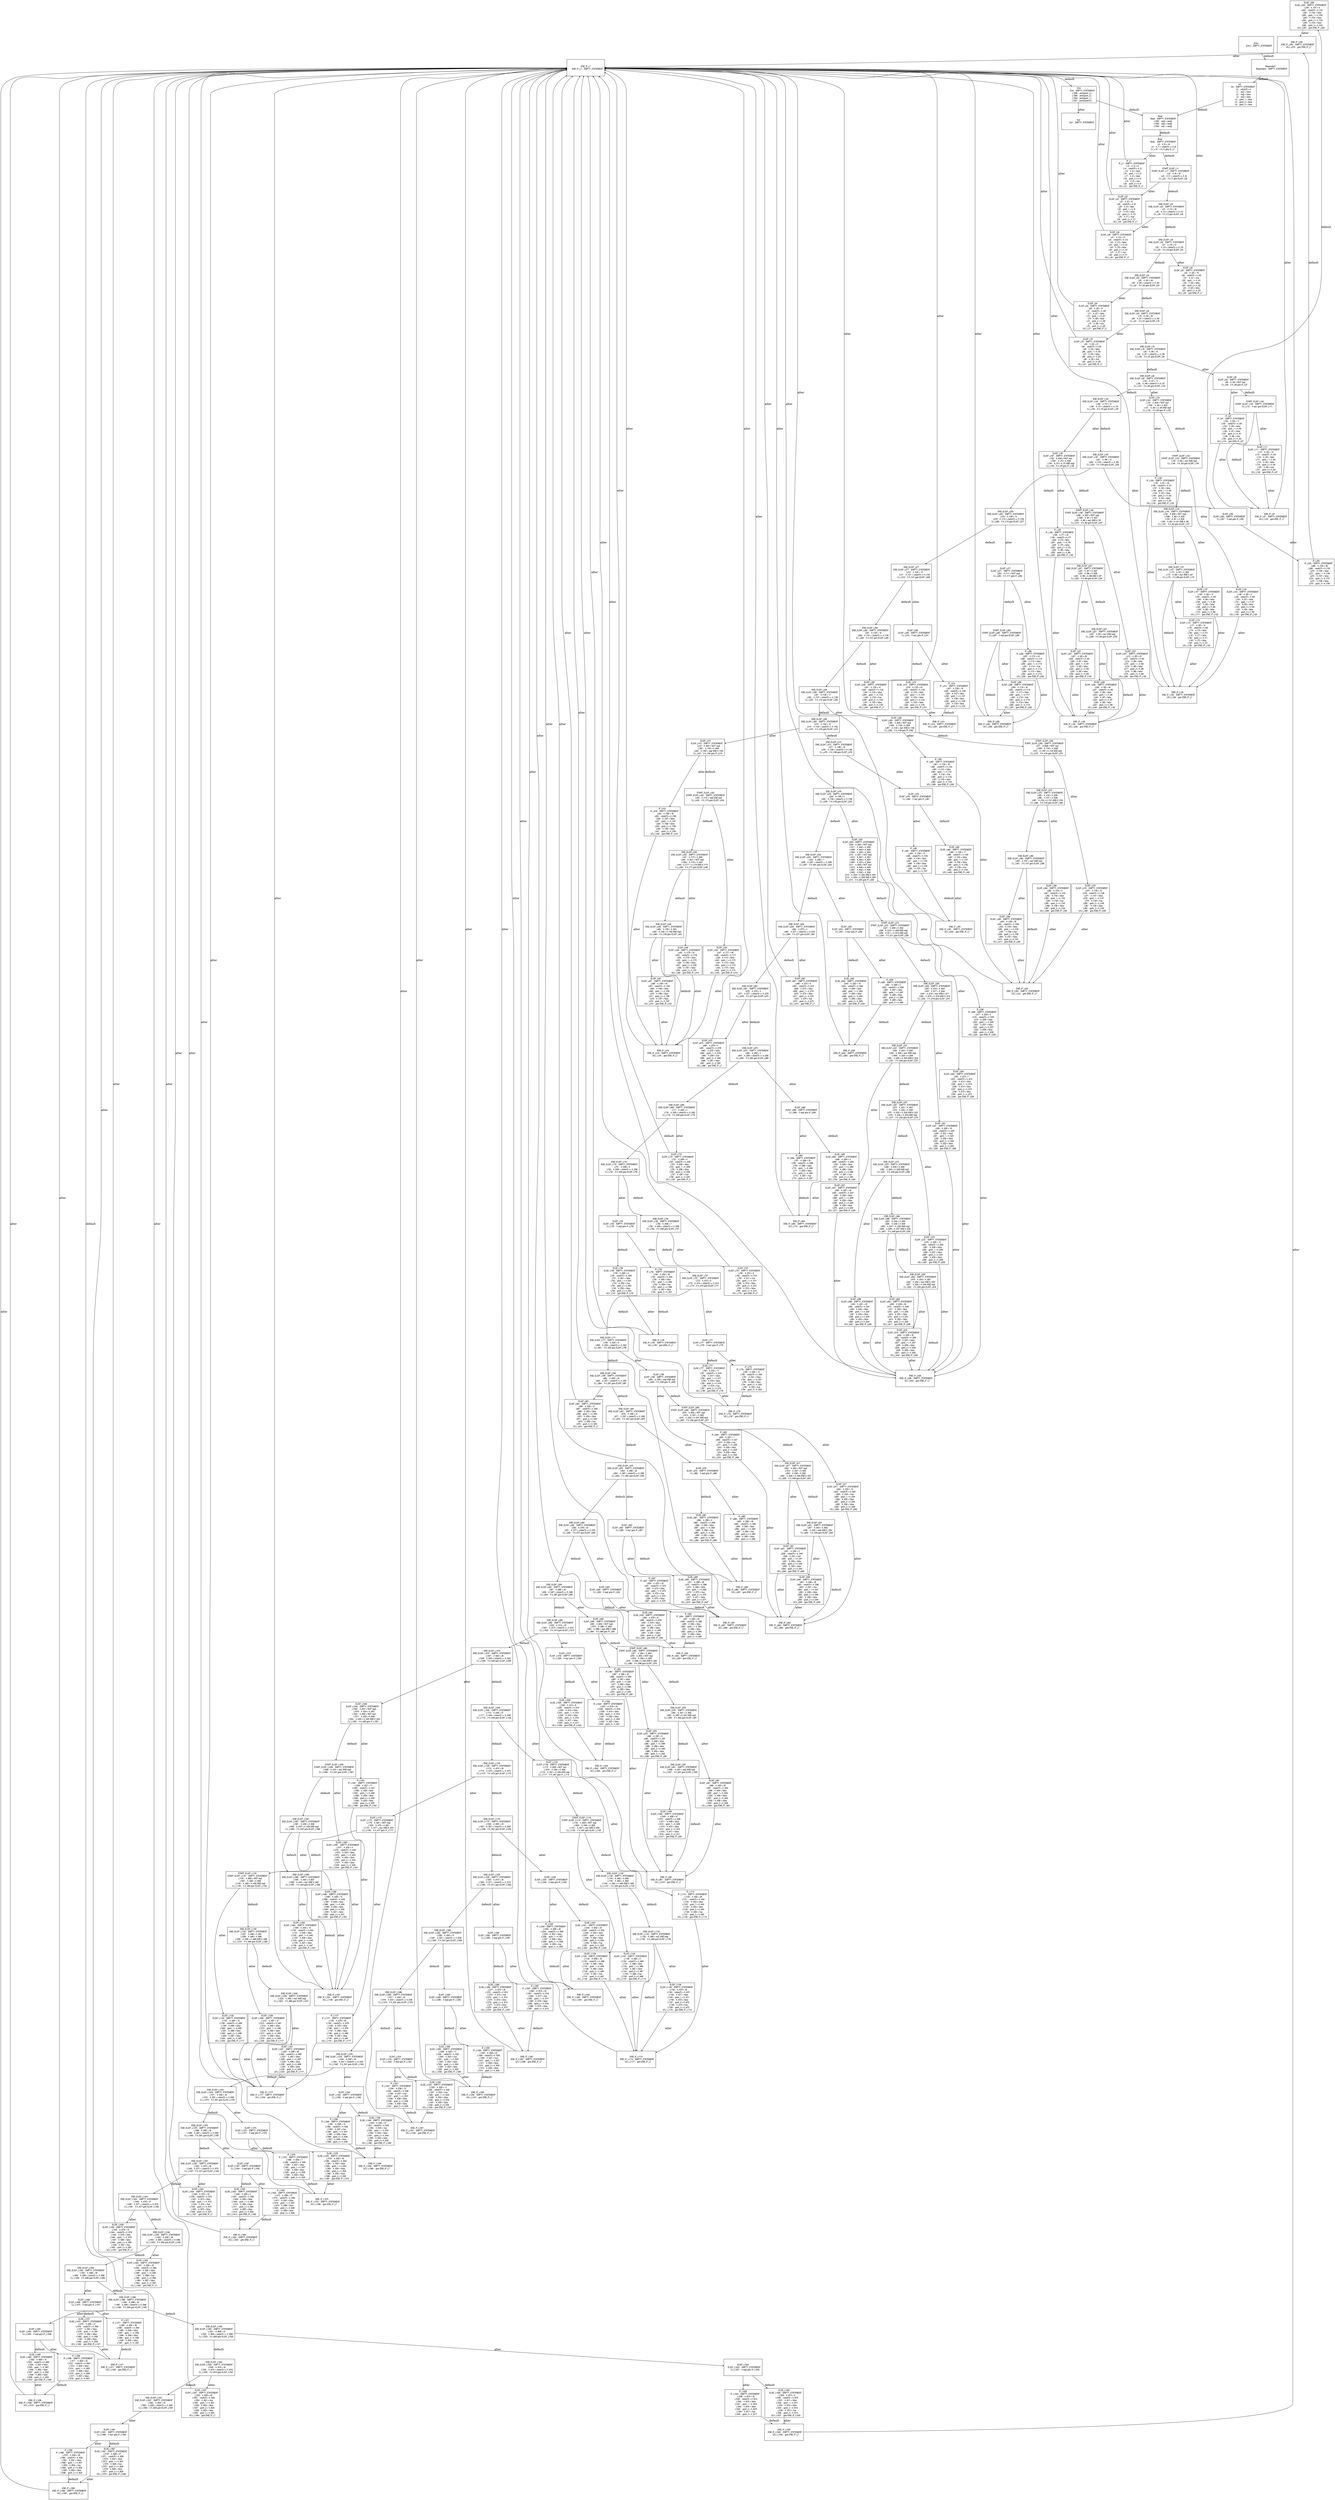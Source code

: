 digraph G {
  ranksep=.25;
  edge [arrowsize=.5]
  node [shape=rectangle, fontname="ArialNarrow",
        fontsize=12,  height=1.2];
  "ELSE_L256
      ELSE_L256 :  EMPTY_STATEMENT
           L259 :  #_t101 = 6
           L260 :  cstate70 = #_t101
           L261 :  #_t102 = false
           L262 :  grant_1 = #_t102
           L263 :  #_t103 = false
           L264 :  grant_2 = #_t103
           L265 :  #_t104 = false
           L266 :  grant_3 = #_t104
       UCJ_L267 :  goto END_IF_L255
"; "END_IF_L1525
   END_IF_L1525 :  EMPTY_STATEMENT
      UCJ_L1546 :  goto END_IF_L7
"; "ELSIF_L1397
    ELSIF_L1397 :  EMPTY_STATEMENT
       CJ_L1404 :  if req2 goto IF_L1402
"; "END_IF_L1402
   END_IF_L1402 :  EMPTY_STATEMENT
      UCJ_L1423 :  goto END_IF_L7
"; "START_ELSIF_L100
START_ELSIF_L100 :  EMPTY_STATEMENT
        CJ_L112 :  if req1 goto ELSIF_L111
"; "ELSIF_L1172
    ELSIF_L1172 :  EMPTY_STATEMENT
          L1178 :  #_t661 = NOT req2
          L1622 :  #_t476 = #_t661
          L1179 :  #_t477 = req1 AND #_t476
       CJ_L1180 :  if #_t477 goto IF_L1177
"; "END_ELSIF_L831
 END_ELSIF_L831 :  EMPTY_STATEMENT
           L847 :  #_t344 = #_t653
           L848 :  #_t345 = req2 AND #_t344
        CJ_L849 :  if #_t345 goto ELSIF_L846
"; "IF_L934
        IF_L934 :  EMPTY_STATEMENT
           L947 :  #_t382 = 45
           L948 :  cstate70 = #_t382
           L949 :  #_t383 = false
           L950 :  grant_1 = #_t383
           L951 :  #_t384 = false
           L952 :  grant_2 = #_t384
           L953 :  #_t385 = false
           L954 :  grant_3 = #_t385
"; "END_ELSIF_L1172
END_ELSIF_L1172 :  EMPTY_STATEMENT
          L1236 :  #_t500 = 29
          L1237 :  #_t501 = cstate70 == #_t500
       CJ_L1238 :  if #_t501 goto ELSIF_L1235
"; "END_IF_L1321
   END_IF_L1321 :  EMPTY_STATEMENT
      UCJ_L1342 :  goto END_IF_L7
"; "IF_L1402
       IF_L1402 :  EMPTY_STATEMENT
          L1415 :  #_t566 = 37
          L1416 :  cstate70 = #_t566
          L1417 :  #_t567 = false
          L1418 :  grant_1 = #_t567
          L1419 :  #_t568 = false
          L1420 :  grant_2 = #_t568
          L1421 :  #_t569 = false
          L1422 :  grant_3 = #_t569
"; "ELSIF_L236
     ELSIF_L236 :  EMPTY_STATEMENT
           L240 :  #_t95 = 49
           L241 :  cstate70 = #_t95
           L242 :  #_t96 = false
           L243 :  grant_1 = #_t96
           L244 :  #_t97 = false
           L245 :  grant_2 = #_t97
           L246 :  #_t98 = false
           L247 :  grant_3 = #_t98
       UCJ_L248 :  goto END_IF_L192
"; "IF_L1348
       IF_L1348 :  EMPTY_STATEMENT
          L1361 :  #_t546 = 10
          L1362 :  cstate70 = #_t546
          L1363 :  #_t547 = true
          L1364 :  grant_1 = #_t547
          L1365 :  #_t548 = false
          L1366 :  grant_2 = #_t548
          L1367 :  #_t549 = false
          L1368 :  grant_3 = #_t549
"; "IF_L694
        IF_L694 :  EMPTY_STATEMENT
           L707 :  #_t288 = 32
           L708 :  cstate70 = #_t288
           L709 :  #_t289 = false
           L710 :  grant_1 = #_t289
           L711 :  #_t290 = false
           L712 :  grant_2 = #_t290
           L713 :  #_t291 = true
           L714 :  grant_3 = #_t291
"; "START_ELSIF_L133
START_ELSIF_L133 :  EMPTY_STATEMENT
           L145 :  #_t55 = req1 AND req3
        CJ_L146 :  if #_t55 goto ELSIF_L144
"; "ELSIF_L861
     ELSIF_L861 :  EMPTY_STATEMENT
           L866 :  #_t352 = 21
           L867 :  cstate70 = #_t352
           L868 :  #_t353 = false
           L869 :  grant_1 = #_t353
           L870 :  #_t354 = false
           L871 :  grant_2 = #_t354
           L872 :  #_t355 = true
           L873 :  grant_3 = #_t355
       UCJ_L874 :  goto END_IF_L7
"; "END_ELSIF_L36
  END_ELSIF_L36 :  EMPTY_STATEMENT
            L51 :  #_t18 = 47
            L52 :  #_t19 = cstate70 == #_t18
         CJ_L53 :  if #_t19 goto ELSIF_L50
"; "END_ELSIF_L798
 END_ELSIF_L798 :  EMPTY_STATEMENT
           L862 :  #_t350 = 20
           L863 :  #_t351 = cstate70 == #_t350
        CJ_L864 :  if #_t351 goto ELSIF_L861
"; "ELSIF_L399
     ELSIF_L399 :  EMPTY_STATEMENT
           L403 :  #_t158 = 35
           L404 :  cstate70 = #_t158
           L405 :  #_t159 = false
           L406 :  grant_1 = #_t159
           L407 :  #_t160 = true
           L408 :  grant_2 = #_t160
           L409 :  #_t161 = false
           L410 :  grant_3 = #_t161
       UCJ_L411 :  goto END_IF_L355
"; "START_ELSIF_L965
START_ELSIF_L965 :  EMPTY_STATEMENT
           L977 :  #_t394 = #_t654
           L978 :  #_t655 = NOT req2
          L1616 :  #_t395 = #_t655
           L979 :  #_t396 = #_t395 AND #_t394
        CJ_L980 :  if #_t396 goto ELSIF_L976
"; "END_IF_L282
    END_IF_L282 :  EMPTY_STATEMENT
       UCJ_L308 :  goto END_IF_L7
"; "ELSIF_L1206
    ELSIF_L1206 :  EMPTY_STATEMENT
          L1212 :  #_t491 = 27
          L1213 :  cstate70 = #_t491
          L1214 :  #_t492 = false
          L1215 :  grant_1 = #_t492
          L1216 :  #_t493 = false
          L1217 :  grant_2 = #_t493
          L1218 :  #_t494 = false
          L1219 :  grant_3 = #_t494
      UCJ_L1220 :  goto END_IF_L1177
"; "IF_L1051
       IF_L1051 :  EMPTY_STATEMENT
          L1058 :  #_t427 = 11
          L1059 :  cstate70 = #_t427
          L1060 :  #_t428 = false
          L1061 :  grant_1 = #_t428
          L1062 :  #_t429 = false
          L1063 :  grant_2 = #_t429
          L1064 :  #_t430 = false
          L1065 :  grant_3 = #_t430
      UCJ_L1066 :  goto END_IF_L1051
"; "IF_L1294
       IF_L1294 :  EMPTY_STATEMENT
          L1307 :  #_t526 = 22
          L1308 :  cstate70 = #_t526
          L1309 :  #_t527 = true
          L1310 :  grant_1 = #_t527
          L1311 :  #_t528 = false
          L1312 :  grant_2 = #_t528
          L1313 :  #_t529 = false
          L1314 :  grant_3 = #_t529
"; "ELSIF_L172
     ELSIF_L172 :  EMPTY_STATEMENT
           L177 :  #_t69 = 14
           L178 :  cstate70 = #_t69
           L179 :  #_t70 = false
           L180 :  grant_1 = #_t70
           L181 :  #_t71 = false
           L182 :  grant_2 = #_t71
           L183 :  #_t72 = false
           L184 :  grant_3 = #_t72
       UCJ_L185 :  goto END_IF_L129
"; "END_IF_L880
    END_IF_L880 :  EMPTY_STATEMENT
       UCJ_L901 :  goto END_IF_L7
"; "ELSIF_L557
     ELSIF_L557 :  EMPTY_STATEMENT
           L563 :  #_t227 = 39
           L564 :  cstate70 = #_t227
           L565 :  #_t228 = false
           L566 :  grant_1 = #_t228
           L567 :  #_t229 = false
           L568 :  grant_2 = #_t229
           L569 :  #_t230 = false
           L570 :  grant_3 = #_t230
       UCJ_L571 :  goto END_IF_L508
"; "END_IF_L907
    END_IF_L907 :  EMPTY_STATEMENT
       UCJ_L928 :  goto END_IF_L7
"; "END_IF_L7
      END_IF_L7 :  EMPTY_STATEMENT
"; "END_ELSIF_L861
 END_ELSIF_L861 :  EMPTY_STATEMENT
           L876 :  #_t356 = 21
           L877 :  #_t357 = cstate70 == #_t356
        CJ_L878 :  if #_t357 goto ELSIF_L875
"; "END_IF_L1498
   END_IF_L1498 :  EMPTY_STATEMENT
      UCJ_L1519 :  goto END_IF_L7
"; "END_ELSIF_L92
  END_ELSIF_L92 :  EMPTY_STATEMENT
           L125 :  #_t47 = 11
           L126 :  #_t48 = cstate70 == #_t47
        CJ_L127 :  if #_t48 goto ELSIF_L124
"; "Exit
           Exit :  EMPTY_STATEMENT
"; "END_ELSIF_L991
 END_ELSIF_L991 :  EMPTY_STATEMENT
          L1006 :  #_t407 = req2 AND req3
       CJ_L1007 :  if #_t407 goto ELSIF_L1005
"; "ELSIF_L634
     ELSIF_L634 :  EMPTY_STATEMENT
        CJ_L641 :  if req1 goto IF_L639
"; "END_ELSIF_L1080
END_ELSIF_L1080 :  EMPTY_STATEMENT
          L1095 :  #_t442 = #_t657
          L1096 :  #_t443 = req1 AND #_t442
       CJ_L1097 :  if #_t443 goto ELSIF_L1094
"; "END_ELSIF_L541
 END_ELSIF_L541 :  EMPTY_STATEMENT
           L558 :  #_t224 = #_t645
           L559 :  #_t648 = req1 AND req2
          L1609 :  #_t225 = #_t648
           L560 :  #_t226 = #_t225 AND #_t224
        CJ_L561 :  if #_t226 goto ELSIF_L557
"; "ELSIF_L757
     ELSIF_L757 :  EMPTY_STATEMENT
           L762 :  #_t310 = 8
           L763 :  cstate70 = #_t310
           L764 :  #_t311 = true
           L765 :  grant_1 = #_t311
           L766 :  #_t312 = false
           L767 :  grant_2 = #_t312
           L768 :  #_t313 = false
           L769 :  grant_3 = #_t313
       UCJ_L770 :  goto END_IF_L7
"; "ELSE_L640
      ELSE_L640 :  EMPTY_STATEMENT
           L643 :  #_t262 = 19
           L644 :  cstate70 = #_t262
           L645 :  #_t263 = false
           L646 :  grant_1 = #_t263
           L647 :  #_t264 = false
           L648 :  grant_2 = #_t264
           L649 :  #_t265 = false
           L650 :  grant_3 = #_t265
       UCJ_L651 :  goto END_IF_L639
"; "IF_L639
        IF_L639 :  EMPTY_STATEMENT
           L652 :  #_t266 = 2
           L653 :  cstate70 = #_t266
           L654 :  #_t267 = false
           L655 :  grant_1 = #_t267
           L656 :  #_t268 = false
           L657 :  grant_2 = #_t268
           L658 :  #_t269 = false
           L659 :  grant_3 = #_t269
"; "ELSIF_L1005
    ELSIF_L1005 :  EMPTY_STATEMENT
          L1009 :  #_t408 = 47
          L1010 :  cstate70 = #_t408
          L1011 :  #_t409 = false
          L1012 :  grant_1 = #_t409
          L1013 :  #_t410 = false
          L1014 :  grant_2 = #_t410
          L1015 :  #_t411 = false
          L1016 :  grant_3 = #_t411
      UCJ_L1017 :  goto END_IF_L961
"; "ELSIF_L22
      ELSIF_L22 :  EMPTY_STATEMENT
            L27 :  #_t8 = 31
            L28 :  cstate70 = #_t8
            L29 :  #_t9 = false
            L30 :  grant_1 = #_t9
            L31 :  #_t10 = false
            L32 :  grant_2 = #_t10
            L33 :  #_t11 = true
            L34 :  grant_3 = #_t11
        UCJ_L35 :  goto END_IF_L7
"; "END_ELSIF_L1235
END_ELSIF_L1235 :  EMPTY_STATEMENT
          L1263 :  #_t510 = 30
          L1264 :  #_t511 = cstate70 == #_t510
       CJ_L1265 :  if #_t511 goto ELSIF_L1262
"; "END_IF_L255
    END_IF_L255 :  EMPTY_STATEMENT
       UCJ_L276 :  goto END_IF_L7
"; "ELSIF_L36
      ELSIF_L36 :  EMPTY_STATEMENT
            L41 :  #_t14 = 31
            L42 :  cstate70 = #_t14
            L43 :  #_t15 = false
            L44 :  grant_1 = #_t15
            L45 :  #_t16 = false
            L46 :  grant_2 = #_t16
            L47 :  #_t17 = true
            L48 :  grant_3 = #_t17
        UCJ_L49 :  goto END_IF_L7
"; "END_ELSIF_L433
 END_ELSIF_L433 :  EMPTY_STATEMENT
           L447 :  #_t175 = #_t640
           L448 :  #_t641 = NOT req2
          L1602 :  #_t176 = #_t641
           L449 :  #_t177 = #_t176 AND #_t175
        CJ_L450 :  if #_t177 goto ELSIF_L446
"; "ELSIF_L1289
    ELSIF_L1289 :  EMPTY_STATEMENT
       CJ_L1296 :  if req3 goto IF_L1294
"; "END_ELSIF_L1520
END_ELSIF_L1520 :  EMPTY_STATEMENT
          L1548 :  #_t618 = 42
          L1549 :  #_t619 = cstate70 == #_t618
       CJ_L1550 :  if #_t619 goto ELSIF_L1547
"; "ELSIF_L92
      ELSIF_L92 :  EMPTY_STATEMENT
            L98 :  #_t38 = NOT req1
         CJ_L99 :  if #_t38 goto IF_L97
"; "ELSIF_L716
     ELSIF_L716 :  EMPTY_STATEMENT
           L721 :  #_t294 = 6
           L722 :  cstate70 = #_t294
           L723 :  #_t295 = false
           L724 :  grant_1 = #_t295
           L725 :  #_t296 = false
           L726 :  grant_2 = #_t296
           L727 :  #_t297 = true
           L728 :  grant_3 = #_t297
       UCJ_L729 :  goto END_IF_L7
"; "ELSE_L1322
     ELSE_L1322 :  EMPTY_STATEMENT
          L1325 :  #_t532 = 11
          L1326 :  cstate70 = #_t532
          L1327 :  #_t533 = true
          L1328 :  grant_1 = #_t533
          L1329 :  #_t534 = false
          L1330 :  grant_2 = #_t534
          L1331 :  #_t535 = false
          L1332 :  grant_3 = #_t535
      UCJ_L1333 :  goto END_IF_L1321
"; "END_ELSIF_L384
 END_ELSIF_L384 :  EMPTY_STATEMENT
           L400 :  #_t157 = req1 AND req3
        CJ_L401 :  if #_t157 goto ELSIF_L399
"; "END_ELSIF_L1547
END_ELSIF_L1547 :  EMPTY_STATEMENT
          L1562 :  #_t624 = 43
          L1563 :  #_t625 = cstate70 == #_t624
       CJ_L1564 :  if #_t625 goto ELSIF_L1561
"; "END_ELSIF_L1129
END_ELSIF_L1129 :  EMPTY_STATEMENT
          L1144 :  #_t462 = #_t659
          L1145 :  #_t463 = #_t658
          L1146 :  #_t464 = #_t463 AND #_t462
       CJ_L1147 :  if #_t464 goto ELSIF_L1143
"; "END_ELSIF_L221
 END_ELSIF_L221 :  EMPTY_STATEMENT
           L237 :  #_t94 = req1 AND req2
        CJ_L238 :  if #_t94 goto ELSIF_L236
"; "START_ELSIF_L806
START_ELSIF_L806 :  EMPTY_STATEMENT
           L818 :  #_t652 = NOT req2
          L1613 :  #_t331 = #_t652
           L819 :  #_t332 = #_t331 AND req3
        CJ_L820 :  if #_t332 goto ELSIF_L817
"; "ELSIF_L476
     ELSIF_L476 :  EMPTY_STATEMENT
        CJ_L483 :  if req1 goto IF_L481
"; "END_ELSIF_L446
 END_ELSIF_L446 :  EMPTY_STATEMENT
           L462 :  #_t182 = #_t641
           L463 :  #_t183 = #_t182 AND req3
        CJ_L464 :  if #_t183 goto ELSIF_L461
"; "IF_L1177
       IF_L1177 :  EMPTY_STATEMENT
          L1183 :  #_t478 = 29
          L1184 :  cstate70 = #_t478
          L1185 :  #_t479 = false
          L1186 :  grant_1 = #_t479
          L1187 :  #_t480 = false
          L1188 :  grant_2 = #_t480
          L1189 :  #_t481 = false
          L1190 :  grant_3 = #_t481
      UCJ_L1191 :  goto END_IF_L1177
"; "END_IF_L508
    END_IF_L508 :  EMPTY_STATEMENT
       UCJ_L633 :  goto END_IF_L7
"; "IF_L1114
       IF_L1114 :  EMPTY_STATEMENT
          L1120 :  #_t452 = 26
          L1121 :  cstate70 = #_t452
          L1122 :  #_t453 = false
          L1123 :  grant_1 = #_t453
          L1124 :  #_t454 = false
          L1125 :  grant_2 = #_t454
          L1126 :  #_t455 = true
          L1127 :  grant_3 = #_t455
      UCJ_L1128 :  goto END_IF_L1114
"; "ELSE_L935
      ELSE_L935 :  EMPTY_STATEMENT
           L938 :  #_t378 = 41
           L939 :  cstate70 = #_t378
           L940 :  #_t379 = false
           L941 :  grant_1 = #_t379
           L942 :  #_t380 = false
           L943 :  grant_2 = #_t380
           L944 :  #_t381 = false
           L945 :  grant_3 = #_t381
       UCJ_L946 :  goto END_IF_L934
"; "ELSIF_L1316
    ELSIF_L1316 :  EMPTY_STATEMENT
       CJ_L1323 :  if req3 goto IF_L1321
"; "ELSIF_L1493
    ELSIF_L1493 :  EMPTY_STATEMENT
       CJ_L1500 :  if req3 goto IF_L1498
"; "IF_L355
        IF_L355 :  EMPTY_STATEMENT
           L361 :  #_t140 = 18
           L362 :  cstate70 = #_t140
           L363 :  #_t141 = false
           L364 :  grant_1 = #_t141
           L365 :  #_t142 = true
           L366 :  grant_2 = #_t142
           L367 :  #_t143 = false
           L368 :  grant_3 = #_t143
       UCJ_L369 :  goto END_IF_L355
"; "END_ELSIF_L675
 END_ELSIF_L675 :  EMPTY_STATEMENT
           L690 :  #_t282 = 4
           L691 :  #_t283 = cstate70 == #_t282
        CJ_L692 :  if #_t283 goto ELSIF_L689
"; "END_ELSIF_L689
 END_ELSIF_L689 :  EMPTY_STATEMENT
           L717 :  #_t292 = 5
           L718 :  #_t293 = cstate70 == #_t292
        CJ_L719 :  if #_t293 goto ELSIF_L716
"; "ELSIF_L798
     ELSIF_L798 :  EMPTY_STATEMENT
           L804 :  #_t326 = req2 AND req3
        CJ_L805 :  if #_t326 goto IF_L803
"; "ELSIF_L1221
    ELSIF_L1221 :  EMPTY_STATEMENT
          L1225 :  #_t496 = 48
          L1226 :  cstate70 = #_t496
          L1227 :  #_t497 = false
          L1228 :  grant_1 = #_t497
          L1229 :  #_t498 = false
          L1230 :  grant_2 = #_t498
          L1231 :  #_t499 = false
          L1232 :  grant_3 = #_t499
      UCJ_L1233 :  goto END_IF_L1177
"; "START_ELSIF_L359
START_ELSIF_L359 :  EMPTY_STATEMENT
           L371 :  #_t638 = NOT req1
          L1599 :  #_t144 = #_t638
           L372 :  #_t145 = #_t144 AND req3
        CJ_L373 :  if #_t145 goto ELSIF_L370
"; "ELSIF_L602
     ELSIF_L602 :  EMPTY_STATEMENT
           L609 :  #_t249 = 26
           L610 :  cstate70 = #_t249
           L611 :  #_t250 = false
           L612 :  grant_1 = #_t250
           L613 :  #_t251 = false
           L614 :  grant_2 = #_t251
           L615 :  #_t252 = false
           L616 :  grant_3 = #_t252
       UCJ_L617 :  goto END_IF_L508
"; "Read
           Read :  EMPTY_STATEMENT
          L1592 :  req3 = read()
          L1593 :  req2 = read()
          L1594 :  req1 = read()
"; "IF_L1498
       IF_L1498 :  EMPTY_STATEMENT
          L1511 :  #_t604 = 42
          L1512 :  cstate70 = #_t604
          L1513 :  #_t605 = false
          L1514 :  grant_1 = #_t605
          L1515 :  #_t606 = false
          L1516 :  grant_2 = #_t606
          L1517 :  #_t607 = false
          L1518 :  grant_3 = #_t607
"; "ELSIF_L221
     ELSIF_L221 :  EMPTY_STATEMENT
           L227 :  #_t90 = 28
           L228 :  cstate70 = #_t90
           L229 :  #_t91 = false
           L230 :  grant_1 = #_t91
           L231 :  #_t92 = false
           L232 :  grant_2 = #_t92
           L233 :  #_t93 = false
           L234 :  grant_3 = #_t93
       UCJ_L235 :  goto END_IF_L192
"; "END_ELSIF_L557
 END_ELSIF_L557 :  EMPTY_STATEMENT
           L573 :  #_t231 = #_t647
           L574 :  #_t232 = #_t646
           L575 :  #_t233 = #_t232 AND #_t231
           L576 :  #_t234 = #_t233 AND req3
        CJ_L577 :  if #_t234 goto ELSIF_L572
"; "ELSIF_L1067
    ELSIF_L1067 :  EMPTY_STATEMENT
          L1071 :  #_t432 = 5
          L1072 :  cstate70 = #_t432
          L1073 :  #_t433 = false
          L1074 :  grant_1 = #_t433
          L1075 :  #_t434 = false
          L1076 :  grant_2 = #_t434
          L1077 :  #_t435 = false
          L1078 :  grant_3 = #_t435
      UCJ_L1079 :  goto END_IF_L1051
"; "IF_L1375
       IF_L1375 :  EMPTY_STATEMENT
          L1388 :  #_t556 = 7
          L1389 :  cstate70 = #_t556
          L1390 :  #_t557 = false
          L1391 :  grant_1 = #_t557
          L1392 :  #_t558 = false
          L1393 :  grant_2 = #_t558
          L1394 :  #_t559 = false
          L1395 :  grant_3 = #_t559
"; "IF_L735
        IF_L735 :  EMPTY_STATEMENT
           L748 :  #_t304 = 30
           L749 :  cstate70 = #_t304
           L750 :  #_t305 = false
           L751 :  grant_1 = #_t305
           L752 :  #_t306 = true
           L753 :  grant_2 = #_t306
           L754 :  #_t307 = false
           L755 :  grant_3 = #_t307
"; "END_ELSIF_L124
 END_ELSIF_L124 :  EMPTY_STATEMENT
           L188 :  #_t73 = 12
           L189 :  #_t74 = cstate70 == #_t73
        CJ_L190 :  if #_t74 goto ELSIF_L187
"; "ELSIF_L1046
    ELSIF_L1046 :  EMPTY_STATEMENT
          L1052 :  #_t657 = NOT req3
          L1618 :  #_t424 = #_t657
          L1053 :  #_t656 = NOT req1
          L1617 :  #_t425 = #_t656
          L1054 :  #_t426 = #_t425 AND #_t424
       CJ_L1055 :  if #_t426 goto IF_L1051
"; "ELSIF_L588
     ELSIF_L588 :  EMPTY_STATEMENT
           L593 :  #_t241 = 20
           L594 :  cstate70 = #_t241
           L595 :  #_t242 = false
           L596 :  grant_1 = #_t242
           L597 :  #_t243 = false
           L598 :  grant_2 = #_t243
           L599 :  #_t244 = false
           L600 :  grant_3 = #_t244
       UCJ_L601 :  goto END_IF_L508
"; "END_ELSIF_L757
 END_ELSIF_L757 :  EMPTY_STATEMENT
           L772 :  #_t314 = 8
           L773 :  #_t315 = cstate70 == #_t314
        CJ_L774 :  if #_t315 goto ELSIF_L771
"; "END_ELSIF_L1192
END_ELSIF_L1192 :  EMPTY_STATEMENT
          L1207 :  #_t488 = #_t661
          L1208 :  #_t489 = #_t660
          L1209 :  #_t490 = #_t489 AND #_t488
       CJ_L1210 :  if #_t490 goto ELSIF_L1206
"; "END_ELSIF_L1424
END_ELSIF_L1424 :  EMPTY_STATEMENT
          L1439 :  #_t576 = 37
          L1440 :  #_t577 = cstate70 == #_t576
       CJ_L1441 :  if #_t577 goto ELSIF_L1438
"; "END_ELSIF_L1316
END_ELSIF_L1316 :  EMPTY_STATEMENT
          L1344 :  #_t540 = 33
          L1345 :  #_t541 = cstate70 == #_t540
       CJ_L1346 :  if #_t541 goto ELSIF_L1343
"; "IF_L508
        IF_L508 :  EMPTY_STATEMENT
           L517 :  #_t205 = 0
           L518 :  cstate70 = #_t205
           L519 :  #_t206 = false
           L520 :  grant_1 = #_t206
           L521 :  #_t207 = false
           L522 :  grant_2 = #_t207
           L523 :  #_t208 = false
           L524 :  grant_3 = #_t208
       UCJ_L525 :  goto END_IF_L508
"; "ELSIF_L541
     ELSIF_L541 :  EMPTY_STATEMENT
           L548 :  #_t220 = 18
           L549 :  cstate70 = #_t220
           L550 :  #_t221 = false
           L551 :  grant_1 = #_t221
           L552 :  #_t222 = false
           L553 :  grant_2 = #_t222
           L554 :  #_t223 = false
           L555 :  grant_3 = #_t223
       UCJ_L556 :  goto END_IF_L508
"; "END_IF_L481
    END_IF_L481 :  EMPTY_STATEMENT
       UCJ_L502 :  goto END_IF_L7
"; "ELSE_L1349
     ELSE_L1349 :  EMPTY_STATEMENT
          L1352 :  #_t542 = 27
          L1353 :  cstate70 = #_t542
          L1354 :  #_t543 = true
          L1355 :  grant_1 = #_t543
          L1356 :  #_t544 = false
          L1357 :  grant_2 = #_t544
          L1358 :  #_t545 = false
          L1359 :  grant_3 = #_t545
      UCJ_L1360 :  goto END_IF_L1348
"; "END_ELSIF_L716
 END_ELSIF_L716 :  EMPTY_STATEMENT
           L731 :  #_t298 = 6
           L732 :  #_t299 = cstate70 == #_t298
        CJ_L733 :  if #_t299 goto ELSIF_L730
"; "END_ELSIF_L476
 END_ELSIF_L476 :  EMPTY_STATEMENT
           L504 :  #_t198 = 0
           L505 :  #_t199 = cstate70 == #_t198
        CJ_L506 :  if #_t199 goto ELSIF_L503
"; "ELSIF_L461
     ELSIF_L461 :  EMPTY_STATEMENT
           L466 :  #_t184 = 34
           L467 :  cstate70 = #_t184
           L468 :  #_t185 = false
           L469 :  grant_1 = #_t185
           L470 :  #_t186 = false
           L471 :  grant_2 = #_t186
           L472 :  #_t187 = false
           L473 :  grant_3 = #_t187
       UCJ_L474 :  goto END_IF_L418
"; "END_IF_L418
    END_IF_L418 :  EMPTY_STATEMENT
       UCJ_L475 :  goto END_IF_L7
"; "IF_L1267
       IF_L1267 :  EMPTY_STATEMENT
          L1280 :  #_t516 = 25
          L1281 :  cstate70 = #_t516
          L1282 :  #_t517 = true
          L1283 :  grant_1 = #_t517
          L1284 :  #_t518 = false
          L1285 :  grant_2 = #_t518
          L1286 :  #_t519 = false
          L1287 :  grant_3 = #_t519
"; "END_ELSIF_L350
 END_ELSIF_L350 :  EMPTY_STATEMENT
           L414 :  #_t162 = 18
           L415 :  #_t163 = cstate70 == #_t162
        CJ_L416 :  if #_t163 goto ELSIF_L413
"; "IF_L1024
       IF_L1024 :  EMPTY_STATEMENT
          L1037 :  #_t418 = 44
          L1038 :  cstate70 = #_t418
          L1039 :  #_t419 = false
          L1040 :  grant_1 = #_t419
          L1041 :  #_t420 = false
          L1042 :  grant_2 = #_t420
          L1043 :  #_t421 = false
          L1044 :  grant_3 = #_t421
"; "IF_L314
        IF_L314 :  EMPTY_STATEMENT
           L327 :  #_t126 = 16
           L328 :  cstate70 = #_t126
           L329 :  #_t127 = false
           L330 :  grant_1 = #_t127
           L331 :  #_t128 = false
           L332 :  grant_2 = #_t128
           L333 :  #_t129 = false
           L334 :  grant_3 = #_t129
"; "ELSIF_L1158
    ELSIF_L1158 :  EMPTY_STATEMENT
          L1162 :  #_t470 = 39
          L1163 :  cstate70 = #_t470
          L1164 :  #_t471 = false
          L1165 :  grant_1 = #_t471
          L1166 :  #_t472 = false
          L1167 :  grant_2 = #_t472
          L1168 :  #_t473 = true
          L1169 :  grant_3 = #_t473
      UCJ_L1170 :  goto END_IF_L1114
"; "END_IF_L1375
   END_IF_L1375 :  EMPTY_STATEMENT
      UCJ_L1396 :  goto END_IF_L7
"; "START_ELSIF_L285
START_ELSIF_L285 :  EMPTY_STATEMENT
        CJ_L297 :  if req3 goto ELSIF_L296
"; "END_ELSIF_L588
 END_ELSIF_L588 :  EMPTY_STATEMENT
           L603 :  #_t245 = #_t650
           L604 :  #_t246 = #_t649
           L605 :  #_t247 = #_t246 AND req2
           L606 :  #_t248 = #_t247 AND #_t245
        CJ_L607 :  if #_t248 goto ELSIF_L602
"; "START_ELSIF_L515
START_ELSIF_L515 :  EMPTY_STATEMENT
           L527 :  #_t209 = #_t642
           L528 :  #_t210 = #_t209 AND req2
           L529 :  #_t211 = #_t210 AND req3
        CJ_L530 :  if #_t211 goto ELSIF_L526
"; "ELSIF_L1094
    ELSIF_L1094 :  EMPTY_STATEMENT
          L1099 :  #_t444 = 13
          L1100 :  cstate70 = #_t444
          L1101 :  #_t445 = false
          L1102 :  grant_1 = #_t445
          L1103 :  #_t446 = false
          L1104 :  grant_2 = #_t446
          L1105 :  #_t447 = false
          L1106 :  grant_3 = #_t447
      UCJ_L1107 :  goto END_IF_L1051
"; "ELSIF_L1129
    ELSIF_L1129 :  EMPTY_STATEMENT
          L1134 :  #_t458 = 18
          L1135 :  cstate70 = #_t458
          L1136 :  #_t459 = false
          L1137 :  grant_1 = #_t459
          L1138 :  #_t460 = false
          L1139 :  grant_2 = #_t460
          L1140 :  #_t461 = true
          L1141 :  grant_3 = #_t461
      UCJ_L1142 :  goto END_IF_L1114
"; "ELSIF_L78
      ELSIF_L78 :  EMPTY_STATEMENT
            L83 :  #_t32 = 21
            L84 :  cstate70 = #_t32
            L85 :  #_t33 = false
            L86 :  grant_1 = #_t33
            L87 :  #_t34 = false
            L88 :  grant_2 = #_t34
            L89 :  #_t35 = true
            L90 :  grant_3 = #_t35
        UCJ_L91 :  goto END_IF_L7
"; "ELSIF_L1370
    ELSIF_L1370 :  EMPTY_STATEMENT
       CJ_L1377 :  if req2 goto IF_L1375
"; "ELSIF_L526
     ELSIF_L526 :  EMPTY_STATEMENT
           L532 :  #_t212 = 1
           L533 :  cstate70 = #_t212
           L534 :  #_t213 = false
           L535 :  grant_1 = #_t213
           L536 :  #_t214 = false
           L537 :  grant_2 = #_t214
           L538 :  #_t215 = false
           L539 :  grant_3 = #_t215
       UCJ_L540 :  goto END_IF_L508
"; "END_ELSIF_L1397
END_ELSIF_L1397 :  EMPTY_STATEMENT
          L1425 :  #_t570 = 36
          L1426 :  #_t571 = cstate70 == #_t570
       CJ_L1427 :  if #_t571 goto ELSIF_L1424
"; "ELSIF_L1080
    ELSIF_L1080 :  EMPTY_STATEMENT
          L1085 :  #_t438 = 15
          L1086 :  cstate70 = #_t438
          L1087 :  #_t439 = false
          L1088 :  grant_1 = #_t439
          L1089 :  #_t440 = false
          L1090 :  grant_2 = #_t440
          L1091 :  #_t441 = false
          L1092 :  grant_3 = #_t441
      UCJ_L1093 :  goto END_IF_L1051
"; "Body
           Body :  EMPTY_STATEMENT
             L8 :  #_t0 = 44
             L9 :  #_t1 = cstate70 == #_t0
         CJ_L10 :  if #_t1 goto IF_L7
"; "START_ELSIF_L1056
START_ELSIF_L1056 :  EMPTY_STATEMENT
          L1068 :  #_t431 = req1 AND req3
       CJ_L1069 :  if #_t431 goto ELSIF_L1067
"; "ELSIF_L384
     ELSIF_L384 :  EMPTY_STATEMENT
           L390 :  #_t153 = 0
           L391 :  cstate70 = #_t153
           L392 :  #_t154 = false
           L393 :  grant_1 = #_t154
           L394 :  #_t155 = true
           L395 :  grant_2 = #_t155
           L396 :  #_t156 = false
           L397 :  grant_3 = #_t156
       UCJ_L398 :  goto END_IF_L355
"; "ELSIF_L1262
    ELSIF_L1262 :  EMPTY_STATEMENT
       CJ_L1269 :  if req2 goto IF_L1267
"; "ELSE_L1376
     ELSE_L1376 :  EMPTY_STATEMENT
          L1379 :  #_t552 = 33
          L1380 :  cstate70 = #_t552
          L1381 :  #_t553 = false
          L1382 :  grant_1 = #_t553
          L1383 :  #_t554 = false
          L1384 :  grant_2 = #_t554
          L1385 :  #_t555 = false
          L1386 :  grant_3 = #_t555
      UCJ_L1387 :  goto END_IF_L1375
"; "END_IF_L961
    END_IF_L961 :  EMPTY_STATEMENT
      UCJ_L1018 :  goto END_IF_L7
"; "END_ELSIF_L1067
END_ELSIF_L1067 :  EMPTY_STATEMENT
          L1081 :  #_t436 = #_t656
          L1082 :  #_t437 = #_t436 AND req3
       CJ_L1083 :  if #_t437 goto ELSIF_L1080
"; "END_ELSIF_L1438
END_ELSIF_L1438 :  EMPTY_STATEMENT
          L1453 :  #_t582 = 38
          L1454 :  #_t583 = cstate70 == #_t582
       CJ_L1455 :  if #_t583 goto ELSIF_L1452
"; "ELSE_L1295
     ELSE_L1295 :  EMPTY_STATEMENT
          L1298 :  #_t522 = 17
          L1299 :  cstate70 = #_t522
          L1300 :  #_t523 = true
          L1301 :  grant_1 = #_t523
          L1302 :  #_t524 = false
          L1303 :  grant_2 = #_t524
          L1304 :  #_t525 = false
          L1305 :  grant_3 = #_t525
      UCJ_L1306 :  goto END_IF_L1294
"; "ELSIF_L902
     ELSIF_L902 :  EMPTY_STATEMENT
        CJ_L909 :  if req1 goto IF_L907
"; "END_ELSIF_L572
 END_ELSIF_L572 :  EMPTY_STATEMENT
           L589 :  #_t239 = #_t648
           L590 :  #_t240 = #_t239 AND req3
        CJ_L591 :  if #_t240 goto ELSIF_L588
"; "END_ELSIF_L602
 END_ELSIF_L602 :  EMPTY_STATEMENT
           L619 :  #_t253 = #_t651
           L620 :  #_t254 = req1 AND #_t253
           L621 :  #_t255 = #_t254 AND req3
        CJ_L622 :  if #_t255 goto ELSIF_L618
"; "IF_L1471
       IF_L1471 :  EMPTY_STATEMENT
          L1484 :  #_t594 = 36
          L1485 :  cstate70 = #_t594
          L1486 :  #_t595 = false
          L1487 :  grant_1 = #_t595
          L1488 :  #_t596 = false
          L1489 :  grant_2 = #_t596
          L1490 :  #_t597 = false
          L1491 :  grant_3 = #_t597
"; "END_IF_L1294
   END_IF_L1294 :  EMPTY_STATEMENT
      UCJ_L1315 :  goto END_IF_L7
"; "END_ELSIF_L1493
END_ELSIF_L1493 :  EMPTY_STATEMENT
          L1521 :  #_t608 = 41
          L1522 :  #_t609 = cstate70 == #_t608
       CJ_L1523 :  if #_t609 goto ELSIF_L1520
"; "ELSE_L1567
     ELSE_L1567 :  EMPTY_STATEMENT
          L1570 :  #_t626 = 27
          L1571 :  cstate70 = #_t626
          L1572 :  #_t627 = false
          L1573 :  grant_1 = #_t627
          L1574 :  #_t628 = true
          L1575 :  grant_2 = #_t628
          L1576 :  #_t629 = false
          L1577 :  grant_3 = #_t629
      UCJ_L1578 :  goto END_IF_L1566
"; "START_ELSIF_L1118
START_ELSIF_L1118 :  EMPTY_STATEMENT
          L1130 :  #_t659 = NOT req2
          L1620 :  #_t456 = #_t659
          L1131 :  #_t457 = req1 AND #_t456
       CJ_L1132 :  if #_t457 goto ELSIF_L1129
"; "END_ELSIF_L370
 END_ELSIF_L370 :  EMPTY_STATEMENT
           L385 :  #_t150 = #_t639
           L386 :  #_t151 = #_t638
           L387 :  #_t152 = #_t151 AND #_t150
        CJ_L388 :  if #_t152 goto ELSIF_L384
"; "ELSIF_L1343
    ELSIF_L1343 :  EMPTY_STATEMENT
       CJ_L1350 :  if req2 goto IF_L1348
"; "ELSIF_L157
     ELSIF_L157 :  EMPTY_STATEMENT
           L163 :  #_t63 = 17
           L164 :  cstate70 = #_t63
           L165 :  #_t64 = false
           L166 :  grant_1 = #_t64
           L167 :  #_t65 = false
           L168 :  grant_2 = #_t65
           L169 :  #_t66 = false
           L170 :  grant_3 = #_t66
       UCJ_L171 :  goto END_IF_L129
"; "ELSIF_L1547
    ELSIF_L1547 :  EMPTY_STATEMENT
          L1552 :  #_t620 = 43
          L1553 :  cstate70 = #_t620
          L1554 :  #_t621 = true
          L1555 :  grant_1 = #_t621
          L1556 :  #_t622 = false
          L1557 :  grant_2 = #_t622
          L1558 :  #_t623 = false
          L1559 :  grant_3 = #_t623
      UCJ_L1560 :  goto END_IF_L7
"; "ELSIF_L572
     ELSIF_L572 :  EMPTY_STATEMENT
           L579 :  #_t235 = 12
           L580 :  cstate70 = #_t235
           L581 :  #_t236 = false
           L582 :  grant_1 = #_t236
           L583 :  #_t237 = false
           L584 :  grant_2 = #_t237
           L585 :  #_t238 = false
           L586 :  grant_3 = #_t238
       UCJ_L587 :  goto END_IF_L508
"; "ELSE_L1472
     ELSE_L1472 :  EMPTY_STATEMENT
          L1475 :  #_t590 = 21
          L1476 :  cstate70 = #_t590
          L1477 :  #_t591 = false
          L1478 :  grant_1 = #_t591
          L1479 :  #_t592 = false
          L1480 :  grant_2 = #_t592
          L1481 :  #_t593 = false
          L1482 :  grant_3 = #_t593
      UCJ_L1483 :  goto END_IF_L1471
"; "END_ELSIF_L50
  END_ELSIF_L50 :  EMPTY_STATEMENT
            L65 :  #_t24 = 48
            L66 :  #_t25 = cstate70 == #_t24
         CJ_L67 :  if #_t25 goto ELSIF_L64
"; "END_IF_L314
    END_IF_L314 :  EMPTY_STATEMENT
       UCJ_L335 :  goto END_IF_L7
"; "IF_L129
        IF_L129 :  EMPTY_STATEMENT
           L135 :  #_t51 = 22
           L136 :  cstate70 = #_t51
           L137 :  #_t52 = false
           L138 :  grant_1 = #_t52
           L139 :  #_t53 = false
           L140 :  grant_2 = #_t53
           L141 :  #_t54 = false
           L142 :  grant_3 = #_t54
       UCJ_L143 :  goto END_IF_L129
"; "END_ELSIF_L207
 END_ELSIF_L207 :  EMPTY_STATEMENT
           L222 :  #_t87 = #_t637
           L223 :  #_t88 = #_t636
           L224 :  #_t89 = #_t88 AND #_t87
        CJ_L225 :  if #_t89 goto ELSIF_L221
"; "END_IF_L1177
   END_IF_L1177 :  EMPTY_STATEMENT
      UCJ_L1234 :  goto END_IF_L7
"; "IF_L1240
       IF_L1240 :  EMPTY_STATEMENT
          L1253 :  #_t506 = 40
          L1254 :  cstate70 = #_t506
          L1255 :  #_t507 = false
          L1256 :  grant_1 = #_t507
          L1257 :  #_t508 = false
          L1258 :  grant_2 = #_t508
          L1259 :  #_t509 = true
          L1260 :  grant_3 = #_t509
"; "END_ELSIF_L1046
END_ELSIF_L1046 :  EMPTY_STATEMENT
          L1110 :  #_t448 = 27
          L1111 :  #_t449 = cstate70 == #_t448
       CJ_L1112 :  if #_t449 goto ELSIF_L1109
"; "END_ELSIF_L336
 END_ELSIF_L336 :  EMPTY_STATEMENT
           L351 :  #_t136 = 17
           L352 :  #_t137 = cstate70 == #_t136
        CJ_L353 :  if #_t137 goto ELSIF_L350
"; "END_ELSIF_L22
  END_ELSIF_L22 :  EMPTY_STATEMENT
            L37 :  #_t12 = 46
            L38 :  #_t13 = cstate70 == #_t12
         CJ_L39 :  if #_t13 goto ELSIF_L36
"; "ELSIF_L991
     ELSIF_L991 :  EMPTY_STATEMENT
           L996 :  #_t403 = 30
           L997 :  cstate70 = #_t403
           L998 :  #_t404 = false
           L999 :  grant_1 = #_t404
          L1000 :  #_t405 = false
          L1001 :  grant_2 = #_t405
          L1002 :  #_t406 = false
          L1003 :  grant_3 = #_t406
      UCJ_L1004 :  goto END_IF_L961
"; "ELSIF_L370
     ELSIF_L370 :  EMPTY_STATEMENT
           L375 :  #_t146 = 12
           L376 :  cstate70 = #_t146
           L377 :  #_t147 = false
           L378 :  grant_1 = #_t147
           L379 :  #_t148 = true
           L380 :  grant_2 = #_t148
           L381 :  #_t149 = false
           L382 :  grant_3 = #_t149
       UCJ_L383 :  goto END_IF_L355
"; "ELSIF_L618
     ELSIF_L618 :  EMPTY_STATEMENT
           L624 :  #_t256 = 35
           L625 :  cstate70 = #_t256
           L626 :  #_t257 = false
           L627 :  grant_1 = #_t257
           L628 :  #_t258 = false
           L629 :  grant_2 = #_t258
           L630 :  #_t259 = false
           L631 :  grant_3 = #_t259
       UCJ_L632 :  goto END_IF_L508
"; "ELSIF_L1438
    ELSIF_L1438 :  EMPTY_STATEMENT
          L1443 :  #_t578 = 31
          L1444 :  cstate70 = #_t578
          L1445 :  #_t579 = false
          L1446 :  grant_1 = #_t579
          L1447 :  #_t580 = false
          L1448 :  grant_2 = #_t580
          L1449 :  #_t581 = true
          L1450 :  grant_3 = #_t581
      UCJ_L1451 :  goto END_IF_L7
"; "IF_L97
         IF_L97 :  EMPTY_STATEMENT
           L102 :  #_t39 = 11
           L103 :  cstate70 = #_t39
           L104 :  #_t40 = false
           L105 :  grant_1 = #_t40
           L106 :  #_t41 = false
           L107 :  grant_2 = #_t41
           L108 :  #_t42 = true
           L109 :  grant_3 = #_t42
       UCJ_L110 :  goto END_IF_L97
"; "ELSIF_L336
     ELSIF_L336 :  EMPTY_STATEMENT
           L341 :  #_t132 = 41
           L342 :  cstate70 = #_t132
           L343 :  #_t133 = false
           L344 :  grant_1 = #_t133
           L345 :  #_t134 = true
           L346 :  grant_2 = #_t134
           L347 :  #_t135 = false
           L348 :  grant_3 = #_t135
       UCJ_L349 :  goto END_IF_L7
"; "IF_L776
        IF_L776 :  EMPTY_STATEMENT
           L789 :  #_t320 = 14
           L790 :  cstate70 = #_t320
           L791 :  #_t321 = false
           L792 :  grant_1 = #_t321
           L793 :  #_t322 = false
           L794 :  grant_2 = #_t322
           L795 :  #_t323 = true
           L796 :  grant_3 = #_t323
"; "ELSIF_L187
     ELSIF_L187 :  EMPTY_STATEMENT
           L193 :  #_t636 = NOT req1
          L1597 :  #_t75 = #_t636
           L194 :  #_t76 = #_t75 AND req2
        CJ_L195 :  if #_t76 goto IF_L192
"; "ELSIF_L1466
    ELSIF_L1466 :  EMPTY_STATEMENT
       CJ_L1473 :  if req3 goto IF_L1471
"; "END_IF_L129
    END_IF_L129 :  EMPTY_STATEMENT
       UCJ_L186 :  goto END_IF_L7
"; "IF_L1321
       IF_L1321 :  EMPTY_STATEMENT
          L1334 :  #_t536 = 15
          L1335 :  cstate70 = #_t536
          L1336 :  #_t537 = true
          L1337 :  grant_1 = #_t537
          L1338 :  #_t538 = false
          L1339 :  grant_2 = #_t538
          L1340 :  #_t539 = false
          L1341 :  grant_3 = #_t539
"; "ELSIF_L1109
    ELSIF_L1109 :  EMPTY_STATEMENT
          L1115 :  #_t658 = NOT req1
          L1619 :  #_t450 = #_t658
          L1116 :  #_t451 = #_t450 AND req2
       CJ_L1117 :  if #_t451 goto IF_L1114
"; "START_ELSIF_L422
START_ELSIF_L422 :  EMPTY_STATEMENT
           L434 :  #_t170 = req2 AND req3
        CJ_L435 :  if #_t170 goto ELSIF_L433
"; "END_IF_L1114
   END_IF_L1114 :  EMPTY_STATEMENT
      UCJ_L1171 :  goto END_IF_L7
"; "ELSE_L1241
     ELSE_L1241 :  EMPTY_STATEMENT
          L1244 :  #_t502 = 24
          L1245 :  cstate70 = #_t502
          L1246 :  #_t503 = false
          L1247 :  grant_1 = #_t503
          L1248 :  #_t504 = false
          L1249 :  grant_2 = #_t504
          L1250 :  #_t505 = true
          L1251 :  grant_3 = #_t505
      UCJ_L1252 :  goto END_IF_L1240
"; "ELSE_L1403
     ELSE_L1403 :  EMPTY_STATEMENT
          L1406 :  #_t562 = 4
          L1407 :  cstate70 = #_t562
          L1408 :  #_t563 = false
          L1409 :  grant_1 = #_t563
          L1410 :  #_t564 = false
          L1411 :  grant_2 = #_t564
          L1412 :  #_t565 = false
          L1413 :  grant_3 = #_t565
      UCJ_L1414 :  goto END_IF_L1402
"; "END_ELSIF_L902
 END_ELSIF_L902 :  EMPTY_STATEMENT
           L930 :  #_t376 = 23
           L931 :  #_t377 = cstate70 == #_t376
        CJ_L932 :  if #_t377 goto ELSIF_L929
"; "IF_L418
        IF_L418 :  EMPTY_STATEMENT
           L424 :  #_t166 = 40
           L425 :  cstate70 = #_t166
           L426 :  #_t167 = false
           L427 :  grant_1 = #_t167
           L428 :  #_t168 = false
           L429 :  grant_2 = #_t168
           L430 :  #_t169 = false
           L431 :  grant_3 = #_t169
       UCJ_L432 :  goto END_IF_L418
"; "END_ELSIF_L634
 END_ELSIF_L634 :  EMPTY_STATEMENT
           L662 :  #_t270 = 2
           L663 :  #_t271 = cstate70 == #_t270
        CJ_L664 :  if #_t271 goto ELSIF_L661
"; "END_ELSIF_L956
 END_ELSIF_L956 :  EMPTY_STATEMENT
          L1020 :  #_t412 = 25
          L1021 :  #_t413 = cstate70 == #_t412
       CJ_L1022 :  if #_t413 goto ELSIF_L1019
"; "END_ELSIF_L78
  END_ELSIF_L78 :  EMPTY_STATEMENT
            L93 :  #_t36 = 10
            L94 :  #_t37 = cstate70 == #_t36
         CJ_L95 :  if #_t37 goto ELSIF_L92
"; "End
            End :  EMPTY_STATEMENT
          L1588 :  print(grant_3,)
          L1589 :  print(grant_2,)
          L1590 :  print(grant_1,)
          L1591 :  print(cstate70,)
"; "END_ELSIF_L1452
END_ELSIF_L1452 :  EMPTY_STATEMENT
          L1467 :  #_t588 = 39
          L1468 :  #_t589 = cstate70 == #_t588
       CJ_L1469 :  if #_t589 goto ELSIF_L1466
"; "Entry
          Entry :  EMPTY_STATEMENT
"; "END_IF_L694
    END_IF_L694 :  EMPTY_STATEMENT
       UCJ_L715 :  goto END_IF_L7
"; "ELSE_L777
      ELSE_L777 :  EMPTY_STATEMENT
           L780 :  #_t316 = 17
           L781 :  cstate70 = #_t316
           L782 :  #_t317 = false
           L783 :  grant_1 = #_t317
           L784 :  #_t318 = false
           L785 :  grant_2 = #_t318
           L786 :  #_t319 = true
           L787 :  grant_3 = #_t319
       UCJ_L788 :  goto END_IF_L776
"; "END_ELSIF_L929
 END_ELSIF_L929 :  EMPTY_STATEMENT
           L957 :  #_t386 = 24
           L958 :  #_t387 = cstate70 == #_t386
        CJ_L959 :  if #_t387 goto ELSIF_L956
"; "END_IF_L1471
   END_IF_L1471 :  EMPTY_STATEMENT
      UCJ_L1492 :  goto END_IF_L7
"; "END_IF_L1051
   END_IF_L1051 :  EMPTY_STATEMENT
      UCJ_L1108 :  goto END_IF_L7
"; "IF_L255
        IF_L255 :  EMPTY_STATEMENT
           L268 :  #_t105 = 38
           L269 :  cstate70 = #_t105
           L270 :  #_t106 = false
           L271 :  grant_1 = #_t106
           L272 :  #_t107 = false
           L273 :  grant_2 = #_t107
           L274 :  #_t108 = false
           L275 :  grant_3 = #_t108
"; "END_ELSIF_L187
 END_ELSIF_L187 :  EMPTY_STATEMENT
           L251 :  #_t99 = 13
           L252 :  #_t100 = cstate70 == #_t99
        CJ_L253 :  if #_t100 goto ELSIF_L250
"; "Responder3
     Responder3 :  EMPTY_STATEMENT
"; "END_ELSIF_L526
 END_ELSIF_L526 :  EMPTY_STATEMENT
           L542 :  #_t216 = #_t643
           L543 :  #_t217 = #_t644
           L544 :  #_t218 = req1 AND #_t217
           L545 :  #_t219 = #_t218 AND #_t216
        CJ_L546 :  if #_t219 goto ELSIF_L541
"; "ELSIF_L1192
    ELSIF_L1192 :  EMPTY_STATEMENT
          L1197 :  #_t484 = 10
          L1198 :  cstate70 = #_t484
          L1199 :  #_t485 = false
          L1200 :  grant_1 = #_t485
          L1201 :  #_t486 = false
          L1202 :  grant_2 = #_t486
          L1203 :  #_t487 = false
          L1204 :  grant_3 = #_t487
      UCJ_L1205 :  goto END_IF_L1177
"; "END_IF_L192
    END_IF_L192 :  EMPTY_STATEMENT
       UCJ_L249 :  goto END_IF_L7
"; "END_ELSIF_L250
 END_ELSIF_L250 :  EMPTY_STATEMENT
           L278 :  #_t109 = 14
           L279 :  #_t110 = cstate70 == #_t109
        CJ_L280 :  if #_t110 goto ELSIF_L277
"; "IF_L803
        IF_L803 :  EMPTY_STATEMENT
           L808 :  #_t327 = 1
           L809 :  cstate70 = #_t327
           L810 :  #_t328 = true
           L811 :  grant_1 = #_t328
           L812 :  #_t329 = false
           L813 :  grant_2 = #_t329
           L814 :  #_t330 = false
           L815 :  grant_3 = #_t330
       UCJ_L816 :  goto END_IF_L803
"; "ELSE_L1025
     ELSE_L1025 :  EMPTY_STATEMENT
          L1028 :  #_t414 = 8
          L1029 :  cstate70 = #_t414
          L1030 :  #_t415 = false
          L1031 :  grant_1 = #_t415
          L1032 :  #_t416 = false
          L1033 :  grant_2 = #_t416
          L1034 :  #_t417 = false
          L1035 :  grant_3 = #_t417
      UCJ_L1036 :  goto END_IF_L1024
"; "ELSIF_L689
     ELSIF_L689 :  EMPTY_STATEMENT
        CJ_L696 :  if req2 goto IF_L694
"; "ELSE_L908
      ELSE_L908 :  EMPTY_STATEMENT
           L911 :  #_t368 = 28
           L912 :  cstate70 = #_t368
           L913 :  #_t369 = false
           L914 :  grant_1 = #_t369
           L915 :  #_t370 = true
           L916 :  grant_2 = #_t370
           L917 :  #_t371 = false
           L918 :  grant_3 = #_t371
       UCJ_L919 :  goto END_IF_L907
"; "ELSIF_L1143
    ELSIF_L1143 :  EMPTY_STATEMENT
          L1149 :  #_t465 = 0
          L1150 :  cstate70 = #_t465
          L1151 :  #_t466 = false
          L1152 :  grant_1 = #_t466
          L1153 :  #_t467 = false
          L1154 :  grant_2 = #_t467
          L1155 :  #_t468 = true
          L1156 :  grant_3 = #_t468
      UCJ_L1157 :  goto END_IF_L1114
"; "ELSIF_L1520
    ELSIF_L1520 :  EMPTY_STATEMENT
       CJ_L1527 :  if req2 goto IF_L1525
"; "ELSIF_L309
     ELSIF_L309 :  EMPTY_STATEMENT
        CJ_L316 :  if req1 goto IF_L314
"; "START_ELSIF_L11
START_ELSIF_L11 :  EMPTY_STATEMENT
            L23 :  #_t6 = 45
            L24 :  #_t7 = cstate70 == #_t6
         CJ_L25 :  if #_t7 goto ELSIF_L22
"; "ELSIF_L661
     ELSIF_L661 :  EMPTY_STATEMENT
           L666 :  #_t272 = 6
           L667 :  cstate70 = #_t272
           L668 :  #_t273 = false
           L669 :  grant_1 = #_t273
           L670 :  #_t274 = false
           L671 :  grant_2 = #_t274
           L672 :  #_t275 = true
           L673 :  grant_3 = #_t275
       UCJ_L674 :  goto END_IF_L7
"; "IF_L961
        IF_L961 :  EMPTY_STATEMENT
           L967 :  #_t390 = 32
           L968 :  cstate70 = #_t390
           L969 :  #_t391 = false
           L970 :  grant_1 = #_t391
           L971 :  #_t392 = false
           L972 :  grant_2 = #_t392
           L973 :  #_t393 = false
           L974 :  grant_3 = #_t393
       UCJ_L975 :  goto END_IF_L961
"; "IF_L1525
       IF_L1525 :  EMPTY_STATEMENT
          L1538 :  #_t614 = 32
          L1539 :  cstate70 = #_t614
          L1540 :  #_t615 = false
          L1541 :  grant_1 = #_t615
          L1542 :  #_t616 = false
          L1543 :  grant_2 = #_t616
          L1544 :  #_t617 = true
          L1545 :  grant_3 = #_t617
"; "ELSIF_L250
     ELSIF_L250 :  EMPTY_STATEMENT
        CJ_L257 :  if req3 goto IF_L255
"; "ELSIF_L64
      ELSIF_L64 :  EMPTY_STATEMENT
            L69 :  #_t26 = 21
            L70 :  cstate70 = #_t26
            L71 :  #_t27 = false
            L72 :  grant_1 = #_t27
            L73 :  #_t28 = false
            L74 :  grant_2 = #_t28
            L75 :  #_t29 = true
            L76 :  grant_3 = #_t29
        UCJ_L77 :  goto END_IF_L7
"; "ELSIF_L1235
    ELSIF_L1235 :  EMPTY_STATEMENT
       CJ_L1242 :  if req2 goto IF_L1240
"; "END_ELSIF_L1466
END_ELSIF_L1466 :  EMPTY_STATEMENT
          L1494 :  #_t598 = 40
          L1495 :  #_t599 = cstate70 == #_t598
       CJ_L1496 :  if #_t599 goto ELSIF_L1493
"; "ELSIF_L1561
    ELSIF_L1561 :  EMPTY_STATEMENT
       CJ_L1568 :  if req1 goto IF_L1566
"; "END_ELSIF_L64
  END_ELSIF_L64 :  EMPTY_STATEMENT
            L79 :  #_t30 = 49
            L80 :  #_t31 = cstate70 == #_t30
         CJ_L81 :  if #_t31 goto ELSIF_L78
"; "ELSIF_L144
     ELSIF_L144 :  EMPTY_STATEMENT
           L148 :  #_t56 = 3
           L149 :  cstate70 = #_t56
           L150 :  #_t57 = false
           L151 :  grant_1 = #_t57
           L152 :  #_t58 = false
           L153 :  grant_2 = #_t58
           L154 :  #_t59 = false
           L155 :  grant_3 = #_t59
       UCJ_L156 :  goto END_IF_L129
"; "ELSIF_L875
     ELSIF_L875 :  EMPTY_STATEMENT
        CJ_L882 :  if req3 goto IF_L880
"; "ELSIF_L831
     ELSIF_L831 :  EMPTY_STATEMENT
           L837 :  #_t340 = 0
           L838 :  cstate70 = #_t340
           L839 :  #_t341 = true
           L840 :  grant_1 = #_t341
           L841 :  #_t342 = false
           L842 :  grant_2 = #_t342
           L843 :  #_t343 = false
           L844 :  grant_3 = #_t343
       UCJ_L845 :  goto END_IF_L803
"; "START_ELSIF_L1181
START_ELSIF_L1181 :  EMPTY_STATEMENT
          L1193 :  #_t660 = NOT req1
          L1621 :  #_t482 = #_t660
          L1194 :  #_t483 = #_t482 AND req2
       CJ_L1195 :  if #_t483 goto ELSIF_L1192
"; "END_ELSIF_L157
 END_ELSIF_L157 :  EMPTY_STATEMENT
           L173 :  #_t67 = #_t635
           L174 :  #_t68 = req1 AND #_t67
        CJ_L175 :  if #_t68 goto ELSIF_L172
"; "END_ELSIF_L1109
END_ELSIF_L1109 :  EMPTY_STATEMENT
          L1173 :  #_t474 = 28
          L1174 :  #_t475 = cstate70 == #_t474
       CJ_L1175 :  if #_t475 goto ELSIF_L1172
"; "ELSIF_L675
     ELSIF_L675 :  EMPTY_STATEMENT
           L680 :  #_t278 = 4
           L681 :  cstate70 = #_t278
           L682 :  #_t279 = false
           L683 :  grant_1 = #_t279
           L684 :  #_t280 = true
           L685 :  grant_2 = #_t280
           L686 :  #_t281 = false
           L687 :  grant_3 = #_t281
       UCJ_L688 :  goto END_IF_L7
"; "END_ELSIF_L1370
END_ELSIF_L1370 :  EMPTY_STATEMENT
          L1398 :  #_t560 = 35
          L1399 :  #_t561 = cstate70 == #_t560
       CJ_L1400 :  if #_t561 goto ELSIF_L1397
"; "ELSIF_L446
     ELSIF_L446 :  EMPTY_STATEMENT
           L452 :  #_t178 = 24
           L453 :  cstate70 = #_t178
           L454 :  #_t179 = false
           L455 :  grant_1 = #_t179
           L456 :  #_t180 = false
           L457 :  grant_2 = #_t180
           L458 :  #_t181 = false
           L459 :  grant_3 = #_t181
       UCJ_L460 :  goto END_IF_L418
"; "END_ELSIF_L661
 END_ELSIF_L661 :  EMPTY_STATEMENT
           L676 :  #_t276 = 3
           L677 :  #_t277 = cstate70 == #_t276
        CJ_L678 :  if #_t277 goto ELSIF_L675
"; "END_IF_L803
    END_IF_L803 :  EMPTY_STATEMENT
       UCJ_L860 :  goto END_IF_L7
"; "END_ELSIF_L144
 END_ELSIF_L144 :  EMPTY_STATEMENT
           L158 :  #_t635 = NOT req3
          L1596 :  #_t60 = #_t635
           L159 :  #_t61 = #_t634
           L160 :  #_t62 = #_t61 AND #_t60
        CJ_L161 :  if #_t62 goto ELSIF_L157
"; "END_ELSIF_L277
 END_ELSIF_L277 :  EMPTY_STATEMENT
           L310 :  #_t120 = 15
           L311 :  #_t121 = cstate70 == #_t120
        CJ_L312 :  if #_t121 goto ELSIF_L309
"; "END_IF_L97
     END_IF_L97 :  EMPTY_STATEMENT
       UCJ_L123 :  goto END_IF_L7
"; "ELSIF_L296
     ELSIF_L296 :  EMPTY_STATEMENT
           L299 :  #_t116 = 34
           L300 :  cstate70 = #_t116
           L301 :  #_t117 = false
           L302 :  grant_1 = #_t117
           L303 :  #_t118 = true
           L304 :  grant_2 = #_t118
           L305 :  #_t119 = false
           L306 :  grant_3 = #_t119
       UCJ_L307 :  goto END_IF_L282
"; "IF_L907
        IF_L907 :  EMPTY_STATEMENT
           L920 :  #_t372 = 23
           L921 :  cstate70 = #_t372
           L922 :  #_t373 = false
           L923 :  grant_1 = #_t373
           L924 :  #_t374 = true
           L925 :  grant_2 = #_t374
           L926 :  #_t375 = false
           L927 :  grant_3 = #_t375
"; "IF_L192
        IF_L192 :  EMPTY_STATEMENT
           L198 :  #_t77 = 25
           L199 :  cstate70 = #_t77
           L200 :  #_t78 = false
           L201 :  grant_1 = #_t78
           L202 :  #_t79 = false
           L203 :  grant_2 = #_t79
           L204 :  #_t80 = false
           L205 :  grant_3 = #_t80
       UCJ_L206 :  goto END_IF_L192
"; "END_ELSIF_L503
 END_ELSIF_L503 :  EMPTY_STATEMENT
           L635 :  #_t260 = 1
           L636 :  #_t261 = cstate70 == #_t260
        CJ_L637 :  if #_t261 goto ELSIF_L634
"; "END_IF_L1348
   END_IF_L1348 :  EMPTY_STATEMENT
      UCJ_L1369 :  goto END_IF_L7
"; "END_IF_L934
    END_IF_L934 :  EMPTY_STATEMENT
       UCJ_L955 :  goto END_IF_L7
"; "ELSIF_L50
      ELSIF_L50 :  EMPTY_STATEMENT
            L55 :  #_t20 = 19
            L56 :  cstate70 = #_t20
            L57 :  #_t21 = true
            L58 :  grant_1 = #_t21
            L59 :  #_t22 = false
            L60 :  grant_2 = #_t22
            L61 :  #_t23 = false
            L62 :  grant_3 = #_t23
        UCJ_L63 :  goto END_IF_L7
"; "END_ELSIF_L309
 END_ELSIF_L309 :  EMPTY_STATEMENT
           L337 :  #_t130 = 16
           L338 :  #_t131 = cstate70 == #_t130
        CJ_L339 :  if #_t131 goto ELSIF_L336
"; "END_ELSIF_L1206
END_ELSIF_L1206 :  EMPTY_STATEMENT
          L1222 :  #_t495 = req1 AND req2
       CJ_L1223 :  if #_t495 goto ELSIF_L1221
"; "ELSIF_L503
     ELSIF_L503 :  EMPTY_STATEMENT
           L509 :  #_t650 = NOT req3
          L1611 :  #_t645 = #_t650
          L1606 :  #_t643 = #_t645
          L1604 :  #_t200 = #_t643
           L510 :  #_t651 = NOT req2
          L1612 :  #_t647 = #_t651
          L1608 :  #_t644 = #_t647
          L1605 :  #_t201 = #_t644
           L511 :  #_t649 = NOT req1
          L1610 :  #_t646 = #_t649
          L1607 :  #_t642 = #_t646
          L1603 :  #_t202 = #_t642
           L512 :  #_t203 = #_t202 AND #_t201
           L513 :  #_t204 = #_t203 AND #_t200
        CJ_L514 :  if #_t204 goto IF_L508
"; "IF_L1566
       IF_L1566 :  EMPTY_STATEMENT
          L1579 :  #_t630 = 29
          L1580 :  cstate70 = #_t630
          L1581 :  #_t631 = false
          L1582 :  grant_1 = #_t631
          L1583 :  #_t632 = true
          L1584 :  grant_2 = #_t632
          L1585 :  #_t633 = false
          L1586 :  grant_3 = #_t633
"; "Init
           Init :  EMPTY_STATEMENT
             L0 :  cstate70 = 0
             L1 :  req1 = false
             L2 :  req2 = false
             L3 :  req3 = false
             L4 :  grant_1 = false
             L5 :  grant_2 = false
             L6 :  grant_3 = false
"; "ELSE_L482
      ELSE_L482 :  EMPTY_STATEMENT
           L485 :  #_t190 = 17
           L486 :  cstate70 = #_t190
           L487 :  #_t191 = false
           L488 :  grant_1 = #_t191
           L489 :  #_t192 = false
           L490 :  grant_2 = #_t192
           L491 :  #_t193 = true
           L492 :  grant_3 = #_t193
       UCJ_L493 :  goto END_IF_L481
"; "END_ELSIF_L1289
END_ELSIF_L1289 :  EMPTY_STATEMENT
          L1317 :  #_t530 = 32
          L1318 :  #_t531 = cstate70 == #_t530
       CJ_L1319 :  if #_t531 goto ELSIF_L1316
"; "END_ELSIF_L976
 END_ELSIF_L976 :  EMPTY_STATEMENT
           L992 :  #_t401 = #_t655
           L993 :  #_t402 = #_t401 AND req3
        CJ_L994 :  if #_t402 goto ELSIF_L991
"; "ELSIF_L124
     ELSIF_L124 :  EMPTY_STATEMENT
           L130 :  #_t634 = NOT req1
          L1595 :  #_t49 = #_t634
           L131 :  #_t50 = #_t49 AND req3
        CJ_L132 :  if #_t50 goto IF_L129
"; "ELSIF_L771
     ELSIF_L771 :  EMPTY_STATEMENT
        CJ_L778 :  if req1 goto IF_L776
"; "ELSE_L695
      ELSE_L695 :  EMPTY_STATEMENT
           L698 :  #_t284 = 9
           L699 :  cstate70 = #_t284
           L700 :  #_t285 = false
           L701 :  grant_1 = #_t285
           L702 :  #_t286 = false
           L703 :  grant_2 = #_t286
           L704 :  #_t287 = true
           L705 :  grant_3 = #_t287
       UCJ_L706 :  goto END_IF_L694
"; "END_IF_L1267
   END_IF_L1267 :  EMPTY_STATEMENT
      UCJ_L1288 :  goto END_IF_L7
"; "ELSIF_L730
     ELSIF_L730 :  EMPTY_STATEMENT
        CJ_L737 :  if req3 goto IF_L735
"; "END_IF_L776
    END_IF_L776 :  EMPTY_STATEMENT
       UCJ_L797 :  goto END_IF_L7
"; "ELSIF_L1452
    ELSIF_L1452 :  EMPTY_STATEMENT
          L1457 :  #_t584 = 33
          L1458 :  cstate70 = #_t584
          L1459 :  #_t585 = false
          L1460 :  grant_1 = #_t585
          L1461 :  #_t586 = true
          L1462 :  grant_2 = #_t586
          L1463 :  #_t587 = false
          L1464 :  grant_3 = #_t587
      UCJ_L1465 :  goto END_IF_L7
"; "ELSIF_L207
     ELSIF_L207 :  EMPTY_STATEMENT
           L212 :  #_t83 = 23
           L213 :  cstate70 = #_t83
           L214 :  #_t84 = false
           L215 :  grant_1 = #_t84
           L216 :  #_t85 = false
           L217 :  grant_2 = #_t85
           L218 :  #_t86 = false
           L219 :  grant_3 = #_t86
       UCJ_L220 :  goto END_IF_L192
"; "ELSIF_L433
     ELSIF_L433 :  EMPTY_STATEMENT
           L437 :  #_t171 = 46
           L438 :  cstate70 = #_t171
           L439 :  #_t172 = false
           L440 :  grant_1 = #_t172
           L441 :  #_t173 = false
           L442 :  grant_2 = #_t173
           L443 :  #_t174 = false
           L444 :  grant_3 = #_t174
       UCJ_L445 :  goto END_IF_L418
"; "ELSIF_L1424
    ELSIF_L1424 :  EMPTY_STATEMENT
          L1429 :  #_t572 = 33
          L1430 :  cstate70 = #_t572
          L1431 :  #_t573 = false
          L1432 :  grant_1 = #_t573
          L1433 :  #_t574 = true
          L1434 :  grant_2 = #_t574
          L1435 :  #_t575 = false
          L1436 :  grant_3 = #_t575
      UCJ_L1437 :  goto END_IF_L7
"; "ELSE_L881
      ELSE_L881 :  EMPTY_STATEMENT
           L884 :  #_t358 = 9
           L885 :  cstate70 = #_t358
           L886 :  #_t359 = false
           L887 :  grant_1 = #_t359
           L888 :  #_t360 = true
           L889 :  grant_2 = #_t360
           L890 :  #_t361 = false
           L891 :  grant_3 = #_t361
       UCJ_L892 :  goto END_IF_L880
"; "END_ELSIF_L1343
END_ELSIF_L1343 :  EMPTY_STATEMENT
          L1371 :  #_t550 = 34
          L1372 :  #_t551 = cstate70 == #_t550
       CJ_L1373 :  if #_t551 goto ELSIF_L1370
"; "ELSE_L1268
     ELSE_L1268 :  EMPTY_STATEMENT
          L1271 :  #_t512 = 28
          L1272 :  cstate70 = #_t512
          L1273 :  #_t513 = true
          L1274 :  grant_1 = #_t513
          L1275 :  #_t514 = false
          L1276 :  grant_2 = #_t514
          L1277 :  #_t515 = false
          L1278 :  grant_3 = #_t515
      UCJ_L1279 :  goto END_IF_L1267
"; "ELSIF_L277
     ELSIF_L277 :  EMPTY_STATEMENT
           L283 :  #_t111 = NOT req3
        CJ_L284 :  if #_t111 goto IF_L282
"; "END_IF_L639
    END_IF_L639 :  EMPTY_STATEMENT
       UCJ_L660 :  goto END_IF_L7
"; "IF_L880
        IF_L880 :  EMPTY_STATEMENT
           L893 :  #_t362 = 30
           L894 :  cstate70 = #_t362
           L895 :  #_t363 = false
           L896 :  grant_1 = #_t363
           L897 :  #_t364 = true
           L898 :  grant_2 = #_t364
           L899 :  #_t365 = false
           L900 :  grant_3 = #_t365
"; "ELSE_L315
      ELSE_L315 :  EMPTY_STATEMENT
           L318 :  #_t122 = 43
           L319 :  cstate70 = #_t122
           L320 :  #_t123 = false
           L321 :  grant_1 = #_t123
           L322 :  #_t124 = false
           L323 :  grant_2 = #_t124
           L324 :  #_t125 = false
           L325 :  grant_3 = #_t125
       UCJ_L326 :  goto END_IF_L314
"; "END_ELSIF_L771
 END_ELSIF_L771 :  EMPTY_STATEMENT
           L799 :  #_t324 = 9
           L800 :  #_t325 = cstate70 == #_t324
        CJ_L801 :  if #_t325 goto ELSIF_L798
"; "END_ELSIF_L817
 END_ELSIF_L817 :  EMPTY_STATEMENT
           L832 :  #_t653 = NOT req3
          L1614 :  #_t337 = #_t653
           L833 :  #_t338 = #_t652
           L834 :  #_t339 = #_t338 AND #_t337
        CJ_L835 :  if #_t339 goto ELSIF_L831
"; "END_IF_L735
    END_IF_L735 :  EMPTY_STATEMENT
       UCJ_L756 :  goto END_IF_L7
"; "END_ELSIF_L413
 END_ELSIF_L413 :  EMPTY_STATEMENT
           L477 :  #_t188 = 19
           L478 :  #_t189 = cstate70 == #_t188
        CJ_L479 :  if #_t189 goto ELSIF_L476
"; "ELSIF_L817
     ELSIF_L817 :  EMPTY_STATEMENT
           L822 :  #_t333 = 12
           L823 :  cstate70 = #_t333
           L824 :  #_t334 = true
           L825 :  grant_1 = #_t334
           L826 :  #_t335 = false
           L827 :  grant_2 = #_t335
           L828 :  #_t336 = false
           L829 :  grant_3 = #_t336
       UCJ_L830 :  goto END_IF_L803
"; "END_IF_L1566
   END_IF_L1566 :  EMPTY_STATEMENT
      UCJ_L1587 :  goto END_IF_L7
"; "END_IF_L355
    END_IF_L355 :  EMPTY_STATEMENT
       UCJ_L412 :  goto END_IF_L7
"; "END_ELSIF_L730
 END_ELSIF_L730 :  EMPTY_STATEMENT
           L758 :  #_t308 = 7
           L759 :  #_t309 = cstate70 == #_t308
        CJ_L760 :  if #_t309 goto ELSIF_L757
"; "END_IF_L1024
   END_IF_L1024 :  EMPTY_STATEMENT
      UCJ_L1045 :  goto END_IF_L7
"; "ELSIF_L413
     ELSIF_L413 :  EMPTY_STATEMENT
           L419 :  #_t640 = NOT req3
          L1601 :  #_t164 = #_t640
           L420 :  #_t165 = req2 AND #_t164
        CJ_L421 :  if #_t165 goto IF_L418
"; "IF_L481
        IF_L481 :  EMPTY_STATEMENT
           L494 :  #_t194 = 14
           L495 :  cstate70 = #_t194
           L496 :  #_t195 = false
           L497 :  grant_1 = #_t195
           L498 :  #_t196 = false
           L499 :  grant_2 = #_t196
           L500 :  #_t197 = true
           L501 :  grant_3 = #_t197
"; "ELSIF_L846
     ELSIF_L846 :  EMPTY_STATEMENT
           L851 :  #_t346 = 26
           L852 :  cstate70 = #_t346
           L853 :  #_t347 = true
           L854 :  grant_1 = #_t347
           L855 :  #_t348 = false
           L856 :  grant_2 = #_t348
           L857 :  #_t349 = false
           L858 :  grant_3 = #_t349
       UCJ_L859 :  goto END_IF_L803
"; "ELSIF_L929
     ELSIF_L929 :  EMPTY_STATEMENT
        CJ_L936 :  if req2 goto IF_L934
"; "END_ELSIF_L1262
END_ELSIF_L1262 :  EMPTY_STATEMENT
          L1290 :  #_t520 = 31
          L1291 :  #_t521 = cstate70 == #_t520
       CJ_L1292 :  if #_t521 goto ELSIF_L1289
"; "ELSIF_L111
     ELSIF_L111 :  EMPTY_STATEMENT
           L114 :  #_t43 = 13
           L115 :  cstate70 = #_t43
           L116 :  #_t44 = false
           L117 :  grant_1 = #_t44
           L118 :  #_t45 = false
           L119 :  grant_2 = #_t45
           L120 :  #_t46 = true
           L121 :  grant_3 = #_t46
       UCJ_L122 :  goto END_IF_L97
"; "END_ELSIF_L1019
END_ELSIF_L1019 :  EMPTY_STATEMENT
          L1047 :  #_t422 = 26
          L1048 :  #_t423 = cstate70 == #_t422
       CJ_L1049 :  if #_t423 goto ELSIF_L1046
"; "ELSIF_L1019
    ELSIF_L1019 :  EMPTY_STATEMENT
       CJ_L1026 :  if req1 goto IF_L1024
"; "ELSIF_L956
     ELSIF_L956 :  EMPTY_STATEMENT
           L962 :  #_t654 = NOT req3
          L1615 :  #_t388 = #_t654
           L963 :  #_t389 = req2 AND #_t388
        CJ_L964 :  if #_t389 goto IF_L961
"; "START_ELSIF_L196
START_ELSIF_L196 :  EMPTY_STATEMENT
           L208 :  #_t637 = NOT req2
          L1598 :  #_t81 = #_t637
           L209 :  #_t82 = req1 AND #_t81
        CJ_L210 :  if #_t82 goto ELSIF_L207
"; "END_IF_L1240
   END_IF_L1240 :  EMPTY_STATEMENT
      UCJ_L1261 :  goto END_IF_L7
"; "ELSE_L1499
     ELSE_L1499 :  EMPTY_STATEMENT
          L1502 :  #_t600 = 31
          L1503 :  cstate70 = #_t600
          L1504 :  #_t601 = false
          L1505 :  grant_1 = #_t601
          L1506 :  #_t602 = false
          L1507 :  grant_2 = #_t602
          L1508 :  #_t603 = false
          L1509 :  grant_3 = #_t603
      UCJ_L1510 :  goto END_IF_L1498
"; "ELSE_L736
      ELSE_L736 :  EMPTY_STATEMENT
           L739 :  #_t300 = 9
           L740 :  cstate70 = #_t300
           L741 :  #_t301 = false
           L742 :  grant_1 = #_t301
           L743 :  #_t302 = true
           L744 :  grant_2 = #_t302
           L745 :  #_t303 = false
           L746 :  grant_3 = #_t303
       UCJ_L747 :  goto END_IF_L735
"; "IF_L7
          IF_L7 :  EMPTY_STATEMENT
            L13 :  #_t2 = 6
            L14 :  cstate70 = #_t2
            L15 :  #_t3 = false
            L16 :  grant_1 = #_t3
            L17 :  #_t4 = false
            L18 :  grant_2 = #_t4
            L19 :  #_t5 = true
            L20 :  grant_3 = #_t5
        UCJ_L21 :  goto END_IF_L7
"; "IF_L282
        IF_L282 :  EMPTY_STATEMENT
           L287 :  #_t112 = 24
           L288 :  cstate70 = #_t112
           L289 :  #_t113 = false
           L290 :  grant_1 = #_t113
           L291 :  #_t114 = true
           L292 :  grant_2 = #_t114
           L293 :  #_t115 = false
           L294 :  grant_3 = #_t115
       UCJ_L295 :  goto END_IF_L282
"; "END_ELSIF_L875
 END_ELSIF_L875 :  EMPTY_STATEMENT
           L903 :  #_t366 = 22
           L904 :  #_t367 = cstate70 == #_t366
        CJ_L905 :  if #_t367 goto ELSIF_L902
"; "ELSE_L1526
     ELSE_L1526 :  EMPTY_STATEMENT
          L1529 :  #_t610 = 9
          L1530 :  cstate70 = #_t610
          L1531 :  #_t611 = false
          L1532 :  grant_1 = #_t611
          L1533 :  #_t612 = false
          L1534 :  grant_2 = #_t612
          L1535 :  #_t613 = true
          L1536 :  grant_3 = #_t613
      UCJ_L1537 :  goto END_IF_L1525
"; "ELSIF_L976
     ELSIF_L976 :  EMPTY_STATEMENT
           L982 :  #_t397 = 9
           L983 :  cstate70 = #_t397
           L984 :  #_t398 = false
           L985 :  grant_1 = #_t398
           L986 :  #_t399 = false
           L987 :  grant_2 = #_t399
           L988 :  #_t400 = false
           L989 :  grant_3 = #_t400
       UCJ_L990 :  goto END_IF_L961
"; "END_ELSIF_L1143
END_ELSIF_L1143 :  EMPTY_STATEMENT
          L1159 :  #_t469 = req1 AND req2
       CJ_L1160 :  if #_t469 goto ELSIF_L1158
"; "ELSIF_L350
     ELSIF_L350 :  EMPTY_STATEMENT
           L356 :  #_t639 = NOT req3
          L1600 :  #_t138 = #_t639
           L357 :  #_t139 = req1 AND #_t138
        CJ_L358 :  if #_t139 goto IF_L355
"; 
  "Responder3
     Responder3 :  EMPTY_STATEMENT
" -> "Init
           Init :  EMPTY_STATEMENT
             L0 :  cstate70 = 0
             L1 :  req1 = false
             L2 :  req2 = false
             L3 :  req3 = false
             L4 :  grant_1 = false
             L5 :  grant_2 = false
             L6 :  grant_3 = false
"  [label="default"];
  "Init
           Init :  EMPTY_STATEMENT
             L0 :  cstate70 = 0
             L1 :  req1 = false
             L2 :  req2 = false
             L3 :  req3 = false
             L4 :  grant_1 = false
             L5 :  grant_2 = false
             L6 :  grant_3 = false
" -> "Read
           Read :  EMPTY_STATEMENT
          L1592 :  req3 = read()
          L1593 :  req2 = read()
          L1594 :  req1 = read()
"  [label="default"];
  "Body
           Body :  EMPTY_STATEMENT
             L8 :  #_t0 = 44
             L9 :  #_t1 = cstate70 == #_t0
         CJ_L10 :  if #_t1 goto IF_L7
" -> "START_ELSIF_L11
START_ELSIF_L11 :  EMPTY_STATEMENT
            L23 :  #_t6 = 45
            L24 :  #_t7 = cstate70 == #_t6
         CJ_L25 :  if #_t7 goto ELSIF_L22
"  [label="default"];
  "Body
           Body :  EMPTY_STATEMENT
             L8 :  #_t0 = 44
             L9 :  #_t1 = cstate70 == #_t0
         CJ_L10 :  if #_t1 goto IF_L7
" -> "IF_L7
          IF_L7 :  EMPTY_STATEMENT
            L13 :  #_t2 = 6
            L14 :  cstate70 = #_t2
            L15 :  #_t3 = false
            L16 :  grant_1 = #_t3
            L17 :  #_t4 = false
            L18 :  grant_2 = #_t4
            L19 :  #_t5 = true
            L20 :  grant_3 = #_t5
        UCJ_L21 :  goto END_IF_L7
"  [label="alter"];
  "IF_L7
          IF_L7 :  EMPTY_STATEMENT
            L13 :  #_t2 = 6
            L14 :  cstate70 = #_t2
            L15 :  #_t3 = false
            L16 :  grant_1 = #_t3
            L17 :  #_t4 = false
            L18 :  grant_2 = #_t4
            L19 :  #_t5 = true
            L20 :  grant_3 = #_t5
        UCJ_L21 :  goto END_IF_L7
" -> "END_IF_L7
      END_IF_L7 :  EMPTY_STATEMENT
"  [label="alter"];
  "START_ELSIF_L11
START_ELSIF_L11 :  EMPTY_STATEMENT
            L23 :  #_t6 = 45
            L24 :  #_t7 = cstate70 == #_t6
         CJ_L25 :  if #_t7 goto ELSIF_L22
" -> "END_ELSIF_L22
  END_ELSIF_L22 :  EMPTY_STATEMENT
            L37 :  #_t12 = 46
            L38 :  #_t13 = cstate70 == #_t12
         CJ_L39 :  if #_t13 goto ELSIF_L36
"  [label="default"];
  "START_ELSIF_L11
START_ELSIF_L11 :  EMPTY_STATEMENT
            L23 :  #_t6 = 45
            L24 :  #_t7 = cstate70 == #_t6
         CJ_L25 :  if #_t7 goto ELSIF_L22
" -> "ELSIF_L22
      ELSIF_L22 :  EMPTY_STATEMENT
            L27 :  #_t8 = 31
            L28 :  cstate70 = #_t8
            L29 :  #_t9 = false
            L30 :  grant_1 = #_t9
            L31 :  #_t10 = false
            L32 :  grant_2 = #_t10
            L33 :  #_t11 = true
            L34 :  grant_3 = #_t11
        UCJ_L35 :  goto END_IF_L7
"  [label="alter"];
  "ELSIF_L22
      ELSIF_L22 :  EMPTY_STATEMENT
            L27 :  #_t8 = 31
            L28 :  cstate70 = #_t8
            L29 :  #_t9 = false
            L30 :  grant_1 = #_t9
            L31 :  #_t10 = false
            L32 :  grant_2 = #_t10
            L33 :  #_t11 = true
            L34 :  grant_3 = #_t11
        UCJ_L35 :  goto END_IF_L7
" -> "END_IF_L7
      END_IF_L7 :  EMPTY_STATEMENT
"  [label="alter"];
  "END_ELSIF_L22
  END_ELSIF_L22 :  EMPTY_STATEMENT
            L37 :  #_t12 = 46
            L38 :  #_t13 = cstate70 == #_t12
         CJ_L39 :  if #_t13 goto ELSIF_L36
" -> "END_ELSIF_L36
  END_ELSIF_L36 :  EMPTY_STATEMENT
            L51 :  #_t18 = 47
            L52 :  #_t19 = cstate70 == #_t18
         CJ_L53 :  if #_t19 goto ELSIF_L50
"  [label="default"];
  "END_ELSIF_L22
  END_ELSIF_L22 :  EMPTY_STATEMENT
            L37 :  #_t12 = 46
            L38 :  #_t13 = cstate70 == #_t12
         CJ_L39 :  if #_t13 goto ELSIF_L36
" -> "ELSIF_L36
      ELSIF_L36 :  EMPTY_STATEMENT
            L41 :  #_t14 = 31
            L42 :  cstate70 = #_t14
            L43 :  #_t15 = false
            L44 :  grant_1 = #_t15
            L45 :  #_t16 = false
            L46 :  grant_2 = #_t16
            L47 :  #_t17 = true
            L48 :  grant_3 = #_t17
        UCJ_L49 :  goto END_IF_L7
"  [label="alter"];
  "ELSIF_L36
      ELSIF_L36 :  EMPTY_STATEMENT
            L41 :  #_t14 = 31
            L42 :  cstate70 = #_t14
            L43 :  #_t15 = false
            L44 :  grant_1 = #_t15
            L45 :  #_t16 = false
            L46 :  grant_2 = #_t16
            L47 :  #_t17 = true
            L48 :  grant_3 = #_t17
        UCJ_L49 :  goto END_IF_L7
" -> "END_IF_L7
      END_IF_L7 :  EMPTY_STATEMENT
"  [label="alter"];
  "END_ELSIF_L36
  END_ELSIF_L36 :  EMPTY_STATEMENT
            L51 :  #_t18 = 47
            L52 :  #_t19 = cstate70 == #_t18
         CJ_L53 :  if #_t19 goto ELSIF_L50
" -> "END_ELSIF_L50
  END_ELSIF_L50 :  EMPTY_STATEMENT
            L65 :  #_t24 = 48
            L66 :  #_t25 = cstate70 == #_t24
         CJ_L67 :  if #_t25 goto ELSIF_L64
"  [label="default"];
  "END_ELSIF_L36
  END_ELSIF_L36 :  EMPTY_STATEMENT
            L51 :  #_t18 = 47
            L52 :  #_t19 = cstate70 == #_t18
         CJ_L53 :  if #_t19 goto ELSIF_L50
" -> "ELSIF_L50
      ELSIF_L50 :  EMPTY_STATEMENT
            L55 :  #_t20 = 19
            L56 :  cstate70 = #_t20
            L57 :  #_t21 = true
            L58 :  grant_1 = #_t21
            L59 :  #_t22 = false
            L60 :  grant_2 = #_t22
            L61 :  #_t23 = false
            L62 :  grant_3 = #_t23
        UCJ_L63 :  goto END_IF_L7
"  [label="alter"];
  "ELSIF_L50
      ELSIF_L50 :  EMPTY_STATEMENT
            L55 :  #_t20 = 19
            L56 :  cstate70 = #_t20
            L57 :  #_t21 = true
            L58 :  grant_1 = #_t21
            L59 :  #_t22 = false
            L60 :  grant_2 = #_t22
            L61 :  #_t23 = false
            L62 :  grant_3 = #_t23
        UCJ_L63 :  goto END_IF_L7
" -> "END_IF_L7
      END_IF_L7 :  EMPTY_STATEMENT
"  [label="alter"];
  "END_ELSIF_L50
  END_ELSIF_L50 :  EMPTY_STATEMENT
            L65 :  #_t24 = 48
            L66 :  #_t25 = cstate70 == #_t24
         CJ_L67 :  if #_t25 goto ELSIF_L64
" -> "END_ELSIF_L64
  END_ELSIF_L64 :  EMPTY_STATEMENT
            L79 :  #_t30 = 49
            L80 :  #_t31 = cstate70 == #_t30
         CJ_L81 :  if #_t31 goto ELSIF_L78
"  [label="default"];
  "END_ELSIF_L50
  END_ELSIF_L50 :  EMPTY_STATEMENT
            L65 :  #_t24 = 48
            L66 :  #_t25 = cstate70 == #_t24
         CJ_L67 :  if #_t25 goto ELSIF_L64
" -> "ELSIF_L64
      ELSIF_L64 :  EMPTY_STATEMENT
            L69 :  #_t26 = 21
            L70 :  cstate70 = #_t26
            L71 :  #_t27 = false
            L72 :  grant_1 = #_t27
            L73 :  #_t28 = false
            L74 :  grant_2 = #_t28
            L75 :  #_t29 = true
            L76 :  grant_3 = #_t29
        UCJ_L77 :  goto END_IF_L7
"  [label="alter"];
  "ELSIF_L64
      ELSIF_L64 :  EMPTY_STATEMENT
            L69 :  #_t26 = 21
            L70 :  cstate70 = #_t26
            L71 :  #_t27 = false
            L72 :  grant_1 = #_t27
            L73 :  #_t28 = false
            L74 :  grant_2 = #_t28
            L75 :  #_t29 = true
            L76 :  grant_3 = #_t29
        UCJ_L77 :  goto END_IF_L7
" -> "END_IF_L7
      END_IF_L7 :  EMPTY_STATEMENT
"  [label="alter"];
  "END_ELSIF_L64
  END_ELSIF_L64 :  EMPTY_STATEMENT
            L79 :  #_t30 = 49
            L80 :  #_t31 = cstate70 == #_t30
         CJ_L81 :  if #_t31 goto ELSIF_L78
" -> "END_ELSIF_L78
  END_ELSIF_L78 :  EMPTY_STATEMENT
            L93 :  #_t36 = 10
            L94 :  #_t37 = cstate70 == #_t36
         CJ_L95 :  if #_t37 goto ELSIF_L92
"  [label="default"];
  "END_ELSIF_L64
  END_ELSIF_L64 :  EMPTY_STATEMENT
            L79 :  #_t30 = 49
            L80 :  #_t31 = cstate70 == #_t30
         CJ_L81 :  if #_t31 goto ELSIF_L78
" -> "ELSIF_L78
      ELSIF_L78 :  EMPTY_STATEMENT
            L83 :  #_t32 = 21
            L84 :  cstate70 = #_t32
            L85 :  #_t33 = false
            L86 :  grant_1 = #_t33
            L87 :  #_t34 = false
            L88 :  grant_2 = #_t34
            L89 :  #_t35 = true
            L90 :  grant_3 = #_t35
        UCJ_L91 :  goto END_IF_L7
"  [label="alter"];
  "ELSIF_L78
      ELSIF_L78 :  EMPTY_STATEMENT
            L83 :  #_t32 = 21
            L84 :  cstate70 = #_t32
            L85 :  #_t33 = false
            L86 :  grant_1 = #_t33
            L87 :  #_t34 = false
            L88 :  grant_2 = #_t34
            L89 :  #_t35 = true
            L90 :  grant_3 = #_t35
        UCJ_L91 :  goto END_IF_L7
" -> "END_IF_L7
      END_IF_L7 :  EMPTY_STATEMENT
"  [label="alter"];
  "END_ELSIF_L78
  END_ELSIF_L78 :  EMPTY_STATEMENT
            L93 :  #_t36 = 10
            L94 :  #_t37 = cstate70 == #_t36
         CJ_L95 :  if #_t37 goto ELSIF_L92
" -> "END_ELSIF_L92
  END_ELSIF_L92 :  EMPTY_STATEMENT
           L125 :  #_t47 = 11
           L126 :  #_t48 = cstate70 == #_t47
        CJ_L127 :  if #_t48 goto ELSIF_L124
"  [label="default"];
  "END_ELSIF_L78
  END_ELSIF_L78 :  EMPTY_STATEMENT
            L93 :  #_t36 = 10
            L94 :  #_t37 = cstate70 == #_t36
         CJ_L95 :  if #_t37 goto ELSIF_L92
" -> "ELSIF_L92
      ELSIF_L92 :  EMPTY_STATEMENT
            L98 :  #_t38 = NOT req1
         CJ_L99 :  if #_t38 goto IF_L97
"  [label="alter"];
  "ELSIF_L92
      ELSIF_L92 :  EMPTY_STATEMENT
            L98 :  #_t38 = NOT req1
         CJ_L99 :  if #_t38 goto IF_L97
" -> "START_ELSIF_L100
START_ELSIF_L100 :  EMPTY_STATEMENT
        CJ_L112 :  if req1 goto ELSIF_L111
"  [label="default"];
  "ELSIF_L92
      ELSIF_L92 :  EMPTY_STATEMENT
            L98 :  #_t38 = NOT req1
         CJ_L99 :  if #_t38 goto IF_L97
" -> "IF_L97
         IF_L97 :  EMPTY_STATEMENT
           L102 :  #_t39 = 11
           L103 :  cstate70 = #_t39
           L104 :  #_t40 = false
           L105 :  grant_1 = #_t40
           L106 :  #_t41 = false
           L107 :  grant_2 = #_t41
           L108 :  #_t42 = true
           L109 :  grant_3 = #_t42
       UCJ_L110 :  goto END_IF_L97
"  [label="alter"];
  "IF_L97
         IF_L97 :  EMPTY_STATEMENT
           L102 :  #_t39 = 11
           L103 :  cstate70 = #_t39
           L104 :  #_t40 = false
           L105 :  grant_1 = #_t40
           L106 :  #_t41 = false
           L107 :  grant_2 = #_t41
           L108 :  #_t42 = true
           L109 :  grant_3 = #_t42
       UCJ_L110 :  goto END_IF_L97
" -> "END_IF_L97
     END_IF_L97 :  EMPTY_STATEMENT
       UCJ_L123 :  goto END_IF_L7
"  [label="alter"];
  "START_ELSIF_L100
START_ELSIF_L100 :  EMPTY_STATEMENT
        CJ_L112 :  if req1 goto ELSIF_L111
" -> "END_IF_L97
     END_IF_L97 :  EMPTY_STATEMENT
       UCJ_L123 :  goto END_IF_L7
"  [label="default"];
  "START_ELSIF_L100
START_ELSIF_L100 :  EMPTY_STATEMENT
        CJ_L112 :  if req1 goto ELSIF_L111
" -> "ELSIF_L111
     ELSIF_L111 :  EMPTY_STATEMENT
           L114 :  #_t43 = 13
           L115 :  cstate70 = #_t43
           L116 :  #_t44 = false
           L117 :  grant_1 = #_t44
           L118 :  #_t45 = false
           L119 :  grant_2 = #_t45
           L120 :  #_t46 = true
           L121 :  grant_3 = #_t46
       UCJ_L122 :  goto END_IF_L97
"  [label="alter"];
  "ELSIF_L111
     ELSIF_L111 :  EMPTY_STATEMENT
           L114 :  #_t43 = 13
           L115 :  cstate70 = #_t43
           L116 :  #_t44 = false
           L117 :  grant_1 = #_t44
           L118 :  #_t45 = false
           L119 :  grant_2 = #_t45
           L120 :  #_t46 = true
           L121 :  grant_3 = #_t46
       UCJ_L122 :  goto END_IF_L97
" -> "END_IF_L97
     END_IF_L97 :  EMPTY_STATEMENT
       UCJ_L123 :  goto END_IF_L7
"  [label="alter"];
  "END_IF_L97
     END_IF_L97 :  EMPTY_STATEMENT
       UCJ_L123 :  goto END_IF_L7
" -> "END_IF_L7
      END_IF_L7 :  EMPTY_STATEMENT
"  [label="alter"];
  "END_ELSIF_L92
  END_ELSIF_L92 :  EMPTY_STATEMENT
           L125 :  #_t47 = 11
           L126 :  #_t48 = cstate70 == #_t47
        CJ_L127 :  if #_t48 goto ELSIF_L124
" -> "END_ELSIF_L124
 END_ELSIF_L124 :  EMPTY_STATEMENT
           L188 :  #_t73 = 12
           L189 :  #_t74 = cstate70 == #_t73
        CJ_L190 :  if #_t74 goto ELSIF_L187
"  [label="default"];
  "END_ELSIF_L92
  END_ELSIF_L92 :  EMPTY_STATEMENT
           L125 :  #_t47 = 11
           L126 :  #_t48 = cstate70 == #_t47
        CJ_L127 :  if #_t48 goto ELSIF_L124
" -> "ELSIF_L124
     ELSIF_L124 :  EMPTY_STATEMENT
           L130 :  #_t634 = NOT req1
          L1595 :  #_t49 = #_t634
           L131 :  #_t50 = #_t49 AND req3
        CJ_L132 :  if #_t50 goto IF_L129
"  [label="alter"];
  "ELSIF_L124
     ELSIF_L124 :  EMPTY_STATEMENT
           L130 :  #_t634 = NOT req1
          L1595 :  #_t49 = #_t634
           L131 :  #_t50 = #_t49 AND req3
        CJ_L132 :  if #_t50 goto IF_L129
" -> "START_ELSIF_L133
START_ELSIF_L133 :  EMPTY_STATEMENT
           L145 :  #_t55 = req1 AND req3
        CJ_L146 :  if #_t55 goto ELSIF_L144
"  [label="default"];
  "ELSIF_L124
     ELSIF_L124 :  EMPTY_STATEMENT
           L130 :  #_t634 = NOT req1
          L1595 :  #_t49 = #_t634
           L131 :  #_t50 = #_t49 AND req3
        CJ_L132 :  if #_t50 goto IF_L129
" -> "IF_L129
        IF_L129 :  EMPTY_STATEMENT
           L135 :  #_t51 = 22
           L136 :  cstate70 = #_t51
           L137 :  #_t52 = false
           L138 :  grant_1 = #_t52
           L139 :  #_t53 = false
           L140 :  grant_2 = #_t53
           L141 :  #_t54 = false
           L142 :  grant_3 = #_t54
       UCJ_L143 :  goto END_IF_L129
"  [label="alter"];
  "IF_L129
        IF_L129 :  EMPTY_STATEMENT
           L135 :  #_t51 = 22
           L136 :  cstate70 = #_t51
           L137 :  #_t52 = false
           L138 :  grant_1 = #_t52
           L139 :  #_t53 = false
           L140 :  grant_2 = #_t53
           L141 :  #_t54 = false
           L142 :  grant_3 = #_t54
       UCJ_L143 :  goto END_IF_L129
" -> "END_IF_L129
    END_IF_L129 :  EMPTY_STATEMENT
       UCJ_L186 :  goto END_IF_L7
"  [label="alter"];
  "START_ELSIF_L133
START_ELSIF_L133 :  EMPTY_STATEMENT
           L145 :  #_t55 = req1 AND req3
        CJ_L146 :  if #_t55 goto ELSIF_L144
" -> "END_ELSIF_L144
 END_ELSIF_L144 :  EMPTY_STATEMENT
           L158 :  #_t635 = NOT req3
          L1596 :  #_t60 = #_t635
           L159 :  #_t61 = #_t634
           L160 :  #_t62 = #_t61 AND #_t60
        CJ_L161 :  if #_t62 goto ELSIF_L157
"  [label="default"];
  "START_ELSIF_L133
START_ELSIF_L133 :  EMPTY_STATEMENT
           L145 :  #_t55 = req1 AND req3
        CJ_L146 :  if #_t55 goto ELSIF_L144
" -> "ELSIF_L144
     ELSIF_L144 :  EMPTY_STATEMENT
           L148 :  #_t56 = 3
           L149 :  cstate70 = #_t56
           L150 :  #_t57 = false
           L151 :  grant_1 = #_t57
           L152 :  #_t58 = false
           L153 :  grant_2 = #_t58
           L154 :  #_t59 = false
           L155 :  grant_3 = #_t59
       UCJ_L156 :  goto END_IF_L129
"  [label="alter"];
  "ELSIF_L144
     ELSIF_L144 :  EMPTY_STATEMENT
           L148 :  #_t56 = 3
           L149 :  cstate70 = #_t56
           L150 :  #_t57 = false
           L151 :  grant_1 = #_t57
           L152 :  #_t58 = false
           L153 :  grant_2 = #_t58
           L154 :  #_t59 = false
           L155 :  grant_3 = #_t59
       UCJ_L156 :  goto END_IF_L129
" -> "END_IF_L129
    END_IF_L129 :  EMPTY_STATEMENT
       UCJ_L186 :  goto END_IF_L7
"  [label="alter"];
  "END_ELSIF_L144
 END_ELSIF_L144 :  EMPTY_STATEMENT
           L158 :  #_t635 = NOT req3
          L1596 :  #_t60 = #_t635
           L159 :  #_t61 = #_t634
           L160 :  #_t62 = #_t61 AND #_t60
        CJ_L161 :  if #_t62 goto ELSIF_L157
" -> "END_ELSIF_L157
 END_ELSIF_L157 :  EMPTY_STATEMENT
           L173 :  #_t67 = #_t635
           L174 :  #_t68 = req1 AND #_t67
        CJ_L175 :  if #_t68 goto ELSIF_L172
"  [label="default"];
  "END_ELSIF_L144
 END_ELSIF_L144 :  EMPTY_STATEMENT
           L158 :  #_t635 = NOT req3
          L1596 :  #_t60 = #_t635
           L159 :  #_t61 = #_t634
           L160 :  #_t62 = #_t61 AND #_t60
        CJ_L161 :  if #_t62 goto ELSIF_L157
" -> "ELSIF_L157
     ELSIF_L157 :  EMPTY_STATEMENT
           L163 :  #_t63 = 17
           L164 :  cstate70 = #_t63
           L165 :  #_t64 = false
           L166 :  grant_1 = #_t64
           L167 :  #_t65 = false
           L168 :  grant_2 = #_t65
           L169 :  #_t66 = false
           L170 :  grant_3 = #_t66
       UCJ_L171 :  goto END_IF_L129
"  [label="alter"];
  "ELSIF_L157
     ELSIF_L157 :  EMPTY_STATEMENT
           L163 :  #_t63 = 17
           L164 :  cstate70 = #_t63
           L165 :  #_t64 = false
           L166 :  grant_1 = #_t64
           L167 :  #_t65 = false
           L168 :  grant_2 = #_t65
           L169 :  #_t66 = false
           L170 :  grant_3 = #_t66
       UCJ_L171 :  goto END_IF_L129
" -> "END_IF_L129
    END_IF_L129 :  EMPTY_STATEMENT
       UCJ_L186 :  goto END_IF_L7
"  [label="alter"];
  "END_ELSIF_L157
 END_ELSIF_L157 :  EMPTY_STATEMENT
           L173 :  #_t67 = #_t635
           L174 :  #_t68 = req1 AND #_t67
        CJ_L175 :  if #_t68 goto ELSIF_L172
" -> "END_IF_L129
    END_IF_L129 :  EMPTY_STATEMENT
       UCJ_L186 :  goto END_IF_L7
"  [label="default"];
  "END_ELSIF_L157
 END_ELSIF_L157 :  EMPTY_STATEMENT
           L173 :  #_t67 = #_t635
           L174 :  #_t68 = req1 AND #_t67
        CJ_L175 :  if #_t68 goto ELSIF_L172
" -> "ELSIF_L172
     ELSIF_L172 :  EMPTY_STATEMENT
           L177 :  #_t69 = 14
           L178 :  cstate70 = #_t69
           L179 :  #_t70 = false
           L180 :  grant_1 = #_t70
           L181 :  #_t71 = false
           L182 :  grant_2 = #_t71
           L183 :  #_t72 = false
           L184 :  grant_3 = #_t72
       UCJ_L185 :  goto END_IF_L129
"  [label="alter"];
  "ELSIF_L172
     ELSIF_L172 :  EMPTY_STATEMENT
           L177 :  #_t69 = 14
           L178 :  cstate70 = #_t69
           L179 :  #_t70 = false
           L180 :  grant_1 = #_t70
           L181 :  #_t71 = false
           L182 :  grant_2 = #_t71
           L183 :  #_t72 = false
           L184 :  grant_3 = #_t72
       UCJ_L185 :  goto END_IF_L129
" -> "END_IF_L129
    END_IF_L129 :  EMPTY_STATEMENT
       UCJ_L186 :  goto END_IF_L7
"  [label="alter"];
  "END_IF_L129
    END_IF_L129 :  EMPTY_STATEMENT
       UCJ_L186 :  goto END_IF_L7
" -> "END_IF_L7
      END_IF_L7 :  EMPTY_STATEMENT
"  [label="alter"];
  "END_ELSIF_L124
 END_ELSIF_L124 :  EMPTY_STATEMENT
           L188 :  #_t73 = 12
           L189 :  #_t74 = cstate70 == #_t73
        CJ_L190 :  if #_t74 goto ELSIF_L187
" -> "END_ELSIF_L187
 END_ELSIF_L187 :  EMPTY_STATEMENT
           L251 :  #_t99 = 13
           L252 :  #_t100 = cstate70 == #_t99
        CJ_L253 :  if #_t100 goto ELSIF_L250
"  [label="default"];
  "END_ELSIF_L124
 END_ELSIF_L124 :  EMPTY_STATEMENT
           L188 :  #_t73 = 12
           L189 :  #_t74 = cstate70 == #_t73
        CJ_L190 :  if #_t74 goto ELSIF_L187
" -> "ELSIF_L187
     ELSIF_L187 :  EMPTY_STATEMENT
           L193 :  #_t636 = NOT req1
          L1597 :  #_t75 = #_t636
           L194 :  #_t76 = #_t75 AND req2
        CJ_L195 :  if #_t76 goto IF_L192
"  [label="alter"];
  "ELSIF_L187
     ELSIF_L187 :  EMPTY_STATEMENT
           L193 :  #_t636 = NOT req1
          L1597 :  #_t75 = #_t636
           L194 :  #_t76 = #_t75 AND req2
        CJ_L195 :  if #_t76 goto IF_L192
" -> "START_ELSIF_L196
START_ELSIF_L196 :  EMPTY_STATEMENT
           L208 :  #_t637 = NOT req2
          L1598 :  #_t81 = #_t637
           L209 :  #_t82 = req1 AND #_t81
        CJ_L210 :  if #_t82 goto ELSIF_L207
"  [label="default"];
  "ELSIF_L187
     ELSIF_L187 :  EMPTY_STATEMENT
           L193 :  #_t636 = NOT req1
          L1597 :  #_t75 = #_t636
           L194 :  #_t76 = #_t75 AND req2
        CJ_L195 :  if #_t76 goto IF_L192
" -> "IF_L192
        IF_L192 :  EMPTY_STATEMENT
           L198 :  #_t77 = 25
           L199 :  cstate70 = #_t77
           L200 :  #_t78 = false
           L201 :  grant_1 = #_t78
           L202 :  #_t79 = false
           L203 :  grant_2 = #_t79
           L204 :  #_t80 = false
           L205 :  grant_3 = #_t80
       UCJ_L206 :  goto END_IF_L192
"  [label="alter"];
  "IF_L192
        IF_L192 :  EMPTY_STATEMENT
           L198 :  #_t77 = 25
           L199 :  cstate70 = #_t77
           L200 :  #_t78 = false
           L201 :  grant_1 = #_t78
           L202 :  #_t79 = false
           L203 :  grant_2 = #_t79
           L204 :  #_t80 = false
           L205 :  grant_3 = #_t80
       UCJ_L206 :  goto END_IF_L192
" -> "END_IF_L192
    END_IF_L192 :  EMPTY_STATEMENT
       UCJ_L249 :  goto END_IF_L7
"  [label="alter"];
  "START_ELSIF_L196
START_ELSIF_L196 :  EMPTY_STATEMENT
           L208 :  #_t637 = NOT req2
          L1598 :  #_t81 = #_t637
           L209 :  #_t82 = req1 AND #_t81
        CJ_L210 :  if #_t82 goto ELSIF_L207
" -> "END_ELSIF_L207
 END_ELSIF_L207 :  EMPTY_STATEMENT
           L222 :  #_t87 = #_t637
           L223 :  #_t88 = #_t636
           L224 :  #_t89 = #_t88 AND #_t87
        CJ_L225 :  if #_t89 goto ELSIF_L221
"  [label="default"];
  "START_ELSIF_L196
START_ELSIF_L196 :  EMPTY_STATEMENT
           L208 :  #_t637 = NOT req2
          L1598 :  #_t81 = #_t637
           L209 :  #_t82 = req1 AND #_t81
        CJ_L210 :  if #_t82 goto ELSIF_L207
" -> "ELSIF_L207
     ELSIF_L207 :  EMPTY_STATEMENT
           L212 :  #_t83 = 23
           L213 :  cstate70 = #_t83
           L214 :  #_t84 = false
           L215 :  grant_1 = #_t84
           L216 :  #_t85 = false
           L217 :  grant_2 = #_t85
           L218 :  #_t86 = false
           L219 :  grant_3 = #_t86
       UCJ_L220 :  goto END_IF_L192
"  [label="alter"];
  "ELSIF_L207
     ELSIF_L207 :  EMPTY_STATEMENT
           L212 :  #_t83 = 23
           L213 :  cstate70 = #_t83
           L214 :  #_t84 = false
           L215 :  grant_1 = #_t84
           L216 :  #_t85 = false
           L217 :  grant_2 = #_t85
           L218 :  #_t86 = false
           L219 :  grant_3 = #_t86
       UCJ_L220 :  goto END_IF_L192
" -> "END_IF_L192
    END_IF_L192 :  EMPTY_STATEMENT
       UCJ_L249 :  goto END_IF_L7
"  [label="alter"];
  "END_ELSIF_L207
 END_ELSIF_L207 :  EMPTY_STATEMENT
           L222 :  #_t87 = #_t637
           L223 :  #_t88 = #_t636
           L224 :  #_t89 = #_t88 AND #_t87
        CJ_L225 :  if #_t89 goto ELSIF_L221
" -> "END_ELSIF_L221
 END_ELSIF_L221 :  EMPTY_STATEMENT
           L237 :  #_t94 = req1 AND req2
        CJ_L238 :  if #_t94 goto ELSIF_L236
"  [label="default"];
  "END_ELSIF_L207
 END_ELSIF_L207 :  EMPTY_STATEMENT
           L222 :  #_t87 = #_t637
           L223 :  #_t88 = #_t636
           L224 :  #_t89 = #_t88 AND #_t87
        CJ_L225 :  if #_t89 goto ELSIF_L221
" -> "ELSIF_L221
     ELSIF_L221 :  EMPTY_STATEMENT
           L227 :  #_t90 = 28
           L228 :  cstate70 = #_t90
           L229 :  #_t91 = false
           L230 :  grant_1 = #_t91
           L231 :  #_t92 = false
           L232 :  grant_2 = #_t92
           L233 :  #_t93 = false
           L234 :  grant_3 = #_t93
       UCJ_L235 :  goto END_IF_L192
"  [label="alter"];
  "ELSIF_L221
     ELSIF_L221 :  EMPTY_STATEMENT
           L227 :  #_t90 = 28
           L228 :  cstate70 = #_t90
           L229 :  #_t91 = false
           L230 :  grant_1 = #_t91
           L231 :  #_t92 = false
           L232 :  grant_2 = #_t92
           L233 :  #_t93 = false
           L234 :  grant_3 = #_t93
       UCJ_L235 :  goto END_IF_L192
" -> "END_IF_L192
    END_IF_L192 :  EMPTY_STATEMENT
       UCJ_L249 :  goto END_IF_L7
"  [label="alter"];
  "END_ELSIF_L221
 END_ELSIF_L221 :  EMPTY_STATEMENT
           L237 :  #_t94 = req1 AND req2
        CJ_L238 :  if #_t94 goto ELSIF_L236
" -> "END_IF_L192
    END_IF_L192 :  EMPTY_STATEMENT
       UCJ_L249 :  goto END_IF_L7
"  [label="default"];
  "END_ELSIF_L221
 END_ELSIF_L221 :  EMPTY_STATEMENT
           L237 :  #_t94 = req1 AND req2
        CJ_L238 :  if #_t94 goto ELSIF_L236
" -> "ELSIF_L236
     ELSIF_L236 :  EMPTY_STATEMENT
           L240 :  #_t95 = 49
           L241 :  cstate70 = #_t95
           L242 :  #_t96 = false
           L243 :  grant_1 = #_t96
           L244 :  #_t97 = false
           L245 :  grant_2 = #_t97
           L246 :  #_t98 = false
           L247 :  grant_3 = #_t98
       UCJ_L248 :  goto END_IF_L192
"  [label="alter"];
  "ELSIF_L236
     ELSIF_L236 :  EMPTY_STATEMENT
           L240 :  #_t95 = 49
           L241 :  cstate70 = #_t95
           L242 :  #_t96 = false
           L243 :  grant_1 = #_t96
           L244 :  #_t97 = false
           L245 :  grant_2 = #_t97
           L246 :  #_t98 = false
           L247 :  grant_3 = #_t98
       UCJ_L248 :  goto END_IF_L192
" -> "END_IF_L192
    END_IF_L192 :  EMPTY_STATEMENT
       UCJ_L249 :  goto END_IF_L7
"  [label="alter"];
  "END_IF_L192
    END_IF_L192 :  EMPTY_STATEMENT
       UCJ_L249 :  goto END_IF_L7
" -> "END_IF_L7
      END_IF_L7 :  EMPTY_STATEMENT
"  [label="alter"];
  "END_ELSIF_L187
 END_ELSIF_L187 :  EMPTY_STATEMENT
           L251 :  #_t99 = 13
           L252 :  #_t100 = cstate70 == #_t99
        CJ_L253 :  if #_t100 goto ELSIF_L250
" -> "END_ELSIF_L250
 END_ELSIF_L250 :  EMPTY_STATEMENT
           L278 :  #_t109 = 14
           L279 :  #_t110 = cstate70 == #_t109
        CJ_L280 :  if #_t110 goto ELSIF_L277
"  [label="default"];
  "END_ELSIF_L187
 END_ELSIF_L187 :  EMPTY_STATEMENT
           L251 :  #_t99 = 13
           L252 :  #_t100 = cstate70 == #_t99
        CJ_L253 :  if #_t100 goto ELSIF_L250
" -> "ELSIF_L250
     ELSIF_L250 :  EMPTY_STATEMENT
        CJ_L257 :  if req3 goto IF_L255
"  [label="alter"];
  "ELSIF_L250
     ELSIF_L250 :  EMPTY_STATEMENT
        CJ_L257 :  if req3 goto IF_L255
" -> "ELSE_L256
      ELSE_L256 :  EMPTY_STATEMENT
           L259 :  #_t101 = 6
           L260 :  cstate70 = #_t101
           L261 :  #_t102 = false
           L262 :  grant_1 = #_t102
           L263 :  #_t103 = false
           L264 :  grant_2 = #_t103
           L265 :  #_t104 = false
           L266 :  grant_3 = #_t104
       UCJ_L267 :  goto END_IF_L255
"  [label="default"];
  "ELSIF_L250
     ELSIF_L250 :  EMPTY_STATEMENT
        CJ_L257 :  if req3 goto IF_L255
" -> "IF_L255
        IF_L255 :  EMPTY_STATEMENT
           L268 :  #_t105 = 38
           L269 :  cstate70 = #_t105
           L270 :  #_t106 = false
           L271 :  grant_1 = #_t106
           L272 :  #_t107 = false
           L273 :  grant_2 = #_t107
           L274 :  #_t108 = false
           L275 :  grant_3 = #_t108
"  [label="alter"];
  "ELSE_L256
      ELSE_L256 :  EMPTY_STATEMENT
           L259 :  #_t101 = 6
           L260 :  cstate70 = #_t101
           L261 :  #_t102 = false
           L262 :  grant_1 = #_t102
           L263 :  #_t103 = false
           L264 :  grant_2 = #_t103
           L265 :  #_t104 = false
           L266 :  grant_3 = #_t104
       UCJ_L267 :  goto END_IF_L255
" -> "END_IF_L255
    END_IF_L255 :  EMPTY_STATEMENT
       UCJ_L276 :  goto END_IF_L7
"  [label="alter"];
  "IF_L255
        IF_L255 :  EMPTY_STATEMENT
           L268 :  #_t105 = 38
           L269 :  cstate70 = #_t105
           L270 :  #_t106 = false
           L271 :  grant_1 = #_t106
           L272 :  #_t107 = false
           L273 :  grant_2 = #_t107
           L274 :  #_t108 = false
           L275 :  grant_3 = #_t108
" -> "END_IF_L255
    END_IF_L255 :  EMPTY_STATEMENT
       UCJ_L276 :  goto END_IF_L7
"  [label="default"];
  "END_IF_L255
    END_IF_L255 :  EMPTY_STATEMENT
       UCJ_L276 :  goto END_IF_L7
" -> "END_IF_L7
      END_IF_L7 :  EMPTY_STATEMENT
"  [label="alter"];
  "END_ELSIF_L250
 END_ELSIF_L250 :  EMPTY_STATEMENT
           L278 :  #_t109 = 14
           L279 :  #_t110 = cstate70 == #_t109
        CJ_L280 :  if #_t110 goto ELSIF_L277
" -> "END_ELSIF_L277
 END_ELSIF_L277 :  EMPTY_STATEMENT
           L310 :  #_t120 = 15
           L311 :  #_t121 = cstate70 == #_t120
        CJ_L312 :  if #_t121 goto ELSIF_L309
"  [label="default"];
  "END_ELSIF_L250
 END_ELSIF_L250 :  EMPTY_STATEMENT
           L278 :  #_t109 = 14
           L279 :  #_t110 = cstate70 == #_t109
        CJ_L280 :  if #_t110 goto ELSIF_L277
" -> "ELSIF_L277
     ELSIF_L277 :  EMPTY_STATEMENT
           L283 :  #_t111 = NOT req3
        CJ_L284 :  if #_t111 goto IF_L282
"  [label="alter"];
  "ELSIF_L277
     ELSIF_L277 :  EMPTY_STATEMENT
           L283 :  #_t111 = NOT req3
        CJ_L284 :  if #_t111 goto IF_L282
" -> "START_ELSIF_L285
START_ELSIF_L285 :  EMPTY_STATEMENT
        CJ_L297 :  if req3 goto ELSIF_L296
"  [label="default"];
  "ELSIF_L277
     ELSIF_L277 :  EMPTY_STATEMENT
           L283 :  #_t111 = NOT req3
        CJ_L284 :  if #_t111 goto IF_L282
" -> "IF_L282
        IF_L282 :  EMPTY_STATEMENT
           L287 :  #_t112 = 24
           L288 :  cstate70 = #_t112
           L289 :  #_t113 = false
           L290 :  grant_1 = #_t113
           L291 :  #_t114 = true
           L292 :  grant_2 = #_t114
           L293 :  #_t115 = false
           L294 :  grant_3 = #_t115
       UCJ_L295 :  goto END_IF_L282
"  [label="alter"];
  "IF_L282
        IF_L282 :  EMPTY_STATEMENT
           L287 :  #_t112 = 24
           L288 :  cstate70 = #_t112
           L289 :  #_t113 = false
           L290 :  grant_1 = #_t113
           L291 :  #_t114 = true
           L292 :  grant_2 = #_t114
           L293 :  #_t115 = false
           L294 :  grant_3 = #_t115
       UCJ_L295 :  goto END_IF_L282
" -> "END_IF_L282
    END_IF_L282 :  EMPTY_STATEMENT
       UCJ_L308 :  goto END_IF_L7
"  [label="alter"];
  "START_ELSIF_L285
START_ELSIF_L285 :  EMPTY_STATEMENT
        CJ_L297 :  if req3 goto ELSIF_L296
" -> "END_IF_L282
    END_IF_L282 :  EMPTY_STATEMENT
       UCJ_L308 :  goto END_IF_L7
"  [label="default"];
  "START_ELSIF_L285
START_ELSIF_L285 :  EMPTY_STATEMENT
        CJ_L297 :  if req3 goto ELSIF_L296
" -> "ELSIF_L296
     ELSIF_L296 :  EMPTY_STATEMENT
           L299 :  #_t116 = 34
           L300 :  cstate70 = #_t116
           L301 :  #_t117 = false
           L302 :  grant_1 = #_t117
           L303 :  #_t118 = true
           L304 :  grant_2 = #_t118
           L305 :  #_t119 = false
           L306 :  grant_3 = #_t119
       UCJ_L307 :  goto END_IF_L282
"  [label="alter"];
  "ELSIF_L296
     ELSIF_L296 :  EMPTY_STATEMENT
           L299 :  #_t116 = 34
           L300 :  cstate70 = #_t116
           L301 :  #_t117 = false
           L302 :  grant_1 = #_t117
           L303 :  #_t118 = true
           L304 :  grant_2 = #_t118
           L305 :  #_t119 = false
           L306 :  grant_3 = #_t119
       UCJ_L307 :  goto END_IF_L282
" -> "END_IF_L282
    END_IF_L282 :  EMPTY_STATEMENT
       UCJ_L308 :  goto END_IF_L7
"  [label="alter"];
  "END_IF_L282
    END_IF_L282 :  EMPTY_STATEMENT
       UCJ_L308 :  goto END_IF_L7
" -> "END_IF_L7
      END_IF_L7 :  EMPTY_STATEMENT
"  [label="alter"];
  "END_ELSIF_L277
 END_ELSIF_L277 :  EMPTY_STATEMENT
           L310 :  #_t120 = 15
           L311 :  #_t121 = cstate70 == #_t120
        CJ_L312 :  if #_t121 goto ELSIF_L309
" -> "END_ELSIF_L309
 END_ELSIF_L309 :  EMPTY_STATEMENT
           L337 :  #_t130 = 16
           L338 :  #_t131 = cstate70 == #_t130
        CJ_L339 :  if #_t131 goto ELSIF_L336
"  [label="default"];
  "END_ELSIF_L277
 END_ELSIF_L277 :  EMPTY_STATEMENT
           L310 :  #_t120 = 15
           L311 :  #_t121 = cstate70 == #_t120
        CJ_L312 :  if #_t121 goto ELSIF_L309
" -> "ELSIF_L309
     ELSIF_L309 :  EMPTY_STATEMENT
        CJ_L316 :  if req1 goto IF_L314
"  [label="alter"];
  "ELSIF_L309
     ELSIF_L309 :  EMPTY_STATEMENT
        CJ_L316 :  if req1 goto IF_L314
" -> "ELSE_L315
      ELSE_L315 :  EMPTY_STATEMENT
           L318 :  #_t122 = 43
           L319 :  cstate70 = #_t122
           L320 :  #_t123 = false
           L321 :  grant_1 = #_t123
           L322 :  #_t124 = false
           L323 :  grant_2 = #_t124
           L324 :  #_t125 = false
           L325 :  grant_3 = #_t125
       UCJ_L326 :  goto END_IF_L314
"  [label="default"];
  "ELSIF_L309
     ELSIF_L309 :  EMPTY_STATEMENT
        CJ_L316 :  if req1 goto IF_L314
" -> "IF_L314
        IF_L314 :  EMPTY_STATEMENT
           L327 :  #_t126 = 16
           L328 :  cstate70 = #_t126
           L329 :  #_t127 = false
           L330 :  grant_1 = #_t127
           L331 :  #_t128 = false
           L332 :  grant_2 = #_t128
           L333 :  #_t129 = false
           L334 :  grant_3 = #_t129
"  [label="alter"];
  "ELSE_L315
      ELSE_L315 :  EMPTY_STATEMENT
           L318 :  #_t122 = 43
           L319 :  cstate70 = #_t122
           L320 :  #_t123 = false
           L321 :  grant_1 = #_t123
           L322 :  #_t124 = false
           L323 :  grant_2 = #_t124
           L324 :  #_t125 = false
           L325 :  grant_3 = #_t125
       UCJ_L326 :  goto END_IF_L314
" -> "END_IF_L314
    END_IF_L314 :  EMPTY_STATEMENT
       UCJ_L335 :  goto END_IF_L7
"  [label="alter"];
  "IF_L314
        IF_L314 :  EMPTY_STATEMENT
           L327 :  #_t126 = 16
           L328 :  cstate70 = #_t126
           L329 :  #_t127 = false
           L330 :  grant_1 = #_t127
           L331 :  #_t128 = false
           L332 :  grant_2 = #_t128
           L333 :  #_t129 = false
           L334 :  grant_3 = #_t129
" -> "END_IF_L314
    END_IF_L314 :  EMPTY_STATEMENT
       UCJ_L335 :  goto END_IF_L7
"  [label="default"];
  "END_IF_L314
    END_IF_L314 :  EMPTY_STATEMENT
       UCJ_L335 :  goto END_IF_L7
" -> "END_IF_L7
      END_IF_L7 :  EMPTY_STATEMENT
"  [label="alter"];
  "END_ELSIF_L309
 END_ELSIF_L309 :  EMPTY_STATEMENT
           L337 :  #_t130 = 16
           L338 :  #_t131 = cstate70 == #_t130
        CJ_L339 :  if #_t131 goto ELSIF_L336
" -> "END_ELSIF_L336
 END_ELSIF_L336 :  EMPTY_STATEMENT
           L351 :  #_t136 = 17
           L352 :  #_t137 = cstate70 == #_t136
        CJ_L353 :  if #_t137 goto ELSIF_L350
"  [label="default"];
  "END_ELSIF_L309
 END_ELSIF_L309 :  EMPTY_STATEMENT
           L337 :  #_t130 = 16
           L338 :  #_t131 = cstate70 == #_t130
        CJ_L339 :  if #_t131 goto ELSIF_L336
" -> "ELSIF_L336
     ELSIF_L336 :  EMPTY_STATEMENT
           L341 :  #_t132 = 41
           L342 :  cstate70 = #_t132
           L343 :  #_t133 = false
           L344 :  grant_1 = #_t133
           L345 :  #_t134 = true
           L346 :  grant_2 = #_t134
           L347 :  #_t135 = false
           L348 :  grant_3 = #_t135
       UCJ_L349 :  goto END_IF_L7
"  [label="alter"];
  "ELSIF_L336
     ELSIF_L336 :  EMPTY_STATEMENT
           L341 :  #_t132 = 41
           L342 :  cstate70 = #_t132
           L343 :  #_t133 = false
           L344 :  grant_1 = #_t133
           L345 :  #_t134 = true
           L346 :  grant_2 = #_t134
           L347 :  #_t135 = false
           L348 :  grant_3 = #_t135
       UCJ_L349 :  goto END_IF_L7
" -> "END_IF_L7
      END_IF_L7 :  EMPTY_STATEMENT
"  [label="alter"];
  "END_ELSIF_L336
 END_ELSIF_L336 :  EMPTY_STATEMENT
           L351 :  #_t136 = 17
           L352 :  #_t137 = cstate70 == #_t136
        CJ_L353 :  if #_t137 goto ELSIF_L350
" -> "END_ELSIF_L350
 END_ELSIF_L350 :  EMPTY_STATEMENT
           L414 :  #_t162 = 18
           L415 :  #_t163 = cstate70 == #_t162
        CJ_L416 :  if #_t163 goto ELSIF_L413
"  [label="default"];
  "END_ELSIF_L336
 END_ELSIF_L336 :  EMPTY_STATEMENT
           L351 :  #_t136 = 17
           L352 :  #_t137 = cstate70 == #_t136
        CJ_L353 :  if #_t137 goto ELSIF_L350
" -> "ELSIF_L350
     ELSIF_L350 :  EMPTY_STATEMENT
           L356 :  #_t639 = NOT req3
          L1600 :  #_t138 = #_t639
           L357 :  #_t139 = req1 AND #_t138
        CJ_L358 :  if #_t139 goto IF_L355
"  [label="alter"];
  "ELSIF_L350
     ELSIF_L350 :  EMPTY_STATEMENT
           L356 :  #_t639 = NOT req3
          L1600 :  #_t138 = #_t639
           L357 :  #_t139 = req1 AND #_t138
        CJ_L358 :  if #_t139 goto IF_L355
" -> "START_ELSIF_L359
START_ELSIF_L359 :  EMPTY_STATEMENT
           L371 :  #_t638 = NOT req1
          L1599 :  #_t144 = #_t638
           L372 :  #_t145 = #_t144 AND req3
        CJ_L373 :  if #_t145 goto ELSIF_L370
"  [label="default"];
  "ELSIF_L350
     ELSIF_L350 :  EMPTY_STATEMENT
           L356 :  #_t639 = NOT req3
          L1600 :  #_t138 = #_t639
           L357 :  #_t139 = req1 AND #_t138
        CJ_L358 :  if #_t139 goto IF_L355
" -> "IF_L355
        IF_L355 :  EMPTY_STATEMENT
           L361 :  #_t140 = 18
           L362 :  cstate70 = #_t140
           L363 :  #_t141 = false
           L364 :  grant_1 = #_t141
           L365 :  #_t142 = true
           L366 :  grant_2 = #_t142
           L367 :  #_t143 = false
           L368 :  grant_3 = #_t143
       UCJ_L369 :  goto END_IF_L355
"  [label="alter"];
  "IF_L355
        IF_L355 :  EMPTY_STATEMENT
           L361 :  #_t140 = 18
           L362 :  cstate70 = #_t140
           L363 :  #_t141 = false
           L364 :  grant_1 = #_t141
           L365 :  #_t142 = true
           L366 :  grant_2 = #_t142
           L367 :  #_t143 = false
           L368 :  grant_3 = #_t143
       UCJ_L369 :  goto END_IF_L355
" -> "END_IF_L355
    END_IF_L355 :  EMPTY_STATEMENT
       UCJ_L412 :  goto END_IF_L7
"  [label="alter"];
  "START_ELSIF_L359
START_ELSIF_L359 :  EMPTY_STATEMENT
           L371 :  #_t638 = NOT req1
          L1599 :  #_t144 = #_t638
           L372 :  #_t145 = #_t144 AND req3
        CJ_L373 :  if #_t145 goto ELSIF_L370
" -> "END_ELSIF_L370
 END_ELSIF_L370 :  EMPTY_STATEMENT
           L385 :  #_t150 = #_t639
           L386 :  #_t151 = #_t638
           L387 :  #_t152 = #_t151 AND #_t150
        CJ_L388 :  if #_t152 goto ELSIF_L384
"  [label="default"];
  "START_ELSIF_L359
START_ELSIF_L359 :  EMPTY_STATEMENT
           L371 :  #_t638 = NOT req1
          L1599 :  #_t144 = #_t638
           L372 :  #_t145 = #_t144 AND req3
        CJ_L373 :  if #_t145 goto ELSIF_L370
" -> "ELSIF_L370
     ELSIF_L370 :  EMPTY_STATEMENT
           L375 :  #_t146 = 12
           L376 :  cstate70 = #_t146
           L377 :  #_t147 = false
           L378 :  grant_1 = #_t147
           L379 :  #_t148 = true
           L380 :  grant_2 = #_t148
           L381 :  #_t149 = false
           L382 :  grant_3 = #_t149
       UCJ_L383 :  goto END_IF_L355
"  [label="alter"];
  "ELSIF_L370
     ELSIF_L370 :  EMPTY_STATEMENT
           L375 :  #_t146 = 12
           L376 :  cstate70 = #_t146
           L377 :  #_t147 = false
           L378 :  grant_1 = #_t147
           L379 :  #_t148 = true
           L380 :  grant_2 = #_t148
           L381 :  #_t149 = false
           L382 :  grant_3 = #_t149
       UCJ_L383 :  goto END_IF_L355
" -> "END_IF_L355
    END_IF_L355 :  EMPTY_STATEMENT
       UCJ_L412 :  goto END_IF_L7
"  [label="alter"];
  "END_ELSIF_L370
 END_ELSIF_L370 :  EMPTY_STATEMENT
           L385 :  #_t150 = #_t639
           L386 :  #_t151 = #_t638
           L387 :  #_t152 = #_t151 AND #_t150
        CJ_L388 :  if #_t152 goto ELSIF_L384
" -> "END_ELSIF_L384
 END_ELSIF_L384 :  EMPTY_STATEMENT
           L400 :  #_t157 = req1 AND req3
        CJ_L401 :  if #_t157 goto ELSIF_L399
"  [label="default"];
  "END_ELSIF_L370
 END_ELSIF_L370 :  EMPTY_STATEMENT
           L385 :  #_t150 = #_t639
           L386 :  #_t151 = #_t638
           L387 :  #_t152 = #_t151 AND #_t150
        CJ_L388 :  if #_t152 goto ELSIF_L384
" -> "ELSIF_L384
     ELSIF_L384 :  EMPTY_STATEMENT
           L390 :  #_t153 = 0
           L391 :  cstate70 = #_t153
           L392 :  #_t154 = false
           L393 :  grant_1 = #_t154
           L394 :  #_t155 = true
           L395 :  grant_2 = #_t155
           L396 :  #_t156 = false
           L397 :  grant_3 = #_t156
       UCJ_L398 :  goto END_IF_L355
"  [label="alter"];
  "ELSIF_L384
     ELSIF_L384 :  EMPTY_STATEMENT
           L390 :  #_t153 = 0
           L391 :  cstate70 = #_t153
           L392 :  #_t154 = false
           L393 :  grant_1 = #_t154
           L394 :  #_t155 = true
           L395 :  grant_2 = #_t155
           L396 :  #_t156 = false
           L397 :  grant_3 = #_t156
       UCJ_L398 :  goto END_IF_L355
" -> "END_IF_L355
    END_IF_L355 :  EMPTY_STATEMENT
       UCJ_L412 :  goto END_IF_L7
"  [label="alter"];
  "END_ELSIF_L384
 END_ELSIF_L384 :  EMPTY_STATEMENT
           L400 :  #_t157 = req1 AND req3
        CJ_L401 :  if #_t157 goto ELSIF_L399
" -> "END_IF_L355
    END_IF_L355 :  EMPTY_STATEMENT
       UCJ_L412 :  goto END_IF_L7
"  [label="default"];
  "END_ELSIF_L384
 END_ELSIF_L384 :  EMPTY_STATEMENT
           L400 :  #_t157 = req1 AND req3
        CJ_L401 :  if #_t157 goto ELSIF_L399
" -> "ELSIF_L399
     ELSIF_L399 :  EMPTY_STATEMENT
           L403 :  #_t158 = 35
           L404 :  cstate70 = #_t158
           L405 :  #_t159 = false
           L406 :  grant_1 = #_t159
           L407 :  #_t160 = true
           L408 :  grant_2 = #_t160
           L409 :  #_t161 = false
           L410 :  grant_3 = #_t161
       UCJ_L411 :  goto END_IF_L355
"  [label="alter"];
  "ELSIF_L399
     ELSIF_L399 :  EMPTY_STATEMENT
           L403 :  #_t158 = 35
           L404 :  cstate70 = #_t158
           L405 :  #_t159 = false
           L406 :  grant_1 = #_t159
           L407 :  #_t160 = true
           L408 :  grant_2 = #_t160
           L409 :  #_t161 = false
           L410 :  grant_3 = #_t161
       UCJ_L411 :  goto END_IF_L355
" -> "END_IF_L355
    END_IF_L355 :  EMPTY_STATEMENT
       UCJ_L412 :  goto END_IF_L7
"  [label="alter"];
  "END_IF_L355
    END_IF_L355 :  EMPTY_STATEMENT
       UCJ_L412 :  goto END_IF_L7
" -> "END_IF_L7
      END_IF_L7 :  EMPTY_STATEMENT
"  [label="alter"];
  "END_ELSIF_L350
 END_ELSIF_L350 :  EMPTY_STATEMENT
           L414 :  #_t162 = 18
           L415 :  #_t163 = cstate70 == #_t162
        CJ_L416 :  if #_t163 goto ELSIF_L413
" -> "END_ELSIF_L413
 END_ELSIF_L413 :  EMPTY_STATEMENT
           L477 :  #_t188 = 19
           L478 :  #_t189 = cstate70 == #_t188
        CJ_L479 :  if #_t189 goto ELSIF_L476
"  [label="default"];
  "END_ELSIF_L350
 END_ELSIF_L350 :  EMPTY_STATEMENT
           L414 :  #_t162 = 18
           L415 :  #_t163 = cstate70 == #_t162
        CJ_L416 :  if #_t163 goto ELSIF_L413
" -> "ELSIF_L413
     ELSIF_L413 :  EMPTY_STATEMENT
           L419 :  #_t640 = NOT req3
          L1601 :  #_t164 = #_t640
           L420 :  #_t165 = req2 AND #_t164
        CJ_L421 :  if #_t165 goto IF_L418
"  [label="alter"];
  "ELSIF_L413
     ELSIF_L413 :  EMPTY_STATEMENT
           L419 :  #_t640 = NOT req3
          L1601 :  #_t164 = #_t640
           L420 :  #_t165 = req2 AND #_t164
        CJ_L421 :  if #_t165 goto IF_L418
" -> "START_ELSIF_L422
START_ELSIF_L422 :  EMPTY_STATEMENT
           L434 :  #_t170 = req2 AND req3
        CJ_L435 :  if #_t170 goto ELSIF_L433
"  [label="default"];
  "ELSIF_L413
     ELSIF_L413 :  EMPTY_STATEMENT
           L419 :  #_t640 = NOT req3
          L1601 :  #_t164 = #_t640
           L420 :  #_t165 = req2 AND #_t164
        CJ_L421 :  if #_t165 goto IF_L418
" -> "IF_L418
        IF_L418 :  EMPTY_STATEMENT
           L424 :  #_t166 = 40
           L425 :  cstate70 = #_t166
           L426 :  #_t167 = false
           L427 :  grant_1 = #_t167
           L428 :  #_t168 = false
           L429 :  grant_2 = #_t168
           L430 :  #_t169 = false
           L431 :  grant_3 = #_t169
       UCJ_L432 :  goto END_IF_L418
"  [label="alter"];
  "IF_L418
        IF_L418 :  EMPTY_STATEMENT
           L424 :  #_t166 = 40
           L425 :  cstate70 = #_t166
           L426 :  #_t167 = false
           L427 :  grant_1 = #_t167
           L428 :  #_t168 = false
           L429 :  grant_2 = #_t168
           L430 :  #_t169 = false
           L431 :  grant_3 = #_t169
       UCJ_L432 :  goto END_IF_L418
" -> "END_IF_L418
    END_IF_L418 :  EMPTY_STATEMENT
       UCJ_L475 :  goto END_IF_L7
"  [label="alter"];
  "START_ELSIF_L422
START_ELSIF_L422 :  EMPTY_STATEMENT
           L434 :  #_t170 = req2 AND req3
        CJ_L435 :  if #_t170 goto ELSIF_L433
" -> "END_ELSIF_L433
 END_ELSIF_L433 :  EMPTY_STATEMENT
           L447 :  #_t175 = #_t640
           L448 :  #_t641 = NOT req2
          L1602 :  #_t176 = #_t641
           L449 :  #_t177 = #_t176 AND #_t175
        CJ_L450 :  if #_t177 goto ELSIF_L446
"  [label="default"];
  "START_ELSIF_L422
START_ELSIF_L422 :  EMPTY_STATEMENT
           L434 :  #_t170 = req2 AND req3
        CJ_L435 :  if #_t170 goto ELSIF_L433
" -> "ELSIF_L433
     ELSIF_L433 :  EMPTY_STATEMENT
           L437 :  #_t171 = 46
           L438 :  cstate70 = #_t171
           L439 :  #_t172 = false
           L440 :  grant_1 = #_t172
           L441 :  #_t173 = false
           L442 :  grant_2 = #_t173
           L443 :  #_t174 = false
           L444 :  grant_3 = #_t174
       UCJ_L445 :  goto END_IF_L418
"  [label="alter"];
  "ELSIF_L433
     ELSIF_L433 :  EMPTY_STATEMENT
           L437 :  #_t171 = 46
           L438 :  cstate70 = #_t171
           L439 :  #_t172 = false
           L440 :  grant_1 = #_t172
           L441 :  #_t173 = false
           L442 :  grant_2 = #_t173
           L443 :  #_t174 = false
           L444 :  grant_3 = #_t174
       UCJ_L445 :  goto END_IF_L418
" -> "END_IF_L418
    END_IF_L418 :  EMPTY_STATEMENT
       UCJ_L475 :  goto END_IF_L7
"  [label="alter"];
  "END_ELSIF_L433
 END_ELSIF_L433 :  EMPTY_STATEMENT
           L447 :  #_t175 = #_t640
           L448 :  #_t641 = NOT req2
          L1602 :  #_t176 = #_t641
           L449 :  #_t177 = #_t176 AND #_t175
        CJ_L450 :  if #_t177 goto ELSIF_L446
" -> "END_ELSIF_L446
 END_ELSIF_L446 :  EMPTY_STATEMENT
           L462 :  #_t182 = #_t641
           L463 :  #_t183 = #_t182 AND req3
        CJ_L464 :  if #_t183 goto ELSIF_L461
"  [label="default"];
  "END_ELSIF_L433
 END_ELSIF_L433 :  EMPTY_STATEMENT
           L447 :  #_t175 = #_t640
           L448 :  #_t641 = NOT req2
          L1602 :  #_t176 = #_t641
           L449 :  #_t177 = #_t176 AND #_t175
        CJ_L450 :  if #_t177 goto ELSIF_L446
" -> "ELSIF_L446
     ELSIF_L446 :  EMPTY_STATEMENT
           L452 :  #_t178 = 24
           L453 :  cstate70 = #_t178
           L454 :  #_t179 = false
           L455 :  grant_1 = #_t179
           L456 :  #_t180 = false
           L457 :  grant_2 = #_t180
           L458 :  #_t181 = false
           L459 :  grant_3 = #_t181
       UCJ_L460 :  goto END_IF_L418
"  [label="alter"];
  "ELSIF_L446
     ELSIF_L446 :  EMPTY_STATEMENT
           L452 :  #_t178 = 24
           L453 :  cstate70 = #_t178
           L454 :  #_t179 = false
           L455 :  grant_1 = #_t179
           L456 :  #_t180 = false
           L457 :  grant_2 = #_t180
           L458 :  #_t181 = false
           L459 :  grant_3 = #_t181
       UCJ_L460 :  goto END_IF_L418
" -> "END_IF_L418
    END_IF_L418 :  EMPTY_STATEMENT
       UCJ_L475 :  goto END_IF_L7
"  [label="alter"];
  "END_ELSIF_L446
 END_ELSIF_L446 :  EMPTY_STATEMENT
           L462 :  #_t182 = #_t641
           L463 :  #_t183 = #_t182 AND req3
        CJ_L464 :  if #_t183 goto ELSIF_L461
" -> "END_IF_L418
    END_IF_L418 :  EMPTY_STATEMENT
       UCJ_L475 :  goto END_IF_L7
"  [label="default"];
  "END_ELSIF_L446
 END_ELSIF_L446 :  EMPTY_STATEMENT
           L462 :  #_t182 = #_t641
           L463 :  #_t183 = #_t182 AND req3
        CJ_L464 :  if #_t183 goto ELSIF_L461
" -> "ELSIF_L461
     ELSIF_L461 :  EMPTY_STATEMENT
           L466 :  #_t184 = 34
           L467 :  cstate70 = #_t184
           L468 :  #_t185 = false
           L469 :  grant_1 = #_t185
           L470 :  #_t186 = false
           L471 :  grant_2 = #_t186
           L472 :  #_t187 = false
           L473 :  grant_3 = #_t187
       UCJ_L474 :  goto END_IF_L418
"  [label="alter"];
  "ELSIF_L461
     ELSIF_L461 :  EMPTY_STATEMENT
           L466 :  #_t184 = 34
           L467 :  cstate70 = #_t184
           L468 :  #_t185 = false
           L469 :  grant_1 = #_t185
           L470 :  #_t186 = false
           L471 :  grant_2 = #_t186
           L472 :  #_t187 = false
           L473 :  grant_3 = #_t187
       UCJ_L474 :  goto END_IF_L418
" -> "END_IF_L418
    END_IF_L418 :  EMPTY_STATEMENT
       UCJ_L475 :  goto END_IF_L7
"  [label="alter"];
  "END_IF_L418
    END_IF_L418 :  EMPTY_STATEMENT
       UCJ_L475 :  goto END_IF_L7
" -> "END_IF_L7
      END_IF_L7 :  EMPTY_STATEMENT
"  [label="alter"];
  "END_ELSIF_L413
 END_ELSIF_L413 :  EMPTY_STATEMENT
           L477 :  #_t188 = 19
           L478 :  #_t189 = cstate70 == #_t188
        CJ_L479 :  if #_t189 goto ELSIF_L476
" -> "END_ELSIF_L476
 END_ELSIF_L476 :  EMPTY_STATEMENT
           L504 :  #_t198 = 0
           L505 :  #_t199 = cstate70 == #_t198
        CJ_L506 :  if #_t199 goto ELSIF_L503
"  [label="default"];
  "END_ELSIF_L413
 END_ELSIF_L413 :  EMPTY_STATEMENT
           L477 :  #_t188 = 19
           L478 :  #_t189 = cstate70 == #_t188
        CJ_L479 :  if #_t189 goto ELSIF_L476
" -> "ELSIF_L476
     ELSIF_L476 :  EMPTY_STATEMENT
        CJ_L483 :  if req1 goto IF_L481
"  [label="alter"];
  "ELSIF_L476
     ELSIF_L476 :  EMPTY_STATEMENT
        CJ_L483 :  if req1 goto IF_L481
" -> "ELSE_L482
      ELSE_L482 :  EMPTY_STATEMENT
           L485 :  #_t190 = 17
           L486 :  cstate70 = #_t190
           L487 :  #_t191 = false
           L488 :  grant_1 = #_t191
           L489 :  #_t192 = false
           L490 :  grant_2 = #_t192
           L491 :  #_t193 = true
           L492 :  grant_3 = #_t193
       UCJ_L493 :  goto END_IF_L481
"  [label="default"];
  "ELSIF_L476
     ELSIF_L476 :  EMPTY_STATEMENT
        CJ_L483 :  if req1 goto IF_L481
" -> "IF_L481
        IF_L481 :  EMPTY_STATEMENT
           L494 :  #_t194 = 14
           L495 :  cstate70 = #_t194
           L496 :  #_t195 = false
           L497 :  grant_1 = #_t195
           L498 :  #_t196 = false
           L499 :  grant_2 = #_t196
           L500 :  #_t197 = true
           L501 :  grant_3 = #_t197
"  [label="alter"];
  "ELSE_L482
      ELSE_L482 :  EMPTY_STATEMENT
           L485 :  #_t190 = 17
           L486 :  cstate70 = #_t190
           L487 :  #_t191 = false
           L488 :  grant_1 = #_t191
           L489 :  #_t192 = false
           L490 :  grant_2 = #_t192
           L491 :  #_t193 = true
           L492 :  grant_3 = #_t193
       UCJ_L493 :  goto END_IF_L481
" -> "END_IF_L481
    END_IF_L481 :  EMPTY_STATEMENT
       UCJ_L502 :  goto END_IF_L7
"  [label="alter"];
  "IF_L481
        IF_L481 :  EMPTY_STATEMENT
           L494 :  #_t194 = 14
           L495 :  cstate70 = #_t194
           L496 :  #_t195 = false
           L497 :  grant_1 = #_t195
           L498 :  #_t196 = false
           L499 :  grant_2 = #_t196
           L500 :  #_t197 = true
           L501 :  grant_3 = #_t197
" -> "END_IF_L481
    END_IF_L481 :  EMPTY_STATEMENT
       UCJ_L502 :  goto END_IF_L7
"  [label="default"];
  "END_IF_L481
    END_IF_L481 :  EMPTY_STATEMENT
       UCJ_L502 :  goto END_IF_L7
" -> "END_IF_L7
      END_IF_L7 :  EMPTY_STATEMENT
"  [label="alter"];
  "END_ELSIF_L476
 END_ELSIF_L476 :  EMPTY_STATEMENT
           L504 :  #_t198 = 0
           L505 :  #_t199 = cstate70 == #_t198
        CJ_L506 :  if #_t199 goto ELSIF_L503
" -> "END_ELSIF_L503
 END_ELSIF_L503 :  EMPTY_STATEMENT
           L635 :  #_t260 = 1
           L636 :  #_t261 = cstate70 == #_t260
        CJ_L637 :  if #_t261 goto ELSIF_L634
"  [label="default"];
  "END_ELSIF_L476
 END_ELSIF_L476 :  EMPTY_STATEMENT
           L504 :  #_t198 = 0
           L505 :  #_t199 = cstate70 == #_t198
        CJ_L506 :  if #_t199 goto ELSIF_L503
" -> "ELSIF_L503
     ELSIF_L503 :  EMPTY_STATEMENT
           L509 :  #_t650 = NOT req3
          L1611 :  #_t645 = #_t650
          L1606 :  #_t643 = #_t645
          L1604 :  #_t200 = #_t643
           L510 :  #_t651 = NOT req2
          L1612 :  #_t647 = #_t651
          L1608 :  #_t644 = #_t647
          L1605 :  #_t201 = #_t644
           L511 :  #_t649 = NOT req1
          L1610 :  #_t646 = #_t649
          L1607 :  #_t642 = #_t646
          L1603 :  #_t202 = #_t642
           L512 :  #_t203 = #_t202 AND #_t201
           L513 :  #_t204 = #_t203 AND #_t200
        CJ_L514 :  if #_t204 goto IF_L508
"  [label="alter"];
  "ELSIF_L503
     ELSIF_L503 :  EMPTY_STATEMENT
           L509 :  #_t650 = NOT req3
          L1611 :  #_t645 = #_t650
          L1606 :  #_t643 = #_t645
          L1604 :  #_t200 = #_t643
           L510 :  #_t651 = NOT req2
          L1612 :  #_t647 = #_t651
          L1608 :  #_t644 = #_t647
          L1605 :  #_t201 = #_t644
           L511 :  #_t649 = NOT req1
          L1610 :  #_t646 = #_t649
          L1607 :  #_t642 = #_t646
          L1603 :  #_t202 = #_t642
           L512 :  #_t203 = #_t202 AND #_t201
           L513 :  #_t204 = #_t203 AND #_t200
        CJ_L514 :  if #_t204 goto IF_L508
" -> "START_ELSIF_L515
START_ELSIF_L515 :  EMPTY_STATEMENT
           L527 :  #_t209 = #_t642
           L528 :  #_t210 = #_t209 AND req2
           L529 :  #_t211 = #_t210 AND req3
        CJ_L530 :  if #_t211 goto ELSIF_L526
"  [label="default"];
  "ELSIF_L503
     ELSIF_L503 :  EMPTY_STATEMENT
           L509 :  #_t650 = NOT req3
          L1611 :  #_t645 = #_t650
          L1606 :  #_t643 = #_t645
          L1604 :  #_t200 = #_t643
           L510 :  #_t651 = NOT req2
          L1612 :  #_t647 = #_t651
          L1608 :  #_t644 = #_t647
          L1605 :  #_t201 = #_t644
           L511 :  #_t649 = NOT req1
          L1610 :  #_t646 = #_t649
          L1607 :  #_t642 = #_t646
          L1603 :  #_t202 = #_t642
           L512 :  #_t203 = #_t202 AND #_t201
           L513 :  #_t204 = #_t203 AND #_t200
        CJ_L514 :  if #_t204 goto IF_L508
" -> "IF_L508
        IF_L508 :  EMPTY_STATEMENT
           L517 :  #_t205 = 0
           L518 :  cstate70 = #_t205
           L519 :  #_t206 = false
           L520 :  grant_1 = #_t206
           L521 :  #_t207 = false
           L522 :  grant_2 = #_t207
           L523 :  #_t208 = false
           L524 :  grant_3 = #_t208
       UCJ_L525 :  goto END_IF_L508
"  [label="alter"];
  "IF_L508
        IF_L508 :  EMPTY_STATEMENT
           L517 :  #_t205 = 0
           L518 :  cstate70 = #_t205
           L519 :  #_t206 = false
           L520 :  grant_1 = #_t206
           L521 :  #_t207 = false
           L522 :  grant_2 = #_t207
           L523 :  #_t208 = false
           L524 :  grant_3 = #_t208
       UCJ_L525 :  goto END_IF_L508
" -> "END_IF_L508
    END_IF_L508 :  EMPTY_STATEMENT
       UCJ_L633 :  goto END_IF_L7
"  [label="alter"];
  "START_ELSIF_L515
START_ELSIF_L515 :  EMPTY_STATEMENT
           L527 :  #_t209 = #_t642
           L528 :  #_t210 = #_t209 AND req2
           L529 :  #_t211 = #_t210 AND req3
        CJ_L530 :  if #_t211 goto ELSIF_L526
" -> "END_ELSIF_L526
 END_ELSIF_L526 :  EMPTY_STATEMENT
           L542 :  #_t216 = #_t643
           L543 :  #_t217 = #_t644
           L544 :  #_t218 = req1 AND #_t217
           L545 :  #_t219 = #_t218 AND #_t216
        CJ_L546 :  if #_t219 goto ELSIF_L541
"  [label="default"];
  "START_ELSIF_L515
START_ELSIF_L515 :  EMPTY_STATEMENT
           L527 :  #_t209 = #_t642
           L528 :  #_t210 = #_t209 AND req2
           L529 :  #_t211 = #_t210 AND req3
        CJ_L530 :  if #_t211 goto ELSIF_L526
" -> "ELSIF_L526
     ELSIF_L526 :  EMPTY_STATEMENT
           L532 :  #_t212 = 1
           L533 :  cstate70 = #_t212
           L534 :  #_t213 = false
           L535 :  grant_1 = #_t213
           L536 :  #_t214 = false
           L537 :  grant_2 = #_t214
           L538 :  #_t215 = false
           L539 :  grant_3 = #_t215
       UCJ_L540 :  goto END_IF_L508
"  [label="alter"];
  "ELSIF_L526
     ELSIF_L526 :  EMPTY_STATEMENT
           L532 :  #_t212 = 1
           L533 :  cstate70 = #_t212
           L534 :  #_t213 = false
           L535 :  grant_1 = #_t213
           L536 :  #_t214 = false
           L537 :  grant_2 = #_t214
           L538 :  #_t215 = false
           L539 :  grant_3 = #_t215
       UCJ_L540 :  goto END_IF_L508
" -> "END_IF_L508
    END_IF_L508 :  EMPTY_STATEMENT
       UCJ_L633 :  goto END_IF_L7
"  [label="alter"];
  "END_ELSIF_L526
 END_ELSIF_L526 :  EMPTY_STATEMENT
           L542 :  #_t216 = #_t643
           L543 :  #_t217 = #_t644
           L544 :  #_t218 = req1 AND #_t217
           L545 :  #_t219 = #_t218 AND #_t216
        CJ_L546 :  if #_t219 goto ELSIF_L541
" -> "END_ELSIF_L541
 END_ELSIF_L541 :  EMPTY_STATEMENT
           L558 :  #_t224 = #_t645
           L559 :  #_t648 = req1 AND req2
          L1609 :  #_t225 = #_t648
           L560 :  #_t226 = #_t225 AND #_t224
        CJ_L561 :  if #_t226 goto ELSIF_L557
"  [label="default"];
  "END_ELSIF_L526
 END_ELSIF_L526 :  EMPTY_STATEMENT
           L542 :  #_t216 = #_t643
           L543 :  #_t217 = #_t644
           L544 :  #_t218 = req1 AND #_t217
           L545 :  #_t219 = #_t218 AND #_t216
        CJ_L546 :  if #_t219 goto ELSIF_L541
" -> "ELSIF_L541
     ELSIF_L541 :  EMPTY_STATEMENT
           L548 :  #_t220 = 18
           L549 :  cstate70 = #_t220
           L550 :  #_t221 = false
           L551 :  grant_1 = #_t221
           L552 :  #_t222 = false
           L553 :  grant_2 = #_t222
           L554 :  #_t223 = false
           L555 :  grant_3 = #_t223
       UCJ_L556 :  goto END_IF_L508
"  [label="alter"];
  "ELSIF_L541
     ELSIF_L541 :  EMPTY_STATEMENT
           L548 :  #_t220 = 18
           L549 :  cstate70 = #_t220
           L550 :  #_t221 = false
           L551 :  grant_1 = #_t221
           L552 :  #_t222 = false
           L553 :  grant_2 = #_t222
           L554 :  #_t223 = false
           L555 :  grant_3 = #_t223
       UCJ_L556 :  goto END_IF_L508
" -> "END_IF_L508
    END_IF_L508 :  EMPTY_STATEMENT
       UCJ_L633 :  goto END_IF_L7
"  [label="alter"];
  "END_ELSIF_L541
 END_ELSIF_L541 :  EMPTY_STATEMENT
           L558 :  #_t224 = #_t645
           L559 :  #_t648 = req1 AND req2
          L1609 :  #_t225 = #_t648
           L560 :  #_t226 = #_t225 AND #_t224
        CJ_L561 :  if #_t226 goto ELSIF_L557
" -> "END_ELSIF_L557
 END_ELSIF_L557 :  EMPTY_STATEMENT
           L573 :  #_t231 = #_t647
           L574 :  #_t232 = #_t646
           L575 :  #_t233 = #_t232 AND #_t231
           L576 :  #_t234 = #_t233 AND req3
        CJ_L577 :  if #_t234 goto ELSIF_L572
"  [label="default"];
  "END_ELSIF_L541
 END_ELSIF_L541 :  EMPTY_STATEMENT
           L558 :  #_t224 = #_t645
           L559 :  #_t648 = req1 AND req2
          L1609 :  #_t225 = #_t648
           L560 :  #_t226 = #_t225 AND #_t224
        CJ_L561 :  if #_t226 goto ELSIF_L557
" -> "ELSIF_L557
     ELSIF_L557 :  EMPTY_STATEMENT
           L563 :  #_t227 = 39
           L564 :  cstate70 = #_t227
           L565 :  #_t228 = false
           L566 :  grant_1 = #_t228
           L567 :  #_t229 = false
           L568 :  grant_2 = #_t229
           L569 :  #_t230 = false
           L570 :  grant_3 = #_t230
       UCJ_L571 :  goto END_IF_L508
"  [label="alter"];
  "ELSIF_L557
     ELSIF_L557 :  EMPTY_STATEMENT
           L563 :  #_t227 = 39
           L564 :  cstate70 = #_t227
           L565 :  #_t228 = false
           L566 :  grant_1 = #_t228
           L567 :  #_t229 = false
           L568 :  grant_2 = #_t229
           L569 :  #_t230 = false
           L570 :  grant_3 = #_t230
       UCJ_L571 :  goto END_IF_L508
" -> "END_IF_L508
    END_IF_L508 :  EMPTY_STATEMENT
       UCJ_L633 :  goto END_IF_L7
"  [label="alter"];
  "END_ELSIF_L557
 END_ELSIF_L557 :  EMPTY_STATEMENT
           L573 :  #_t231 = #_t647
           L574 :  #_t232 = #_t646
           L575 :  #_t233 = #_t232 AND #_t231
           L576 :  #_t234 = #_t233 AND req3
        CJ_L577 :  if #_t234 goto ELSIF_L572
" -> "END_ELSIF_L572
 END_ELSIF_L572 :  EMPTY_STATEMENT
           L589 :  #_t239 = #_t648
           L590 :  #_t240 = #_t239 AND req3
        CJ_L591 :  if #_t240 goto ELSIF_L588
"  [label="default"];
  "END_ELSIF_L557
 END_ELSIF_L557 :  EMPTY_STATEMENT
           L573 :  #_t231 = #_t647
           L574 :  #_t232 = #_t646
           L575 :  #_t233 = #_t232 AND #_t231
           L576 :  #_t234 = #_t233 AND req3
        CJ_L577 :  if #_t234 goto ELSIF_L572
" -> "ELSIF_L572
     ELSIF_L572 :  EMPTY_STATEMENT
           L579 :  #_t235 = 12
           L580 :  cstate70 = #_t235
           L581 :  #_t236 = false
           L582 :  grant_1 = #_t236
           L583 :  #_t237 = false
           L584 :  grant_2 = #_t237
           L585 :  #_t238 = false
           L586 :  grant_3 = #_t238
       UCJ_L587 :  goto END_IF_L508
"  [label="alter"];
  "ELSIF_L572
     ELSIF_L572 :  EMPTY_STATEMENT
           L579 :  #_t235 = 12
           L580 :  cstate70 = #_t235
           L581 :  #_t236 = false
           L582 :  grant_1 = #_t236
           L583 :  #_t237 = false
           L584 :  grant_2 = #_t237
           L585 :  #_t238 = false
           L586 :  grant_3 = #_t238
       UCJ_L587 :  goto END_IF_L508
" -> "END_IF_L508
    END_IF_L508 :  EMPTY_STATEMENT
       UCJ_L633 :  goto END_IF_L7
"  [label="alter"];
  "END_ELSIF_L572
 END_ELSIF_L572 :  EMPTY_STATEMENT
           L589 :  #_t239 = #_t648
           L590 :  #_t240 = #_t239 AND req3
        CJ_L591 :  if #_t240 goto ELSIF_L588
" -> "END_ELSIF_L588
 END_ELSIF_L588 :  EMPTY_STATEMENT
           L603 :  #_t245 = #_t650
           L604 :  #_t246 = #_t649
           L605 :  #_t247 = #_t246 AND req2
           L606 :  #_t248 = #_t247 AND #_t245
        CJ_L607 :  if #_t248 goto ELSIF_L602
"  [label="default"];
  "END_ELSIF_L572
 END_ELSIF_L572 :  EMPTY_STATEMENT
           L589 :  #_t239 = #_t648
           L590 :  #_t240 = #_t239 AND req3
        CJ_L591 :  if #_t240 goto ELSIF_L588
" -> "ELSIF_L588
     ELSIF_L588 :  EMPTY_STATEMENT
           L593 :  #_t241 = 20
           L594 :  cstate70 = #_t241
           L595 :  #_t242 = false
           L596 :  grant_1 = #_t242
           L597 :  #_t243 = false
           L598 :  grant_2 = #_t243
           L599 :  #_t244 = false
           L600 :  grant_3 = #_t244
       UCJ_L601 :  goto END_IF_L508
"  [label="alter"];
  "ELSIF_L588
     ELSIF_L588 :  EMPTY_STATEMENT
           L593 :  #_t241 = 20
           L594 :  cstate70 = #_t241
           L595 :  #_t242 = false
           L596 :  grant_1 = #_t242
           L597 :  #_t243 = false
           L598 :  grant_2 = #_t243
           L599 :  #_t244 = false
           L600 :  grant_3 = #_t244
       UCJ_L601 :  goto END_IF_L508
" -> "END_IF_L508
    END_IF_L508 :  EMPTY_STATEMENT
       UCJ_L633 :  goto END_IF_L7
"  [label="alter"];
  "END_ELSIF_L588
 END_ELSIF_L588 :  EMPTY_STATEMENT
           L603 :  #_t245 = #_t650
           L604 :  #_t246 = #_t649
           L605 :  #_t247 = #_t246 AND req2
           L606 :  #_t248 = #_t247 AND #_t245
        CJ_L607 :  if #_t248 goto ELSIF_L602
" -> "END_ELSIF_L602
 END_ELSIF_L602 :  EMPTY_STATEMENT
           L619 :  #_t253 = #_t651
           L620 :  #_t254 = req1 AND #_t253
           L621 :  #_t255 = #_t254 AND req3
        CJ_L622 :  if #_t255 goto ELSIF_L618
"  [label="default"];
  "END_ELSIF_L588
 END_ELSIF_L588 :  EMPTY_STATEMENT
           L603 :  #_t245 = #_t650
           L604 :  #_t246 = #_t649
           L605 :  #_t247 = #_t246 AND req2
           L606 :  #_t248 = #_t247 AND #_t245
        CJ_L607 :  if #_t248 goto ELSIF_L602
" -> "ELSIF_L602
     ELSIF_L602 :  EMPTY_STATEMENT
           L609 :  #_t249 = 26
           L610 :  cstate70 = #_t249
           L611 :  #_t250 = false
           L612 :  grant_1 = #_t250
           L613 :  #_t251 = false
           L614 :  grant_2 = #_t251
           L615 :  #_t252 = false
           L616 :  grant_3 = #_t252
       UCJ_L617 :  goto END_IF_L508
"  [label="alter"];
  "ELSIF_L602
     ELSIF_L602 :  EMPTY_STATEMENT
           L609 :  #_t249 = 26
           L610 :  cstate70 = #_t249
           L611 :  #_t250 = false
           L612 :  grant_1 = #_t250
           L613 :  #_t251 = false
           L614 :  grant_2 = #_t251
           L615 :  #_t252 = false
           L616 :  grant_3 = #_t252
       UCJ_L617 :  goto END_IF_L508
" -> "END_IF_L508
    END_IF_L508 :  EMPTY_STATEMENT
       UCJ_L633 :  goto END_IF_L7
"  [label="alter"];
  "END_ELSIF_L602
 END_ELSIF_L602 :  EMPTY_STATEMENT
           L619 :  #_t253 = #_t651
           L620 :  #_t254 = req1 AND #_t253
           L621 :  #_t255 = #_t254 AND req3
        CJ_L622 :  if #_t255 goto ELSIF_L618
" -> "END_IF_L508
    END_IF_L508 :  EMPTY_STATEMENT
       UCJ_L633 :  goto END_IF_L7
"  [label="default"];
  "END_ELSIF_L602
 END_ELSIF_L602 :  EMPTY_STATEMENT
           L619 :  #_t253 = #_t651
           L620 :  #_t254 = req1 AND #_t253
           L621 :  #_t255 = #_t254 AND req3
        CJ_L622 :  if #_t255 goto ELSIF_L618
" -> "ELSIF_L618
     ELSIF_L618 :  EMPTY_STATEMENT
           L624 :  #_t256 = 35
           L625 :  cstate70 = #_t256
           L626 :  #_t257 = false
           L627 :  grant_1 = #_t257
           L628 :  #_t258 = false
           L629 :  grant_2 = #_t258
           L630 :  #_t259 = false
           L631 :  grant_3 = #_t259
       UCJ_L632 :  goto END_IF_L508
"  [label="alter"];
  "ELSIF_L618
     ELSIF_L618 :  EMPTY_STATEMENT
           L624 :  #_t256 = 35
           L625 :  cstate70 = #_t256
           L626 :  #_t257 = false
           L627 :  grant_1 = #_t257
           L628 :  #_t258 = false
           L629 :  grant_2 = #_t258
           L630 :  #_t259 = false
           L631 :  grant_3 = #_t259
       UCJ_L632 :  goto END_IF_L508
" -> "END_IF_L508
    END_IF_L508 :  EMPTY_STATEMENT
       UCJ_L633 :  goto END_IF_L7
"  [label="alter"];
  "END_IF_L508
    END_IF_L508 :  EMPTY_STATEMENT
       UCJ_L633 :  goto END_IF_L7
" -> "END_IF_L7
      END_IF_L7 :  EMPTY_STATEMENT
"  [label="alter"];
  "END_ELSIF_L503
 END_ELSIF_L503 :  EMPTY_STATEMENT
           L635 :  #_t260 = 1
           L636 :  #_t261 = cstate70 == #_t260
        CJ_L637 :  if #_t261 goto ELSIF_L634
" -> "END_ELSIF_L634
 END_ELSIF_L634 :  EMPTY_STATEMENT
           L662 :  #_t270 = 2
           L663 :  #_t271 = cstate70 == #_t270
        CJ_L664 :  if #_t271 goto ELSIF_L661
"  [label="default"];
  "END_ELSIF_L503
 END_ELSIF_L503 :  EMPTY_STATEMENT
           L635 :  #_t260 = 1
           L636 :  #_t261 = cstate70 == #_t260
        CJ_L637 :  if #_t261 goto ELSIF_L634
" -> "ELSIF_L634
     ELSIF_L634 :  EMPTY_STATEMENT
        CJ_L641 :  if req1 goto IF_L639
"  [label="alter"];
  "ELSIF_L634
     ELSIF_L634 :  EMPTY_STATEMENT
        CJ_L641 :  if req1 goto IF_L639
" -> "ELSE_L640
      ELSE_L640 :  EMPTY_STATEMENT
           L643 :  #_t262 = 19
           L644 :  cstate70 = #_t262
           L645 :  #_t263 = false
           L646 :  grant_1 = #_t263
           L647 :  #_t264 = false
           L648 :  grant_2 = #_t264
           L649 :  #_t265 = false
           L650 :  grant_3 = #_t265
       UCJ_L651 :  goto END_IF_L639
"  [label="default"];
  "ELSIF_L634
     ELSIF_L634 :  EMPTY_STATEMENT
        CJ_L641 :  if req1 goto IF_L639
" -> "IF_L639
        IF_L639 :  EMPTY_STATEMENT
           L652 :  #_t266 = 2
           L653 :  cstate70 = #_t266
           L654 :  #_t267 = false
           L655 :  grant_1 = #_t267
           L656 :  #_t268 = false
           L657 :  grant_2 = #_t268
           L658 :  #_t269 = false
           L659 :  grant_3 = #_t269
"  [label="alter"];
  "ELSE_L640
      ELSE_L640 :  EMPTY_STATEMENT
           L643 :  #_t262 = 19
           L644 :  cstate70 = #_t262
           L645 :  #_t263 = false
           L646 :  grant_1 = #_t263
           L647 :  #_t264 = false
           L648 :  grant_2 = #_t264
           L649 :  #_t265 = false
           L650 :  grant_3 = #_t265
       UCJ_L651 :  goto END_IF_L639
" -> "END_IF_L639
    END_IF_L639 :  EMPTY_STATEMENT
       UCJ_L660 :  goto END_IF_L7
"  [label="alter"];
  "IF_L639
        IF_L639 :  EMPTY_STATEMENT
           L652 :  #_t266 = 2
           L653 :  cstate70 = #_t266
           L654 :  #_t267 = false
           L655 :  grant_1 = #_t267
           L656 :  #_t268 = false
           L657 :  grant_2 = #_t268
           L658 :  #_t269 = false
           L659 :  grant_3 = #_t269
" -> "END_IF_L639
    END_IF_L639 :  EMPTY_STATEMENT
       UCJ_L660 :  goto END_IF_L7
"  [label="default"];
  "END_IF_L639
    END_IF_L639 :  EMPTY_STATEMENT
       UCJ_L660 :  goto END_IF_L7
" -> "END_IF_L7
      END_IF_L7 :  EMPTY_STATEMENT
"  [label="alter"];
  "END_ELSIF_L634
 END_ELSIF_L634 :  EMPTY_STATEMENT
           L662 :  #_t270 = 2
           L663 :  #_t271 = cstate70 == #_t270
        CJ_L664 :  if #_t271 goto ELSIF_L661
" -> "END_ELSIF_L661
 END_ELSIF_L661 :  EMPTY_STATEMENT
           L676 :  #_t276 = 3
           L677 :  #_t277 = cstate70 == #_t276
        CJ_L678 :  if #_t277 goto ELSIF_L675
"  [label="default"];
  "END_ELSIF_L634
 END_ELSIF_L634 :  EMPTY_STATEMENT
           L662 :  #_t270 = 2
           L663 :  #_t271 = cstate70 == #_t270
        CJ_L664 :  if #_t271 goto ELSIF_L661
" -> "ELSIF_L661
     ELSIF_L661 :  EMPTY_STATEMENT
           L666 :  #_t272 = 6
           L667 :  cstate70 = #_t272
           L668 :  #_t273 = false
           L669 :  grant_1 = #_t273
           L670 :  #_t274 = false
           L671 :  grant_2 = #_t274
           L672 :  #_t275 = true
           L673 :  grant_3 = #_t275
       UCJ_L674 :  goto END_IF_L7
"  [label="alter"];
  "ELSIF_L661
     ELSIF_L661 :  EMPTY_STATEMENT
           L666 :  #_t272 = 6
           L667 :  cstate70 = #_t272
           L668 :  #_t273 = false
           L669 :  grant_1 = #_t273
           L670 :  #_t274 = false
           L671 :  grant_2 = #_t274
           L672 :  #_t275 = true
           L673 :  grant_3 = #_t275
       UCJ_L674 :  goto END_IF_L7
" -> "END_IF_L7
      END_IF_L7 :  EMPTY_STATEMENT
"  [label="alter"];
  "END_ELSIF_L661
 END_ELSIF_L661 :  EMPTY_STATEMENT
           L676 :  #_t276 = 3
           L677 :  #_t277 = cstate70 == #_t276
        CJ_L678 :  if #_t277 goto ELSIF_L675
" -> "END_ELSIF_L675
 END_ELSIF_L675 :  EMPTY_STATEMENT
           L690 :  #_t282 = 4
           L691 :  #_t283 = cstate70 == #_t282
        CJ_L692 :  if #_t283 goto ELSIF_L689
"  [label="default"];
  "END_ELSIF_L661
 END_ELSIF_L661 :  EMPTY_STATEMENT
           L676 :  #_t276 = 3
           L677 :  #_t277 = cstate70 == #_t276
        CJ_L678 :  if #_t277 goto ELSIF_L675
" -> "ELSIF_L675
     ELSIF_L675 :  EMPTY_STATEMENT
           L680 :  #_t278 = 4
           L681 :  cstate70 = #_t278
           L682 :  #_t279 = false
           L683 :  grant_1 = #_t279
           L684 :  #_t280 = true
           L685 :  grant_2 = #_t280
           L686 :  #_t281 = false
           L687 :  grant_3 = #_t281
       UCJ_L688 :  goto END_IF_L7
"  [label="alter"];
  "ELSIF_L675
     ELSIF_L675 :  EMPTY_STATEMENT
           L680 :  #_t278 = 4
           L681 :  cstate70 = #_t278
           L682 :  #_t279 = false
           L683 :  grant_1 = #_t279
           L684 :  #_t280 = true
           L685 :  grant_2 = #_t280
           L686 :  #_t281 = false
           L687 :  grant_3 = #_t281
       UCJ_L688 :  goto END_IF_L7
" -> "END_IF_L7
      END_IF_L7 :  EMPTY_STATEMENT
"  [label="alter"];
  "END_ELSIF_L675
 END_ELSIF_L675 :  EMPTY_STATEMENT
           L690 :  #_t282 = 4
           L691 :  #_t283 = cstate70 == #_t282
        CJ_L692 :  if #_t283 goto ELSIF_L689
" -> "END_ELSIF_L689
 END_ELSIF_L689 :  EMPTY_STATEMENT
           L717 :  #_t292 = 5
           L718 :  #_t293 = cstate70 == #_t292
        CJ_L719 :  if #_t293 goto ELSIF_L716
"  [label="default"];
  "END_ELSIF_L675
 END_ELSIF_L675 :  EMPTY_STATEMENT
           L690 :  #_t282 = 4
           L691 :  #_t283 = cstate70 == #_t282
        CJ_L692 :  if #_t283 goto ELSIF_L689
" -> "ELSIF_L689
     ELSIF_L689 :  EMPTY_STATEMENT
        CJ_L696 :  if req2 goto IF_L694
"  [label="alter"];
  "ELSIF_L689
     ELSIF_L689 :  EMPTY_STATEMENT
        CJ_L696 :  if req2 goto IF_L694
" -> "ELSE_L695
      ELSE_L695 :  EMPTY_STATEMENT
           L698 :  #_t284 = 9
           L699 :  cstate70 = #_t284
           L700 :  #_t285 = false
           L701 :  grant_1 = #_t285
           L702 :  #_t286 = false
           L703 :  grant_2 = #_t286
           L704 :  #_t287 = true
           L705 :  grant_3 = #_t287
       UCJ_L706 :  goto END_IF_L694
"  [label="default"];
  "ELSIF_L689
     ELSIF_L689 :  EMPTY_STATEMENT
        CJ_L696 :  if req2 goto IF_L694
" -> "IF_L694
        IF_L694 :  EMPTY_STATEMENT
           L707 :  #_t288 = 32
           L708 :  cstate70 = #_t288
           L709 :  #_t289 = false
           L710 :  grant_1 = #_t289
           L711 :  #_t290 = false
           L712 :  grant_2 = #_t290
           L713 :  #_t291 = true
           L714 :  grant_3 = #_t291
"  [label="alter"];
  "ELSE_L695
      ELSE_L695 :  EMPTY_STATEMENT
           L698 :  #_t284 = 9
           L699 :  cstate70 = #_t284
           L700 :  #_t285 = false
           L701 :  grant_1 = #_t285
           L702 :  #_t286 = false
           L703 :  grant_2 = #_t286
           L704 :  #_t287 = true
           L705 :  grant_3 = #_t287
       UCJ_L706 :  goto END_IF_L694
" -> "END_IF_L694
    END_IF_L694 :  EMPTY_STATEMENT
       UCJ_L715 :  goto END_IF_L7
"  [label="alter"];
  "IF_L694
        IF_L694 :  EMPTY_STATEMENT
           L707 :  #_t288 = 32
           L708 :  cstate70 = #_t288
           L709 :  #_t289 = false
           L710 :  grant_1 = #_t289
           L711 :  #_t290 = false
           L712 :  grant_2 = #_t290
           L713 :  #_t291 = true
           L714 :  grant_3 = #_t291
" -> "END_IF_L694
    END_IF_L694 :  EMPTY_STATEMENT
       UCJ_L715 :  goto END_IF_L7
"  [label="default"];
  "END_IF_L694
    END_IF_L694 :  EMPTY_STATEMENT
       UCJ_L715 :  goto END_IF_L7
" -> "END_IF_L7
      END_IF_L7 :  EMPTY_STATEMENT
"  [label="alter"];
  "END_ELSIF_L689
 END_ELSIF_L689 :  EMPTY_STATEMENT
           L717 :  #_t292 = 5
           L718 :  #_t293 = cstate70 == #_t292
        CJ_L719 :  if #_t293 goto ELSIF_L716
" -> "END_ELSIF_L716
 END_ELSIF_L716 :  EMPTY_STATEMENT
           L731 :  #_t298 = 6
           L732 :  #_t299 = cstate70 == #_t298
        CJ_L733 :  if #_t299 goto ELSIF_L730
"  [label="default"];
  "END_ELSIF_L689
 END_ELSIF_L689 :  EMPTY_STATEMENT
           L717 :  #_t292 = 5
           L718 :  #_t293 = cstate70 == #_t292
        CJ_L719 :  if #_t293 goto ELSIF_L716
" -> "ELSIF_L716
     ELSIF_L716 :  EMPTY_STATEMENT
           L721 :  #_t294 = 6
           L722 :  cstate70 = #_t294
           L723 :  #_t295 = false
           L724 :  grant_1 = #_t295
           L725 :  #_t296 = false
           L726 :  grant_2 = #_t296
           L727 :  #_t297 = true
           L728 :  grant_3 = #_t297
       UCJ_L729 :  goto END_IF_L7
"  [label="alter"];
  "ELSIF_L716
     ELSIF_L716 :  EMPTY_STATEMENT
           L721 :  #_t294 = 6
           L722 :  cstate70 = #_t294
           L723 :  #_t295 = false
           L724 :  grant_1 = #_t295
           L725 :  #_t296 = false
           L726 :  grant_2 = #_t296
           L727 :  #_t297 = true
           L728 :  grant_3 = #_t297
       UCJ_L729 :  goto END_IF_L7
" -> "END_IF_L7
      END_IF_L7 :  EMPTY_STATEMENT
"  [label="alter"];
  "END_ELSIF_L716
 END_ELSIF_L716 :  EMPTY_STATEMENT
           L731 :  #_t298 = 6
           L732 :  #_t299 = cstate70 == #_t298
        CJ_L733 :  if #_t299 goto ELSIF_L730
" -> "END_ELSIF_L730
 END_ELSIF_L730 :  EMPTY_STATEMENT
           L758 :  #_t308 = 7
           L759 :  #_t309 = cstate70 == #_t308
        CJ_L760 :  if #_t309 goto ELSIF_L757
"  [label="default"];
  "END_ELSIF_L716
 END_ELSIF_L716 :  EMPTY_STATEMENT
           L731 :  #_t298 = 6
           L732 :  #_t299 = cstate70 == #_t298
        CJ_L733 :  if #_t299 goto ELSIF_L730
" -> "ELSIF_L730
     ELSIF_L730 :  EMPTY_STATEMENT
        CJ_L737 :  if req3 goto IF_L735
"  [label="alter"];
  "ELSIF_L730
     ELSIF_L730 :  EMPTY_STATEMENT
        CJ_L737 :  if req3 goto IF_L735
" -> "ELSE_L736
      ELSE_L736 :  EMPTY_STATEMENT
           L739 :  #_t300 = 9
           L740 :  cstate70 = #_t300
           L741 :  #_t301 = false
           L742 :  grant_1 = #_t301
           L743 :  #_t302 = true
           L744 :  grant_2 = #_t302
           L745 :  #_t303 = false
           L746 :  grant_3 = #_t303
       UCJ_L747 :  goto END_IF_L735
"  [label="default"];
  "ELSIF_L730
     ELSIF_L730 :  EMPTY_STATEMENT
        CJ_L737 :  if req3 goto IF_L735
" -> "IF_L735
        IF_L735 :  EMPTY_STATEMENT
           L748 :  #_t304 = 30
           L749 :  cstate70 = #_t304
           L750 :  #_t305 = false
           L751 :  grant_1 = #_t305
           L752 :  #_t306 = true
           L753 :  grant_2 = #_t306
           L754 :  #_t307 = false
           L755 :  grant_3 = #_t307
"  [label="alter"];
  "ELSE_L736
      ELSE_L736 :  EMPTY_STATEMENT
           L739 :  #_t300 = 9
           L740 :  cstate70 = #_t300
           L741 :  #_t301 = false
           L742 :  grant_1 = #_t301
           L743 :  #_t302 = true
           L744 :  grant_2 = #_t302
           L745 :  #_t303 = false
           L746 :  grant_3 = #_t303
       UCJ_L747 :  goto END_IF_L735
" -> "END_IF_L735
    END_IF_L735 :  EMPTY_STATEMENT
       UCJ_L756 :  goto END_IF_L7
"  [label="alter"];
  "IF_L735
        IF_L735 :  EMPTY_STATEMENT
           L748 :  #_t304 = 30
           L749 :  cstate70 = #_t304
           L750 :  #_t305 = false
           L751 :  grant_1 = #_t305
           L752 :  #_t306 = true
           L753 :  grant_2 = #_t306
           L754 :  #_t307 = false
           L755 :  grant_3 = #_t307
" -> "END_IF_L735
    END_IF_L735 :  EMPTY_STATEMENT
       UCJ_L756 :  goto END_IF_L7
"  [label="default"];
  "END_IF_L735
    END_IF_L735 :  EMPTY_STATEMENT
       UCJ_L756 :  goto END_IF_L7
" -> "END_IF_L7
      END_IF_L7 :  EMPTY_STATEMENT
"  [label="alter"];
  "END_ELSIF_L730
 END_ELSIF_L730 :  EMPTY_STATEMENT
           L758 :  #_t308 = 7
           L759 :  #_t309 = cstate70 == #_t308
        CJ_L760 :  if #_t309 goto ELSIF_L757
" -> "END_ELSIF_L757
 END_ELSIF_L757 :  EMPTY_STATEMENT
           L772 :  #_t314 = 8
           L773 :  #_t315 = cstate70 == #_t314
        CJ_L774 :  if #_t315 goto ELSIF_L771
"  [label="default"];
  "END_ELSIF_L730
 END_ELSIF_L730 :  EMPTY_STATEMENT
           L758 :  #_t308 = 7
           L759 :  #_t309 = cstate70 == #_t308
        CJ_L760 :  if #_t309 goto ELSIF_L757
" -> "ELSIF_L757
     ELSIF_L757 :  EMPTY_STATEMENT
           L762 :  #_t310 = 8
           L763 :  cstate70 = #_t310
           L764 :  #_t311 = true
           L765 :  grant_1 = #_t311
           L766 :  #_t312 = false
           L767 :  grant_2 = #_t312
           L768 :  #_t313 = false
           L769 :  grant_3 = #_t313
       UCJ_L770 :  goto END_IF_L7
"  [label="alter"];
  "ELSIF_L757
     ELSIF_L757 :  EMPTY_STATEMENT
           L762 :  #_t310 = 8
           L763 :  cstate70 = #_t310
           L764 :  #_t311 = true
           L765 :  grant_1 = #_t311
           L766 :  #_t312 = false
           L767 :  grant_2 = #_t312
           L768 :  #_t313 = false
           L769 :  grant_3 = #_t313
       UCJ_L770 :  goto END_IF_L7
" -> "END_IF_L7
      END_IF_L7 :  EMPTY_STATEMENT
"  [label="alter"];
  "END_ELSIF_L757
 END_ELSIF_L757 :  EMPTY_STATEMENT
           L772 :  #_t314 = 8
           L773 :  #_t315 = cstate70 == #_t314
        CJ_L774 :  if #_t315 goto ELSIF_L771
" -> "END_ELSIF_L771
 END_ELSIF_L771 :  EMPTY_STATEMENT
           L799 :  #_t324 = 9
           L800 :  #_t325 = cstate70 == #_t324
        CJ_L801 :  if #_t325 goto ELSIF_L798
"  [label="default"];
  "END_ELSIF_L757
 END_ELSIF_L757 :  EMPTY_STATEMENT
           L772 :  #_t314 = 8
           L773 :  #_t315 = cstate70 == #_t314
        CJ_L774 :  if #_t315 goto ELSIF_L771
" -> "ELSIF_L771
     ELSIF_L771 :  EMPTY_STATEMENT
        CJ_L778 :  if req1 goto IF_L776
"  [label="alter"];
  "ELSIF_L771
     ELSIF_L771 :  EMPTY_STATEMENT
        CJ_L778 :  if req1 goto IF_L776
" -> "ELSE_L777
      ELSE_L777 :  EMPTY_STATEMENT
           L780 :  #_t316 = 17
           L781 :  cstate70 = #_t316
           L782 :  #_t317 = false
           L783 :  grant_1 = #_t317
           L784 :  #_t318 = false
           L785 :  grant_2 = #_t318
           L786 :  #_t319 = true
           L787 :  grant_3 = #_t319
       UCJ_L788 :  goto END_IF_L776
"  [label="default"];
  "ELSIF_L771
     ELSIF_L771 :  EMPTY_STATEMENT
        CJ_L778 :  if req1 goto IF_L776
" -> "IF_L776
        IF_L776 :  EMPTY_STATEMENT
           L789 :  #_t320 = 14
           L790 :  cstate70 = #_t320
           L791 :  #_t321 = false
           L792 :  grant_1 = #_t321
           L793 :  #_t322 = false
           L794 :  grant_2 = #_t322
           L795 :  #_t323 = true
           L796 :  grant_3 = #_t323
"  [label="alter"];
  "ELSE_L777
      ELSE_L777 :  EMPTY_STATEMENT
           L780 :  #_t316 = 17
           L781 :  cstate70 = #_t316
           L782 :  #_t317 = false
           L783 :  grant_1 = #_t317
           L784 :  #_t318 = false
           L785 :  grant_2 = #_t318
           L786 :  #_t319 = true
           L787 :  grant_3 = #_t319
       UCJ_L788 :  goto END_IF_L776
" -> "END_IF_L776
    END_IF_L776 :  EMPTY_STATEMENT
       UCJ_L797 :  goto END_IF_L7
"  [label="alter"];
  "IF_L776
        IF_L776 :  EMPTY_STATEMENT
           L789 :  #_t320 = 14
           L790 :  cstate70 = #_t320
           L791 :  #_t321 = false
           L792 :  grant_1 = #_t321
           L793 :  #_t322 = false
           L794 :  grant_2 = #_t322
           L795 :  #_t323 = true
           L796 :  grant_3 = #_t323
" -> "END_IF_L776
    END_IF_L776 :  EMPTY_STATEMENT
       UCJ_L797 :  goto END_IF_L7
"  [label="default"];
  "END_IF_L776
    END_IF_L776 :  EMPTY_STATEMENT
       UCJ_L797 :  goto END_IF_L7
" -> "END_IF_L7
      END_IF_L7 :  EMPTY_STATEMENT
"  [label="alter"];
  "END_ELSIF_L771
 END_ELSIF_L771 :  EMPTY_STATEMENT
           L799 :  #_t324 = 9
           L800 :  #_t325 = cstate70 == #_t324
        CJ_L801 :  if #_t325 goto ELSIF_L798
" -> "END_ELSIF_L798
 END_ELSIF_L798 :  EMPTY_STATEMENT
           L862 :  #_t350 = 20
           L863 :  #_t351 = cstate70 == #_t350
        CJ_L864 :  if #_t351 goto ELSIF_L861
"  [label="default"];
  "END_ELSIF_L771
 END_ELSIF_L771 :  EMPTY_STATEMENT
           L799 :  #_t324 = 9
           L800 :  #_t325 = cstate70 == #_t324
        CJ_L801 :  if #_t325 goto ELSIF_L798
" -> "ELSIF_L798
     ELSIF_L798 :  EMPTY_STATEMENT
           L804 :  #_t326 = req2 AND req3
        CJ_L805 :  if #_t326 goto IF_L803
"  [label="alter"];
  "ELSIF_L798
     ELSIF_L798 :  EMPTY_STATEMENT
           L804 :  #_t326 = req2 AND req3
        CJ_L805 :  if #_t326 goto IF_L803
" -> "START_ELSIF_L806
START_ELSIF_L806 :  EMPTY_STATEMENT
           L818 :  #_t652 = NOT req2
          L1613 :  #_t331 = #_t652
           L819 :  #_t332 = #_t331 AND req3
        CJ_L820 :  if #_t332 goto ELSIF_L817
"  [label="default"];
  "ELSIF_L798
     ELSIF_L798 :  EMPTY_STATEMENT
           L804 :  #_t326 = req2 AND req3
        CJ_L805 :  if #_t326 goto IF_L803
" -> "IF_L803
        IF_L803 :  EMPTY_STATEMENT
           L808 :  #_t327 = 1
           L809 :  cstate70 = #_t327
           L810 :  #_t328 = true
           L811 :  grant_1 = #_t328
           L812 :  #_t329 = false
           L813 :  grant_2 = #_t329
           L814 :  #_t330 = false
           L815 :  grant_3 = #_t330
       UCJ_L816 :  goto END_IF_L803
"  [label="alter"];
  "IF_L803
        IF_L803 :  EMPTY_STATEMENT
           L808 :  #_t327 = 1
           L809 :  cstate70 = #_t327
           L810 :  #_t328 = true
           L811 :  grant_1 = #_t328
           L812 :  #_t329 = false
           L813 :  grant_2 = #_t329
           L814 :  #_t330 = false
           L815 :  grant_3 = #_t330
       UCJ_L816 :  goto END_IF_L803
" -> "END_IF_L803
    END_IF_L803 :  EMPTY_STATEMENT
       UCJ_L860 :  goto END_IF_L7
"  [label="alter"];
  "START_ELSIF_L806
START_ELSIF_L806 :  EMPTY_STATEMENT
           L818 :  #_t652 = NOT req2
          L1613 :  #_t331 = #_t652
           L819 :  #_t332 = #_t331 AND req3
        CJ_L820 :  if #_t332 goto ELSIF_L817
" -> "END_ELSIF_L817
 END_ELSIF_L817 :  EMPTY_STATEMENT
           L832 :  #_t653 = NOT req3
          L1614 :  #_t337 = #_t653
           L833 :  #_t338 = #_t652
           L834 :  #_t339 = #_t338 AND #_t337
        CJ_L835 :  if #_t339 goto ELSIF_L831
"  [label="default"];
  "START_ELSIF_L806
START_ELSIF_L806 :  EMPTY_STATEMENT
           L818 :  #_t652 = NOT req2
          L1613 :  #_t331 = #_t652
           L819 :  #_t332 = #_t331 AND req3
        CJ_L820 :  if #_t332 goto ELSIF_L817
" -> "ELSIF_L817
     ELSIF_L817 :  EMPTY_STATEMENT
           L822 :  #_t333 = 12
           L823 :  cstate70 = #_t333
           L824 :  #_t334 = true
           L825 :  grant_1 = #_t334
           L826 :  #_t335 = false
           L827 :  grant_2 = #_t335
           L828 :  #_t336 = false
           L829 :  grant_3 = #_t336
       UCJ_L830 :  goto END_IF_L803
"  [label="alter"];
  "ELSIF_L817
     ELSIF_L817 :  EMPTY_STATEMENT
           L822 :  #_t333 = 12
           L823 :  cstate70 = #_t333
           L824 :  #_t334 = true
           L825 :  grant_1 = #_t334
           L826 :  #_t335 = false
           L827 :  grant_2 = #_t335
           L828 :  #_t336 = false
           L829 :  grant_3 = #_t336
       UCJ_L830 :  goto END_IF_L803
" -> "END_IF_L803
    END_IF_L803 :  EMPTY_STATEMENT
       UCJ_L860 :  goto END_IF_L7
"  [label="alter"];
  "END_ELSIF_L817
 END_ELSIF_L817 :  EMPTY_STATEMENT
           L832 :  #_t653 = NOT req3
          L1614 :  #_t337 = #_t653
           L833 :  #_t338 = #_t652
           L834 :  #_t339 = #_t338 AND #_t337
        CJ_L835 :  if #_t339 goto ELSIF_L831
" -> "END_ELSIF_L831
 END_ELSIF_L831 :  EMPTY_STATEMENT
           L847 :  #_t344 = #_t653
           L848 :  #_t345 = req2 AND #_t344
        CJ_L849 :  if #_t345 goto ELSIF_L846
"  [label="default"];
  "END_ELSIF_L817
 END_ELSIF_L817 :  EMPTY_STATEMENT
           L832 :  #_t653 = NOT req3
          L1614 :  #_t337 = #_t653
           L833 :  #_t338 = #_t652
           L834 :  #_t339 = #_t338 AND #_t337
        CJ_L835 :  if #_t339 goto ELSIF_L831
" -> "ELSIF_L831
     ELSIF_L831 :  EMPTY_STATEMENT
           L837 :  #_t340 = 0
           L838 :  cstate70 = #_t340
           L839 :  #_t341 = true
           L840 :  grant_1 = #_t341
           L841 :  #_t342 = false
           L842 :  grant_2 = #_t342
           L843 :  #_t343 = false
           L844 :  grant_3 = #_t343
       UCJ_L845 :  goto END_IF_L803
"  [label="alter"];
  "ELSIF_L831
     ELSIF_L831 :  EMPTY_STATEMENT
           L837 :  #_t340 = 0
           L838 :  cstate70 = #_t340
           L839 :  #_t341 = true
           L840 :  grant_1 = #_t341
           L841 :  #_t342 = false
           L842 :  grant_2 = #_t342
           L843 :  #_t343 = false
           L844 :  grant_3 = #_t343
       UCJ_L845 :  goto END_IF_L803
" -> "END_IF_L803
    END_IF_L803 :  EMPTY_STATEMENT
       UCJ_L860 :  goto END_IF_L7
"  [label="alter"];
  "END_ELSIF_L831
 END_ELSIF_L831 :  EMPTY_STATEMENT
           L847 :  #_t344 = #_t653
           L848 :  #_t345 = req2 AND #_t344
        CJ_L849 :  if #_t345 goto ELSIF_L846
" -> "END_IF_L803
    END_IF_L803 :  EMPTY_STATEMENT
       UCJ_L860 :  goto END_IF_L7
"  [label="default"];
  "END_ELSIF_L831
 END_ELSIF_L831 :  EMPTY_STATEMENT
           L847 :  #_t344 = #_t653
           L848 :  #_t345 = req2 AND #_t344
        CJ_L849 :  if #_t345 goto ELSIF_L846
" -> "ELSIF_L846
     ELSIF_L846 :  EMPTY_STATEMENT
           L851 :  #_t346 = 26
           L852 :  cstate70 = #_t346
           L853 :  #_t347 = true
           L854 :  grant_1 = #_t347
           L855 :  #_t348 = false
           L856 :  grant_2 = #_t348
           L857 :  #_t349 = false
           L858 :  grant_3 = #_t349
       UCJ_L859 :  goto END_IF_L803
"  [label="alter"];
  "ELSIF_L846
     ELSIF_L846 :  EMPTY_STATEMENT
           L851 :  #_t346 = 26
           L852 :  cstate70 = #_t346
           L853 :  #_t347 = true
           L854 :  grant_1 = #_t347
           L855 :  #_t348 = false
           L856 :  grant_2 = #_t348
           L857 :  #_t349 = false
           L858 :  grant_3 = #_t349
       UCJ_L859 :  goto END_IF_L803
" -> "END_IF_L803
    END_IF_L803 :  EMPTY_STATEMENT
       UCJ_L860 :  goto END_IF_L7
"  [label="alter"];
  "END_IF_L803
    END_IF_L803 :  EMPTY_STATEMENT
       UCJ_L860 :  goto END_IF_L7
" -> "END_IF_L7
      END_IF_L7 :  EMPTY_STATEMENT
"  [label="alter"];
  "END_ELSIF_L798
 END_ELSIF_L798 :  EMPTY_STATEMENT
           L862 :  #_t350 = 20
           L863 :  #_t351 = cstate70 == #_t350
        CJ_L864 :  if #_t351 goto ELSIF_L861
" -> "END_ELSIF_L861
 END_ELSIF_L861 :  EMPTY_STATEMENT
           L876 :  #_t356 = 21
           L877 :  #_t357 = cstate70 == #_t356
        CJ_L878 :  if #_t357 goto ELSIF_L875
"  [label="default"];
  "END_ELSIF_L798
 END_ELSIF_L798 :  EMPTY_STATEMENT
           L862 :  #_t350 = 20
           L863 :  #_t351 = cstate70 == #_t350
        CJ_L864 :  if #_t351 goto ELSIF_L861
" -> "ELSIF_L861
     ELSIF_L861 :  EMPTY_STATEMENT
           L866 :  #_t352 = 21
           L867 :  cstate70 = #_t352
           L868 :  #_t353 = false
           L869 :  grant_1 = #_t353
           L870 :  #_t354 = false
           L871 :  grant_2 = #_t354
           L872 :  #_t355 = true
           L873 :  grant_3 = #_t355
       UCJ_L874 :  goto END_IF_L7
"  [label="alter"];
  "ELSIF_L861
     ELSIF_L861 :  EMPTY_STATEMENT
           L866 :  #_t352 = 21
           L867 :  cstate70 = #_t352
           L868 :  #_t353 = false
           L869 :  grant_1 = #_t353
           L870 :  #_t354 = false
           L871 :  grant_2 = #_t354
           L872 :  #_t355 = true
           L873 :  grant_3 = #_t355
       UCJ_L874 :  goto END_IF_L7
" -> "END_IF_L7
      END_IF_L7 :  EMPTY_STATEMENT
"  [label="alter"];
  "END_ELSIF_L861
 END_ELSIF_L861 :  EMPTY_STATEMENT
           L876 :  #_t356 = 21
           L877 :  #_t357 = cstate70 == #_t356
        CJ_L878 :  if #_t357 goto ELSIF_L875
" -> "END_ELSIF_L875
 END_ELSIF_L875 :  EMPTY_STATEMENT
           L903 :  #_t366 = 22
           L904 :  #_t367 = cstate70 == #_t366
        CJ_L905 :  if #_t367 goto ELSIF_L902
"  [label="default"];
  "END_ELSIF_L861
 END_ELSIF_L861 :  EMPTY_STATEMENT
           L876 :  #_t356 = 21
           L877 :  #_t357 = cstate70 == #_t356
        CJ_L878 :  if #_t357 goto ELSIF_L875
" -> "ELSIF_L875
     ELSIF_L875 :  EMPTY_STATEMENT
        CJ_L882 :  if req3 goto IF_L880
"  [label="alter"];
  "ELSIF_L875
     ELSIF_L875 :  EMPTY_STATEMENT
        CJ_L882 :  if req3 goto IF_L880
" -> "ELSE_L881
      ELSE_L881 :  EMPTY_STATEMENT
           L884 :  #_t358 = 9
           L885 :  cstate70 = #_t358
           L886 :  #_t359 = false
           L887 :  grant_1 = #_t359
           L888 :  #_t360 = true
           L889 :  grant_2 = #_t360
           L890 :  #_t361 = false
           L891 :  grant_3 = #_t361
       UCJ_L892 :  goto END_IF_L880
"  [label="default"];
  "ELSIF_L875
     ELSIF_L875 :  EMPTY_STATEMENT
        CJ_L882 :  if req3 goto IF_L880
" -> "IF_L880
        IF_L880 :  EMPTY_STATEMENT
           L893 :  #_t362 = 30
           L894 :  cstate70 = #_t362
           L895 :  #_t363 = false
           L896 :  grant_1 = #_t363
           L897 :  #_t364 = true
           L898 :  grant_2 = #_t364
           L899 :  #_t365 = false
           L900 :  grant_3 = #_t365
"  [label="alter"];
  "ELSE_L881
      ELSE_L881 :  EMPTY_STATEMENT
           L884 :  #_t358 = 9
           L885 :  cstate70 = #_t358
           L886 :  #_t359 = false
           L887 :  grant_1 = #_t359
           L888 :  #_t360 = true
           L889 :  grant_2 = #_t360
           L890 :  #_t361 = false
           L891 :  grant_3 = #_t361
       UCJ_L892 :  goto END_IF_L880
" -> "END_IF_L880
    END_IF_L880 :  EMPTY_STATEMENT
       UCJ_L901 :  goto END_IF_L7
"  [label="alter"];
  "IF_L880
        IF_L880 :  EMPTY_STATEMENT
           L893 :  #_t362 = 30
           L894 :  cstate70 = #_t362
           L895 :  #_t363 = false
           L896 :  grant_1 = #_t363
           L897 :  #_t364 = true
           L898 :  grant_2 = #_t364
           L899 :  #_t365 = false
           L900 :  grant_3 = #_t365
" -> "END_IF_L880
    END_IF_L880 :  EMPTY_STATEMENT
       UCJ_L901 :  goto END_IF_L7
"  [label="default"];
  "END_IF_L880
    END_IF_L880 :  EMPTY_STATEMENT
       UCJ_L901 :  goto END_IF_L7
" -> "END_IF_L7
      END_IF_L7 :  EMPTY_STATEMENT
"  [label="alter"];
  "END_ELSIF_L875
 END_ELSIF_L875 :  EMPTY_STATEMENT
           L903 :  #_t366 = 22
           L904 :  #_t367 = cstate70 == #_t366
        CJ_L905 :  if #_t367 goto ELSIF_L902
" -> "END_ELSIF_L902
 END_ELSIF_L902 :  EMPTY_STATEMENT
           L930 :  #_t376 = 23
           L931 :  #_t377 = cstate70 == #_t376
        CJ_L932 :  if #_t377 goto ELSIF_L929
"  [label="default"];
  "END_ELSIF_L875
 END_ELSIF_L875 :  EMPTY_STATEMENT
           L903 :  #_t366 = 22
           L904 :  #_t367 = cstate70 == #_t366
        CJ_L905 :  if #_t367 goto ELSIF_L902
" -> "ELSIF_L902
     ELSIF_L902 :  EMPTY_STATEMENT
        CJ_L909 :  if req1 goto IF_L907
"  [label="alter"];
  "ELSIF_L902
     ELSIF_L902 :  EMPTY_STATEMENT
        CJ_L909 :  if req1 goto IF_L907
" -> "ELSE_L908
      ELSE_L908 :  EMPTY_STATEMENT
           L911 :  #_t368 = 28
           L912 :  cstate70 = #_t368
           L913 :  #_t369 = false
           L914 :  grant_1 = #_t369
           L915 :  #_t370 = true
           L916 :  grant_2 = #_t370
           L917 :  #_t371 = false
           L918 :  grant_3 = #_t371
       UCJ_L919 :  goto END_IF_L907
"  [label="default"];
  "ELSIF_L902
     ELSIF_L902 :  EMPTY_STATEMENT
        CJ_L909 :  if req1 goto IF_L907
" -> "IF_L907
        IF_L907 :  EMPTY_STATEMENT
           L920 :  #_t372 = 23
           L921 :  cstate70 = #_t372
           L922 :  #_t373 = false
           L923 :  grant_1 = #_t373
           L924 :  #_t374 = true
           L925 :  grant_2 = #_t374
           L926 :  #_t375 = false
           L927 :  grant_3 = #_t375
"  [label="alter"];
  "ELSE_L908
      ELSE_L908 :  EMPTY_STATEMENT
           L911 :  #_t368 = 28
           L912 :  cstate70 = #_t368
           L913 :  #_t369 = false
           L914 :  grant_1 = #_t369
           L915 :  #_t370 = true
           L916 :  grant_2 = #_t370
           L917 :  #_t371 = false
           L918 :  grant_3 = #_t371
       UCJ_L919 :  goto END_IF_L907
" -> "END_IF_L907
    END_IF_L907 :  EMPTY_STATEMENT
       UCJ_L928 :  goto END_IF_L7
"  [label="alter"];
  "IF_L907
        IF_L907 :  EMPTY_STATEMENT
           L920 :  #_t372 = 23
           L921 :  cstate70 = #_t372
           L922 :  #_t373 = false
           L923 :  grant_1 = #_t373
           L924 :  #_t374 = true
           L925 :  grant_2 = #_t374
           L926 :  #_t375 = false
           L927 :  grant_3 = #_t375
" -> "END_IF_L907
    END_IF_L907 :  EMPTY_STATEMENT
       UCJ_L928 :  goto END_IF_L7
"  [label="default"];
  "END_IF_L907
    END_IF_L907 :  EMPTY_STATEMENT
       UCJ_L928 :  goto END_IF_L7
" -> "END_IF_L7
      END_IF_L7 :  EMPTY_STATEMENT
"  [label="alter"];
  "END_ELSIF_L902
 END_ELSIF_L902 :  EMPTY_STATEMENT
           L930 :  #_t376 = 23
           L931 :  #_t377 = cstate70 == #_t376
        CJ_L932 :  if #_t377 goto ELSIF_L929
" -> "END_ELSIF_L929
 END_ELSIF_L929 :  EMPTY_STATEMENT
           L957 :  #_t386 = 24
           L958 :  #_t387 = cstate70 == #_t386
        CJ_L959 :  if #_t387 goto ELSIF_L956
"  [label="default"];
  "END_ELSIF_L902
 END_ELSIF_L902 :  EMPTY_STATEMENT
           L930 :  #_t376 = 23
           L931 :  #_t377 = cstate70 == #_t376
        CJ_L932 :  if #_t377 goto ELSIF_L929
" -> "ELSIF_L929
     ELSIF_L929 :  EMPTY_STATEMENT
        CJ_L936 :  if req2 goto IF_L934
"  [label="alter"];
  "ELSIF_L929
     ELSIF_L929 :  EMPTY_STATEMENT
        CJ_L936 :  if req2 goto IF_L934
" -> "ELSE_L935
      ELSE_L935 :  EMPTY_STATEMENT
           L938 :  #_t378 = 41
           L939 :  cstate70 = #_t378
           L940 :  #_t379 = false
           L941 :  grant_1 = #_t379
           L942 :  #_t380 = false
           L943 :  grant_2 = #_t380
           L944 :  #_t381 = false
           L945 :  grant_3 = #_t381
       UCJ_L946 :  goto END_IF_L934
"  [label="default"];
  "ELSIF_L929
     ELSIF_L929 :  EMPTY_STATEMENT
        CJ_L936 :  if req2 goto IF_L934
" -> "IF_L934
        IF_L934 :  EMPTY_STATEMENT
           L947 :  #_t382 = 45
           L948 :  cstate70 = #_t382
           L949 :  #_t383 = false
           L950 :  grant_1 = #_t383
           L951 :  #_t384 = false
           L952 :  grant_2 = #_t384
           L953 :  #_t385 = false
           L954 :  grant_3 = #_t385
"  [label="alter"];
  "ELSE_L935
      ELSE_L935 :  EMPTY_STATEMENT
           L938 :  #_t378 = 41
           L939 :  cstate70 = #_t378
           L940 :  #_t379 = false
           L941 :  grant_1 = #_t379
           L942 :  #_t380 = false
           L943 :  grant_2 = #_t380
           L944 :  #_t381 = false
           L945 :  grant_3 = #_t381
       UCJ_L946 :  goto END_IF_L934
" -> "END_IF_L934
    END_IF_L934 :  EMPTY_STATEMENT
       UCJ_L955 :  goto END_IF_L7
"  [label="alter"];
  "IF_L934
        IF_L934 :  EMPTY_STATEMENT
           L947 :  #_t382 = 45
           L948 :  cstate70 = #_t382
           L949 :  #_t383 = false
           L950 :  grant_1 = #_t383
           L951 :  #_t384 = false
           L952 :  grant_2 = #_t384
           L953 :  #_t385 = false
           L954 :  grant_3 = #_t385
" -> "END_IF_L934
    END_IF_L934 :  EMPTY_STATEMENT
       UCJ_L955 :  goto END_IF_L7
"  [label="default"];
  "END_IF_L934
    END_IF_L934 :  EMPTY_STATEMENT
       UCJ_L955 :  goto END_IF_L7
" -> "END_IF_L7
      END_IF_L7 :  EMPTY_STATEMENT
"  [label="alter"];
  "END_ELSIF_L929
 END_ELSIF_L929 :  EMPTY_STATEMENT
           L957 :  #_t386 = 24
           L958 :  #_t387 = cstate70 == #_t386
        CJ_L959 :  if #_t387 goto ELSIF_L956
" -> "END_ELSIF_L956
 END_ELSIF_L956 :  EMPTY_STATEMENT
          L1020 :  #_t412 = 25
          L1021 :  #_t413 = cstate70 == #_t412
       CJ_L1022 :  if #_t413 goto ELSIF_L1019
"  [label="default"];
  "END_ELSIF_L929
 END_ELSIF_L929 :  EMPTY_STATEMENT
           L957 :  #_t386 = 24
           L958 :  #_t387 = cstate70 == #_t386
        CJ_L959 :  if #_t387 goto ELSIF_L956
" -> "ELSIF_L956
     ELSIF_L956 :  EMPTY_STATEMENT
           L962 :  #_t654 = NOT req3
          L1615 :  #_t388 = #_t654
           L963 :  #_t389 = req2 AND #_t388
        CJ_L964 :  if #_t389 goto IF_L961
"  [label="alter"];
  "ELSIF_L956
     ELSIF_L956 :  EMPTY_STATEMENT
           L962 :  #_t654 = NOT req3
          L1615 :  #_t388 = #_t654
           L963 :  #_t389 = req2 AND #_t388
        CJ_L964 :  if #_t389 goto IF_L961
" -> "START_ELSIF_L965
START_ELSIF_L965 :  EMPTY_STATEMENT
           L977 :  #_t394 = #_t654
           L978 :  #_t655 = NOT req2
          L1616 :  #_t395 = #_t655
           L979 :  #_t396 = #_t395 AND #_t394
        CJ_L980 :  if #_t396 goto ELSIF_L976
"  [label="default"];
  "ELSIF_L956
     ELSIF_L956 :  EMPTY_STATEMENT
           L962 :  #_t654 = NOT req3
          L1615 :  #_t388 = #_t654
           L963 :  #_t389 = req2 AND #_t388
        CJ_L964 :  if #_t389 goto IF_L961
" -> "IF_L961
        IF_L961 :  EMPTY_STATEMENT
           L967 :  #_t390 = 32
           L968 :  cstate70 = #_t390
           L969 :  #_t391 = false
           L970 :  grant_1 = #_t391
           L971 :  #_t392 = false
           L972 :  grant_2 = #_t392
           L973 :  #_t393 = false
           L974 :  grant_3 = #_t393
       UCJ_L975 :  goto END_IF_L961
"  [label="alter"];
  "IF_L961
        IF_L961 :  EMPTY_STATEMENT
           L967 :  #_t390 = 32
           L968 :  cstate70 = #_t390
           L969 :  #_t391 = false
           L970 :  grant_1 = #_t391
           L971 :  #_t392 = false
           L972 :  grant_2 = #_t392
           L973 :  #_t393 = false
           L974 :  grant_3 = #_t393
       UCJ_L975 :  goto END_IF_L961
" -> "END_IF_L961
    END_IF_L961 :  EMPTY_STATEMENT
      UCJ_L1018 :  goto END_IF_L7
"  [label="alter"];
  "START_ELSIF_L965
START_ELSIF_L965 :  EMPTY_STATEMENT
           L977 :  #_t394 = #_t654
           L978 :  #_t655 = NOT req2
          L1616 :  #_t395 = #_t655
           L979 :  #_t396 = #_t395 AND #_t394
        CJ_L980 :  if #_t396 goto ELSIF_L976
" -> "END_ELSIF_L976
 END_ELSIF_L976 :  EMPTY_STATEMENT
           L992 :  #_t401 = #_t655
           L993 :  #_t402 = #_t401 AND req3
        CJ_L994 :  if #_t402 goto ELSIF_L991
"  [label="default"];
  "START_ELSIF_L965
START_ELSIF_L965 :  EMPTY_STATEMENT
           L977 :  #_t394 = #_t654
           L978 :  #_t655 = NOT req2
          L1616 :  #_t395 = #_t655
           L979 :  #_t396 = #_t395 AND #_t394
        CJ_L980 :  if #_t396 goto ELSIF_L976
" -> "ELSIF_L976
     ELSIF_L976 :  EMPTY_STATEMENT
           L982 :  #_t397 = 9
           L983 :  cstate70 = #_t397
           L984 :  #_t398 = false
           L985 :  grant_1 = #_t398
           L986 :  #_t399 = false
           L987 :  grant_2 = #_t399
           L988 :  #_t400 = false
           L989 :  grant_3 = #_t400
       UCJ_L990 :  goto END_IF_L961
"  [label="alter"];
  "ELSIF_L976
     ELSIF_L976 :  EMPTY_STATEMENT
           L982 :  #_t397 = 9
           L983 :  cstate70 = #_t397
           L984 :  #_t398 = false
           L985 :  grant_1 = #_t398
           L986 :  #_t399 = false
           L987 :  grant_2 = #_t399
           L988 :  #_t400 = false
           L989 :  grant_3 = #_t400
       UCJ_L990 :  goto END_IF_L961
" -> "END_IF_L961
    END_IF_L961 :  EMPTY_STATEMENT
      UCJ_L1018 :  goto END_IF_L7
"  [label="alter"];
  "END_ELSIF_L976
 END_ELSIF_L976 :  EMPTY_STATEMENT
           L992 :  #_t401 = #_t655
           L993 :  #_t402 = #_t401 AND req3
        CJ_L994 :  if #_t402 goto ELSIF_L991
" -> "END_ELSIF_L991
 END_ELSIF_L991 :  EMPTY_STATEMENT
          L1006 :  #_t407 = req2 AND req3
       CJ_L1007 :  if #_t407 goto ELSIF_L1005
"  [label="default"];
  "END_ELSIF_L976
 END_ELSIF_L976 :  EMPTY_STATEMENT
           L992 :  #_t401 = #_t655
           L993 :  #_t402 = #_t401 AND req3
        CJ_L994 :  if #_t402 goto ELSIF_L991
" -> "ELSIF_L991
     ELSIF_L991 :  EMPTY_STATEMENT
           L996 :  #_t403 = 30
           L997 :  cstate70 = #_t403
           L998 :  #_t404 = false
           L999 :  grant_1 = #_t404
          L1000 :  #_t405 = false
          L1001 :  grant_2 = #_t405
          L1002 :  #_t406 = false
          L1003 :  grant_3 = #_t406
      UCJ_L1004 :  goto END_IF_L961
"  [label="alter"];
  "ELSIF_L991
     ELSIF_L991 :  EMPTY_STATEMENT
           L996 :  #_t403 = 30
           L997 :  cstate70 = #_t403
           L998 :  #_t404 = false
           L999 :  grant_1 = #_t404
          L1000 :  #_t405 = false
          L1001 :  grant_2 = #_t405
          L1002 :  #_t406 = false
          L1003 :  grant_3 = #_t406
      UCJ_L1004 :  goto END_IF_L961
" -> "END_IF_L961
    END_IF_L961 :  EMPTY_STATEMENT
      UCJ_L1018 :  goto END_IF_L7
"  [label="alter"];
  "END_ELSIF_L991
 END_ELSIF_L991 :  EMPTY_STATEMENT
          L1006 :  #_t407 = req2 AND req3
       CJ_L1007 :  if #_t407 goto ELSIF_L1005
" -> "END_IF_L961
    END_IF_L961 :  EMPTY_STATEMENT
      UCJ_L1018 :  goto END_IF_L7
"  [label="default"];
  "END_ELSIF_L991
 END_ELSIF_L991 :  EMPTY_STATEMENT
          L1006 :  #_t407 = req2 AND req3
       CJ_L1007 :  if #_t407 goto ELSIF_L1005
" -> "ELSIF_L1005
    ELSIF_L1005 :  EMPTY_STATEMENT
          L1009 :  #_t408 = 47
          L1010 :  cstate70 = #_t408
          L1011 :  #_t409 = false
          L1012 :  grant_1 = #_t409
          L1013 :  #_t410 = false
          L1014 :  grant_2 = #_t410
          L1015 :  #_t411 = false
          L1016 :  grant_3 = #_t411
      UCJ_L1017 :  goto END_IF_L961
"  [label="alter"];
  "ELSIF_L1005
    ELSIF_L1005 :  EMPTY_STATEMENT
          L1009 :  #_t408 = 47
          L1010 :  cstate70 = #_t408
          L1011 :  #_t409 = false
          L1012 :  grant_1 = #_t409
          L1013 :  #_t410 = false
          L1014 :  grant_2 = #_t410
          L1015 :  #_t411 = false
          L1016 :  grant_3 = #_t411
      UCJ_L1017 :  goto END_IF_L961
" -> "END_IF_L961
    END_IF_L961 :  EMPTY_STATEMENT
      UCJ_L1018 :  goto END_IF_L7
"  [label="alter"];
  "END_IF_L961
    END_IF_L961 :  EMPTY_STATEMENT
      UCJ_L1018 :  goto END_IF_L7
" -> "END_IF_L7
      END_IF_L7 :  EMPTY_STATEMENT
"  [label="alter"];
  "END_ELSIF_L956
 END_ELSIF_L956 :  EMPTY_STATEMENT
          L1020 :  #_t412 = 25
          L1021 :  #_t413 = cstate70 == #_t412
       CJ_L1022 :  if #_t413 goto ELSIF_L1019
" -> "END_ELSIF_L1019
END_ELSIF_L1019 :  EMPTY_STATEMENT
          L1047 :  #_t422 = 26
          L1048 :  #_t423 = cstate70 == #_t422
       CJ_L1049 :  if #_t423 goto ELSIF_L1046
"  [label="default"];
  "END_ELSIF_L956
 END_ELSIF_L956 :  EMPTY_STATEMENT
          L1020 :  #_t412 = 25
          L1021 :  #_t413 = cstate70 == #_t412
       CJ_L1022 :  if #_t413 goto ELSIF_L1019
" -> "ELSIF_L1019
    ELSIF_L1019 :  EMPTY_STATEMENT
       CJ_L1026 :  if req1 goto IF_L1024
"  [label="alter"];
  "ELSIF_L1019
    ELSIF_L1019 :  EMPTY_STATEMENT
       CJ_L1026 :  if req1 goto IF_L1024
" -> "ELSE_L1025
     ELSE_L1025 :  EMPTY_STATEMENT
          L1028 :  #_t414 = 8
          L1029 :  cstate70 = #_t414
          L1030 :  #_t415 = false
          L1031 :  grant_1 = #_t415
          L1032 :  #_t416 = false
          L1033 :  grant_2 = #_t416
          L1034 :  #_t417 = false
          L1035 :  grant_3 = #_t417
      UCJ_L1036 :  goto END_IF_L1024
"  [label="default"];
  "ELSIF_L1019
    ELSIF_L1019 :  EMPTY_STATEMENT
       CJ_L1026 :  if req1 goto IF_L1024
" -> "IF_L1024
       IF_L1024 :  EMPTY_STATEMENT
          L1037 :  #_t418 = 44
          L1038 :  cstate70 = #_t418
          L1039 :  #_t419 = false
          L1040 :  grant_1 = #_t419
          L1041 :  #_t420 = false
          L1042 :  grant_2 = #_t420
          L1043 :  #_t421 = false
          L1044 :  grant_3 = #_t421
"  [label="alter"];
  "ELSE_L1025
     ELSE_L1025 :  EMPTY_STATEMENT
          L1028 :  #_t414 = 8
          L1029 :  cstate70 = #_t414
          L1030 :  #_t415 = false
          L1031 :  grant_1 = #_t415
          L1032 :  #_t416 = false
          L1033 :  grant_2 = #_t416
          L1034 :  #_t417 = false
          L1035 :  grant_3 = #_t417
      UCJ_L1036 :  goto END_IF_L1024
" -> "END_IF_L1024
   END_IF_L1024 :  EMPTY_STATEMENT
      UCJ_L1045 :  goto END_IF_L7
"  [label="alter"];
  "IF_L1024
       IF_L1024 :  EMPTY_STATEMENT
          L1037 :  #_t418 = 44
          L1038 :  cstate70 = #_t418
          L1039 :  #_t419 = false
          L1040 :  grant_1 = #_t419
          L1041 :  #_t420 = false
          L1042 :  grant_2 = #_t420
          L1043 :  #_t421 = false
          L1044 :  grant_3 = #_t421
" -> "END_IF_L1024
   END_IF_L1024 :  EMPTY_STATEMENT
      UCJ_L1045 :  goto END_IF_L7
"  [label="default"];
  "END_IF_L1024
   END_IF_L1024 :  EMPTY_STATEMENT
      UCJ_L1045 :  goto END_IF_L7
" -> "END_IF_L7
      END_IF_L7 :  EMPTY_STATEMENT
"  [label="alter"];
  "END_ELSIF_L1019
END_ELSIF_L1019 :  EMPTY_STATEMENT
          L1047 :  #_t422 = 26
          L1048 :  #_t423 = cstate70 == #_t422
       CJ_L1049 :  if #_t423 goto ELSIF_L1046
" -> "END_ELSIF_L1046
END_ELSIF_L1046 :  EMPTY_STATEMENT
          L1110 :  #_t448 = 27
          L1111 :  #_t449 = cstate70 == #_t448
       CJ_L1112 :  if #_t449 goto ELSIF_L1109
"  [label="default"];
  "END_ELSIF_L1019
END_ELSIF_L1019 :  EMPTY_STATEMENT
          L1047 :  #_t422 = 26
          L1048 :  #_t423 = cstate70 == #_t422
       CJ_L1049 :  if #_t423 goto ELSIF_L1046
" -> "ELSIF_L1046
    ELSIF_L1046 :  EMPTY_STATEMENT
          L1052 :  #_t657 = NOT req3
          L1618 :  #_t424 = #_t657
          L1053 :  #_t656 = NOT req1
          L1617 :  #_t425 = #_t656
          L1054 :  #_t426 = #_t425 AND #_t424
       CJ_L1055 :  if #_t426 goto IF_L1051
"  [label="alter"];
  "ELSIF_L1046
    ELSIF_L1046 :  EMPTY_STATEMENT
          L1052 :  #_t657 = NOT req3
          L1618 :  #_t424 = #_t657
          L1053 :  #_t656 = NOT req1
          L1617 :  #_t425 = #_t656
          L1054 :  #_t426 = #_t425 AND #_t424
       CJ_L1055 :  if #_t426 goto IF_L1051
" -> "START_ELSIF_L1056
START_ELSIF_L1056 :  EMPTY_STATEMENT
          L1068 :  #_t431 = req1 AND req3
       CJ_L1069 :  if #_t431 goto ELSIF_L1067
"  [label="default"];
  "ELSIF_L1046
    ELSIF_L1046 :  EMPTY_STATEMENT
          L1052 :  #_t657 = NOT req3
          L1618 :  #_t424 = #_t657
          L1053 :  #_t656 = NOT req1
          L1617 :  #_t425 = #_t656
          L1054 :  #_t426 = #_t425 AND #_t424
       CJ_L1055 :  if #_t426 goto IF_L1051
" -> "IF_L1051
       IF_L1051 :  EMPTY_STATEMENT
          L1058 :  #_t427 = 11
          L1059 :  cstate70 = #_t427
          L1060 :  #_t428 = false
          L1061 :  grant_1 = #_t428
          L1062 :  #_t429 = false
          L1063 :  grant_2 = #_t429
          L1064 :  #_t430 = false
          L1065 :  grant_3 = #_t430
      UCJ_L1066 :  goto END_IF_L1051
"  [label="alter"];
  "IF_L1051
       IF_L1051 :  EMPTY_STATEMENT
          L1058 :  #_t427 = 11
          L1059 :  cstate70 = #_t427
          L1060 :  #_t428 = false
          L1061 :  grant_1 = #_t428
          L1062 :  #_t429 = false
          L1063 :  grant_2 = #_t429
          L1064 :  #_t430 = false
          L1065 :  grant_3 = #_t430
      UCJ_L1066 :  goto END_IF_L1051
" -> "END_IF_L1051
   END_IF_L1051 :  EMPTY_STATEMENT
      UCJ_L1108 :  goto END_IF_L7
"  [label="alter"];
  "START_ELSIF_L1056
START_ELSIF_L1056 :  EMPTY_STATEMENT
          L1068 :  #_t431 = req1 AND req3
       CJ_L1069 :  if #_t431 goto ELSIF_L1067
" -> "END_ELSIF_L1067
END_ELSIF_L1067 :  EMPTY_STATEMENT
          L1081 :  #_t436 = #_t656
          L1082 :  #_t437 = #_t436 AND req3
       CJ_L1083 :  if #_t437 goto ELSIF_L1080
"  [label="default"];
  "START_ELSIF_L1056
START_ELSIF_L1056 :  EMPTY_STATEMENT
          L1068 :  #_t431 = req1 AND req3
       CJ_L1069 :  if #_t431 goto ELSIF_L1067
" -> "ELSIF_L1067
    ELSIF_L1067 :  EMPTY_STATEMENT
          L1071 :  #_t432 = 5
          L1072 :  cstate70 = #_t432
          L1073 :  #_t433 = false
          L1074 :  grant_1 = #_t433
          L1075 :  #_t434 = false
          L1076 :  grant_2 = #_t434
          L1077 :  #_t435 = false
          L1078 :  grant_3 = #_t435
      UCJ_L1079 :  goto END_IF_L1051
"  [label="alter"];
  "ELSIF_L1067
    ELSIF_L1067 :  EMPTY_STATEMENT
          L1071 :  #_t432 = 5
          L1072 :  cstate70 = #_t432
          L1073 :  #_t433 = false
          L1074 :  grant_1 = #_t433
          L1075 :  #_t434 = false
          L1076 :  grant_2 = #_t434
          L1077 :  #_t435 = false
          L1078 :  grant_3 = #_t435
      UCJ_L1079 :  goto END_IF_L1051
" -> "END_IF_L1051
   END_IF_L1051 :  EMPTY_STATEMENT
      UCJ_L1108 :  goto END_IF_L7
"  [label="alter"];
  "END_ELSIF_L1067
END_ELSIF_L1067 :  EMPTY_STATEMENT
          L1081 :  #_t436 = #_t656
          L1082 :  #_t437 = #_t436 AND req3
       CJ_L1083 :  if #_t437 goto ELSIF_L1080
" -> "END_ELSIF_L1080
END_ELSIF_L1080 :  EMPTY_STATEMENT
          L1095 :  #_t442 = #_t657
          L1096 :  #_t443 = req1 AND #_t442
       CJ_L1097 :  if #_t443 goto ELSIF_L1094
"  [label="default"];
  "END_ELSIF_L1067
END_ELSIF_L1067 :  EMPTY_STATEMENT
          L1081 :  #_t436 = #_t656
          L1082 :  #_t437 = #_t436 AND req3
       CJ_L1083 :  if #_t437 goto ELSIF_L1080
" -> "ELSIF_L1080
    ELSIF_L1080 :  EMPTY_STATEMENT
          L1085 :  #_t438 = 15
          L1086 :  cstate70 = #_t438
          L1087 :  #_t439 = false
          L1088 :  grant_1 = #_t439
          L1089 :  #_t440 = false
          L1090 :  grant_2 = #_t440
          L1091 :  #_t441 = false
          L1092 :  grant_3 = #_t441
      UCJ_L1093 :  goto END_IF_L1051
"  [label="alter"];
  "ELSIF_L1080
    ELSIF_L1080 :  EMPTY_STATEMENT
          L1085 :  #_t438 = 15
          L1086 :  cstate70 = #_t438
          L1087 :  #_t439 = false
          L1088 :  grant_1 = #_t439
          L1089 :  #_t440 = false
          L1090 :  grant_2 = #_t440
          L1091 :  #_t441 = false
          L1092 :  grant_3 = #_t441
      UCJ_L1093 :  goto END_IF_L1051
" -> "END_IF_L1051
   END_IF_L1051 :  EMPTY_STATEMENT
      UCJ_L1108 :  goto END_IF_L7
"  [label="alter"];
  "END_ELSIF_L1080
END_ELSIF_L1080 :  EMPTY_STATEMENT
          L1095 :  #_t442 = #_t657
          L1096 :  #_t443 = req1 AND #_t442
       CJ_L1097 :  if #_t443 goto ELSIF_L1094
" -> "END_IF_L1051
   END_IF_L1051 :  EMPTY_STATEMENT
      UCJ_L1108 :  goto END_IF_L7
"  [label="default"];
  "END_ELSIF_L1080
END_ELSIF_L1080 :  EMPTY_STATEMENT
          L1095 :  #_t442 = #_t657
          L1096 :  #_t443 = req1 AND #_t442
       CJ_L1097 :  if #_t443 goto ELSIF_L1094
" -> "ELSIF_L1094
    ELSIF_L1094 :  EMPTY_STATEMENT
          L1099 :  #_t444 = 13
          L1100 :  cstate70 = #_t444
          L1101 :  #_t445 = false
          L1102 :  grant_1 = #_t445
          L1103 :  #_t446 = false
          L1104 :  grant_2 = #_t446
          L1105 :  #_t447 = false
          L1106 :  grant_3 = #_t447
      UCJ_L1107 :  goto END_IF_L1051
"  [label="alter"];
  "ELSIF_L1094
    ELSIF_L1094 :  EMPTY_STATEMENT
          L1099 :  #_t444 = 13
          L1100 :  cstate70 = #_t444
          L1101 :  #_t445 = false
          L1102 :  grant_1 = #_t445
          L1103 :  #_t446 = false
          L1104 :  grant_2 = #_t446
          L1105 :  #_t447 = false
          L1106 :  grant_3 = #_t447
      UCJ_L1107 :  goto END_IF_L1051
" -> "END_IF_L1051
   END_IF_L1051 :  EMPTY_STATEMENT
      UCJ_L1108 :  goto END_IF_L7
"  [label="alter"];
  "END_IF_L1051
   END_IF_L1051 :  EMPTY_STATEMENT
      UCJ_L1108 :  goto END_IF_L7
" -> "END_IF_L7
      END_IF_L7 :  EMPTY_STATEMENT
"  [label="alter"];
  "END_ELSIF_L1046
END_ELSIF_L1046 :  EMPTY_STATEMENT
          L1110 :  #_t448 = 27
          L1111 :  #_t449 = cstate70 == #_t448
       CJ_L1112 :  if #_t449 goto ELSIF_L1109
" -> "END_ELSIF_L1109
END_ELSIF_L1109 :  EMPTY_STATEMENT
          L1173 :  #_t474 = 28
          L1174 :  #_t475 = cstate70 == #_t474
       CJ_L1175 :  if #_t475 goto ELSIF_L1172
"  [label="default"];
  "END_ELSIF_L1046
END_ELSIF_L1046 :  EMPTY_STATEMENT
          L1110 :  #_t448 = 27
          L1111 :  #_t449 = cstate70 == #_t448
       CJ_L1112 :  if #_t449 goto ELSIF_L1109
" -> "ELSIF_L1109
    ELSIF_L1109 :  EMPTY_STATEMENT
          L1115 :  #_t658 = NOT req1
          L1619 :  #_t450 = #_t658
          L1116 :  #_t451 = #_t450 AND req2
       CJ_L1117 :  if #_t451 goto IF_L1114
"  [label="alter"];
  "ELSIF_L1109
    ELSIF_L1109 :  EMPTY_STATEMENT
          L1115 :  #_t658 = NOT req1
          L1619 :  #_t450 = #_t658
          L1116 :  #_t451 = #_t450 AND req2
       CJ_L1117 :  if #_t451 goto IF_L1114
" -> "START_ELSIF_L1118
START_ELSIF_L1118 :  EMPTY_STATEMENT
          L1130 :  #_t659 = NOT req2
          L1620 :  #_t456 = #_t659
          L1131 :  #_t457 = req1 AND #_t456
       CJ_L1132 :  if #_t457 goto ELSIF_L1129
"  [label="default"];
  "ELSIF_L1109
    ELSIF_L1109 :  EMPTY_STATEMENT
          L1115 :  #_t658 = NOT req1
          L1619 :  #_t450 = #_t658
          L1116 :  #_t451 = #_t450 AND req2
       CJ_L1117 :  if #_t451 goto IF_L1114
" -> "IF_L1114
       IF_L1114 :  EMPTY_STATEMENT
          L1120 :  #_t452 = 26
          L1121 :  cstate70 = #_t452
          L1122 :  #_t453 = false
          L1123 :  grant_1 = #_t453
          L1124 :  #_t454 = false
          L1125 :  grant_2 = #_t454
          L1126 :  #_t455 = true
          L1127 :  grant_3 = #_t455
      UCJ_L1128 :  goto END_IF_L1114
"  [label="alter"];
  "IF_L1114
       IF_L1114 :  EMPTY_STATEMENT
          L1120 :  #_t452 = 26
          L1121 :  cstate70 = #_t452
          L1122 :  #_t453 = false
          L1123 :  grant_1 = #_t453
          L1124 :  #_t454 = false
          L1125 :  grant_2 = #_t454
          L1126 :  #_t455 = true
          L1127 :  grant_3 = #_t455
      UCJ_L1128 :  goto END_IF_L1114
" -> "END_IF_L1114
   END_IF_L1114 :  EMPTY_STATEMENT
      UCJ_L1171 :  goto END_IF_L7
"  [label="alter"];
  "START_ELSIF_L1118
START_ELSIF_L1118 :  EMPTY_STATEMENT
          L1130 :  #_t659 = NOT req2
          L1620 :  #_t456 = #_t659
          L1131 :  #_t457 = req1 AND #_t456
       CJ_L1132 :  if #_t457 goto ELSIF_L1129
" -> "END_ELSIF_L1129
END_ELSIF_L1129 :  EMPTY_STATEMENT
          L1144 :  #_t462 = #_t659
          L1145 :  #_t463 = #_t658
          L1146 :  #_t464 = #_t463 AND #_t462
       CJ_L1147 :  if #_t464 goto ELSIF_L1143
"  [label="default"];
  "START_ELSIF_L1118
START_ELSIF_L1118 :  EMPTY_STATEMENT
          L1130 :  #_t659 = NOT req2
          L1620 :  #_t456 = #_t659
          L1131 :  #_t457 = req1 AND #_t456
       CJ_L1132 :  if #_t457 goto ELSIF_L1129
" -> "ELSIF_L1129
    ELSIF_L1129 :  EMPTY_STATEMENT
          L1134 :  #_t458 = 18
          L1135 :  cstate70 = #_t458
          L1136 :  #_t459 = false
          L1137 :  grant_1 = #_t459
          L1138 :  #_t460 = false
          L1139 :  grant_2 = #_t460
          L1140 :  #_t461 = true
          L1141 :  grant_3 = #_t461
      UCJ_L1142 :  goto END_IF_L1114
"  [label="alter"];
  "ELSIF_L1129
    ELSIF_L1129 :  EMPTY_STATEMENT
          L1134 :  #_t458 = 18
          L1135 :  cstate70 = #_t458
          L1136 :  #_t459 = false
          L1137 :  grant_1 = #_t459
          L1138 :  #_t460 = false
          L1139 :  grant_2 = #_t460
          L1140 :  #_t461 = true
          L1141 :  grant_3 = #_t461
      UCJ_L1142 :  goto END_IF_L1114
" -> "END_IF_L1114
   END_IF_L1114 :  EMPTY_STATEMENT
      UCJ_L1171 :  goto END_IF_L7
"  [label="alter"];
  "END_ELSIF_L1129
END_ELSIF_L1129 :  EMPTY_STATEMENT
          L1144 :  #_t462 = #_t659
          L1145 :  #_t463 = #_t658
          L1146 :  #_t464 = #_t463 AND #_t462
       CJ_L1147 :  if #_t464 goto ELSIF_L1143
" -> "END_ELSIF_L1143
END_ELSIF_L1143 :  EMPTY_STATEMENT
          L1159 :  #_t469 = req1 AND req2
       CJ_L1160 :  if #_t469 goto ELSIF_L1158
"  [label="default"];
  "END_ELSIF_L1129
END_ELSIF_L1129 :  EMPTY_STATEMENT
          L1144 :  #_t462 = #_t659
          L1145 :  #_t463 = #_t658
          L1146 :  #_t464 = #_t463 AND #_t462
       CJ_L1147 :  if #_t464 goto ELSIF_L1143
" -> "ELSIF_L1143
    ELSIF_L1143 :  EMPTY_STATEMENT
          L1149 :  #_t465 = 0
          L1150 :  cstate70 = #_t465
          L1151 :  #_t466 = false
          L1152 :  grant_1 = #_t466
          L1153 :  #_t467 = false
          L1154 :  grant_2 = #_t467
          L1155 :  #_t468 = true
          L1156 :  grant_3 = #_t468
      UCJ_L1157 :  goto END_IF_L1114
"  [label="alter"];
  "ELSIF_L1143
    ELSIF_L1143 :  EMPTY_STATEMENT
          L1149 :  #_t465 = 0
          L1150 :  cstate70 = #_t465
          L1151 :  #_t466 = false
          L1152 :  grant_1 = #_t466
          L1153 :  #_t467 = false
          L1154 :  grant_2 = #_t467
          L1155 :  #_t468 = true
          L1156 :  grant_3 = #_t468
      UCJ_L1157 :  goto END_IF_L1114
" -> "END_IF_L1114
   END_IF_L1114 :  EMPTY_STATEMENT
      UCJ_L1171 :  goto END_IF_L7
"  [label="alter"];
  "END_ELSIF_L1143
END_ELSIF_L1143 :  EMPTY_STATEMENT
          L1159 :  #_t469 = req1 AND req2
       CJ_L1160 :  if #_t469 goto ELSIF_L1158
" -> "END_IF_L1114
   END_IF_L1114 :  EMPTY_STATEMENT
      UCJ_L1171 :  goto END_IF_L7
"  [label="default"];
  "END_ELSIF_L1143
END_ELSIF_L1143 :  EMPTY_STATEMENT
          L1159 :  #_t469 = req1 AND req2
       CJ_L1160 :  if #_t469 goto ELSIF_L1158
" -> "ELSIF_L1158
    ELSIF_L1158 :  EMPTY_STATEMENT
          L1162 :  #_t470 = 39
          L1163 :  cstate70 = #_t470
          L1164 :  #_t471 = false
          L1165 :  grant_1 = #_t471
          L1166 :  #_t472 = false
          L1167 :  grant_2 = #_t472
          L1168 :  #_t473 = true
          L1169 :  grant_3 = #_t473
      UCJ_L1170 :  goto END_IF_L1114
"  [label="alter"];
  "ELSIF_L1158
    ELSIF_L1158 :  EMPTY_STATEMENT
          L1162 :  #_t470 = 39
          L1163 :  cstate70 = #_t470
          L1164 :  #_t471 = false
          L1165 :  grant_1 = #_t471
          L1166 :  #_t472 = false
          L1167 :  grant_2 = #_t472
          L1168 :  #_t473 = true
          L1169 :  grant_3 = #_t473
      UCJ_L1170 :  goto END_IF_L1114
" -> "END_IF_L1114
   END_IF_L1114 :  EMPTY_STATEMENT
      UCJ_L1171 :  goto END_IF_L7
"  [label="alter"];
  "END_IF_L1114
   END_IF_L1114 :  EMPTY_STATEMENT
      UCJ_L1171 :  goto END_IF_L7
" -> "END_IF_L7
      END_IF_L7 :  EMPTY_STATEMENT
"  [label="alter"];
  "END_ELSIF_L1109
END_ELSIF_L1109 :  EMPTY_STATEMENT
          L1173 :  #_t474 = 28
          L1174 :  #_t475 = cstate70 == #_t474
       CJ_L1175 :  if #_t475 goto ELSIF_L1172
" -> "END_ELSIF_L1172
END_ELSIF_L1172 :  EMPTY_STATEMENT
          L1236 :  #_t500 = 29
          L1237 :  #_t501 = cstate70 == #_t500
       CJ_L1238 :  if #_t501 goto ELSIF_L1235
"  [label="default"];
  "END_ELSIF_L1109
END_ELSIF_L1109 :  EMPTY_STATEMENT
          L1173 :  #_t474 = 28
          L1174 :  #_t475 = cstate70 == #_t474
       CJ_L1175 :  if #_t475 goto ELSIF_L1172
" -> "ELSIF_L1172
    ELSIF_L1172 :  EMPTY_STATEMENT
          L1178 :  #_t661 = NOT req2
          L1622 :  #_t476 = #_t661
          L1179 :  #_t477 = req1 AND #_t476
       CJ_L1180 :  if #_t477 goto IF_L1177
"  [label="alter"];
  "ELSIF_L1172
    ELSIF_L1172 :  EMPTY_STATEMENT
          L1178 :  #_t661 = NOT req2
          L1622 :  #_t476 = #_t661
          L1179 :  #_t477 = req1 AND #_t476
       CJ_L1180 :  if #_t477 goto IF_L1177
" -> "START_ELSIF_L1181
START_ELSIF_L1181 :  EMPTY_STATEMENT
          L1193 :  #_t660 = NOT req1
          L1621 :  #_t482 = #_t660
          L1194 :  #_t483 = #_t482 AND req2
       CJ_L1195 :  if #_t483 goto ELSIF_L1192
"  [label="default"];
  "ELSIF_L1172
    ELSIF_L1172 :  EMPTY_STATEMENT
          L1178 :  #_t661 = NOT req2
          L1622 :  #_t476 = #_t661
          L1179 :  #_t477 = req1 AND #_t476
       CJ_L1180 :  if #_t477 goto IF_L1177
" -> "IF_L1177
       IF_L1177 :  EMPTY_STATEMENT
          L1183 :  #_t478 = 29
          L1184 :  cstate70 = #_t478
          L1185 :  #_t479 = false
          L1186 :  grant_1 = #_t479
          L1187 :  #_t480 = false
          L1188 :  grant_2 = #_t480
          L1189 :  #_t481 = false
          L1190 :  grant_3 = #_t481
      UCJ_L1191 :  goto END_IF_L1177
"  [label="alter"];
  "IF_L1177
       IF_L1177 :  EMPTY_STATEMENT
          L1183 :  #_t478 = 29
          L1184 :  cstate70 = #_t478
          L1185 :  #_t479 = false
          L1186 :  grant_1 = #_t479
          L1187 :  #_t480 = false
          L1188 :  grant_2 = #_t480
          L1189 :  #_t481 = false
          L1190 :  grant_3 = #_t481
      UCJ_L1191 :  goto END_IF_L1177
" -> "END_IF_L1177
   END_IF_L1177 :  EMPTY_STATEMENT
      UCJ_L1234 :  goto END_IF_L7
"  [label="alter"];
  "START_ELSIF_L1181
START_ELSIF_L1181 :  EMPTY_STATEMENT
          L1193 :  #_t660 = NOT req1
          L1621 :  #_t482 = #_t660
          L1194 :  #_t483 = #_t482 AND req2
       CJ_L1195 :  if #_t483 goto ELSIF_L1192
" -> "END_ELSIF_L1192
END_ELSIF_L1192 :  EMPTY_STATEMENT
          L1207 :  #_t488 = #_t661
          L1208 :  #_t489 = #_t660
          L1209 :  #_t490 = #_t489 AND #_t488
       CJ_L1210 :  if #_t490 goto ELSIF_L1206
"  [label="default"];
  "START_ELSIF_L1181
START_ELSIF_L1181 :  EMPTY_STATEMENT
          L1193 :  #_t660 = NOT req1
          L1621 :  #_t482 = #_t660
          L1194 :  #_t483 = #_t482 AND req2
       CJ_L1195 :  if #_t483 goto ELSIF_L1192
" -> "ELSIF_L1192
    ELSIF_L1192 :  EMPTY_STATEMENT
          L1197 :  #_t484 = 10
          L1198 :  cstate70 = #_t484
          L1199 :  #_t485 = false
          L1200 :  grant_1 = #_t485
          L1201 :  #_t486 = false
          L1202 :  grant_2 = #_t486
          L1203 :  #_t487 = false
          L1204 :  grant_3 = #_t487
      UCJ_L1205 :  goto END_IF_L1177
"  [label="alter"];
  "ELSIF_L1192
    ELSIF_L1192 :  EMPTY_STATEMENT
          L1197 :  #_t484 = 10
          L1198 :  cstate70 = #_t484
          L1199 :  #_t485 = false
          L1200 :  grant_1 = #_t485
          L1201 :  #_t486 = false
          L1202 :  grant_2 = #_t486
          L1203 :  #_t487 = false
          L1204 :  grant_3 = #_t487
      UCJ_L1205 :  goto END_IF_L1177
" -> "END_IF_L1177
   END_IF_L1177 :  EMPTY_STATEMENT
      UCJ_L1234 :  goto END_IF_L7
"  [label="alter"];
  "END_ELSIF_L1192
END_ELSIF_L1192 :  EMPTY_STATEMENT
          L1207 :  #_t488 = #_t661
          L1208 :  #_t489 = #_t660
          L1209 :  #_t490 = #_t489 AND #_t488
       CJ_L1210 :  if #_t490 goto ELSIF_L1206
" -> "END_ELSIF_L1206
END_ELSIF_L1206 :  EMPTY_STATEMENT
          L1222 :  #_t495 = req1 AND req2
       CJ_L1223 :  if #_t495 goto ELSIF_L1221
"  [label="default"];
  "END_ELSIF_L1192
END_ELSIF_L1192 :  EMPTY_STATEMENT
          L1207 :  #_t488 = #_t661
          L1208 :  #_t489 = #_t660
          L1209 :  #_t490 = #_t489 AND #_t488
       CJ_L1210 :  if #_t490 goto ELSIF_L1206
" -> "ELSIF_L1206
    ELSIF_L1206 :  EMPTY_STATEMENT
          L1212 :  #_t491 = 27
          L1213 :  cstate70 = #_t491
          L1214 :  #_t492 = false
          L1215 :  grant_1 = #_t492
          L1216 :  #_t493 = false
          L1217 :  grant_2 = #_t493
          L1218 :  #_t494 = false
          L1219 :  grant_3 = #_t494
      UCJ_L1220 :  goto END_IF_L1177
"  [label="alter"];
  "ELSIF_L1206
    ELSIF_L1206 :  EMPTY_STATEMENT
          L1212 :  #_t491 = 27
          L1213 :  cstate70 = #_t491
          L1214 :  #_t492 = false
          L1215 :  grant_1 = #_t492
          L1216 :  #_t493 = false
          L1217 :  grant_2 = #_t493
          L1218 :  #_t494 = false
          L1219 :  grant_3 = #_t494
      UCJ_L1220 :  goto END_IF_L1177
" -> "END_IF_L1177
   END_IF_L1177 :  EMPTY_STATEMENT
      UCJ_L1234 :  goto END_IF_L7
"  [label="alter"];
  "END_ELSIF_L1206
END_ELSIF_L1206 :  EMPTY_STATEMENT
          L1222 :  #_t495 = req1 AND req2
       CJ_L1223 :  if #_t495 goto ELSIF_L1221
" -> "END_IF_L1177
   END_IF_L1177 :  EMPTY_STATEMENT
      UCJ_L1234 :  goto END_IF_L7
"  [label="default"];
  "END_ELSIF_L1206
END_ELSIF_L1206 :  EMPTY_STATEMENT
          L1222 :  #_t495 = req1 AND req2
       CJ_L1223 :  if #_t495 goto ELSIF_L1221
" -> "ELSIF_L1221
    ELSIF_L1221 :  EMPTY_STATEMENT
          L1225 :  #_t496 = 48
          L1226 :  cstate70 = #_t496
          L1227 :  #_t497 = false
          L1228 :  grant_1 = #_t497
          L1229 :  #_t498 = false
          L1230 :  grant_2 = #_t498
          L1231 :  #_t499 = false
          L1232 :  grant_3 = #_t499
      UCJ_L1233 :  goto END_IF_L1177
"  [label="alter"];
  "ELSIF_L1221
    ELSIF_L1221 :  EMPTY_STATEMENT
          L1225 :  #_t496 = 48
          L1226 :  cstate70 = #_t496
          L1227 :  #_t497 = false
          L1228 :  grant_1 = #_t497
          L1229 :  #_t498 = false
          L1230 :  grant_2 = #_t498
          L1231 :  #_t499 = false
          L1232 :  grant_3 = #_t499
      UCJ_L1233 :  goto END_IF_L1177
" -> "END_IF_L1177
   END_IF_L1177 :  EMPTY_STATEMENT
      UCJ_L1234 :  goto END_IF_L7
"  [label="alter"];
  "END_IF_L1177
   END_IF_L1177 :  EMPTY_STATEMENT
      UCJ_L1234 :  goto END_IF_L7
" -> "END_IF_L7
      END_IF_L7 :  EMPTY_STATEMENT
"  [label="alter"];
  "END_ELSIF_L1172
END_ELSIF_L1172 :  EMPTY_STATEMENT
          L1236 :  #_t500 = 29
          L1237 :  #_t501 = cstate70 == #_t500
       CJ_L1238 :  if #_t501 goto ELSIF_L1235
" -> "END_ELSIF_L1235
END_ELSIF_L1235 :  EMPTY_STATEMENT
          L1263 :  #_t510 = 30
          L1264 :  #_t511 = cstate70 == #_t510
       CJ_L1265 :  if #_t511 goto ELSIF_L1262
"  [label="default"];
  "END_ELSIF_L1172
END_ELSIF_L1172 :  EMPTY_STATEMENT
          L1236 :  #_t500 = 29
          L1237 :  #_t501 = cstate70 == #_t500
       CJ_L1238 :  if #_t501 goto ELSIF_L1235
" -> "ELSIF_L1235
    ELSIF_L1235 :  EMPTY_STATEMENT
       CJ_L1242 :  if req2 goto IF_L1240
"  [label="alter"];
  "ELSIF_L1235
    ELSIF_L1235 :  EMPTY_STATEMENT
       CJ_L1242 :  if req2 goto IF_L1240
" -> "ELSE_L1241
     ELSE_L1241 :  EMPTY_STATEMENT
          L1244 :  #_t502 = 24
          L1245 :  cstate70 = #_t502
          L1246 :  #_t503 = false
          L1247 :  grant_1 = #_t503
          L1248 :  #_t504 = false
          L1249 :  grant_2 = #_t504
          L1250 :  #_t505 = true
          L1251 :  grant_3 = #_t505
      UCJ_L1252 :  goto END_IF_L1240
"  [label="default"];
  "ELSIF_L1235
    ELSIF_L1235 :  EMPTY_STATEMENT
       CJ_L1242 :  if req2 goto IF_L1240
" -> "IF_L1240
       IF_L1240 :  EMPTY_STATEMENT
          L1253 :  #_t506 = 40
          L1254 :  cstate70 = #_t506
          L1255 :  #_t507 = false
          L1256 :  grant_1 = #_t507
          L1257 :  #_t508 = false
          L1258 :  grant_2 = #_t508
          L1259 :  #_t509 = true
          L1260 :  grant_3 = #_t509
"  [label="alter"];
  "ELSE_L1241
     ELSE_L1241 :  EMPTY_STATEMENT
          L1244 :  #_t502 = 24
          L1245 :  cstate70 = #_t502
          L1246 :  #_t503 = false
          L1247 :  grant_1 = #_t503
          L1248 :  #_t504 = false
          L1249 :  grant_2 = #_t504
          L1250 :  #_t505 = true
          L1251 :  grant_3 = #_t505
      UCJ_L1252 :  goto END_IF_L1240
" -> "END_IF_L1240
   END_IF_L1240 :  EMPTY_STATEMENT
      UCJ_L1261 :  goto END_IF_L7
"  [label="alter"];
  "IF_L1240
       IF_L1240 :  EMPTY_STATEMENT
          L1253 :  #_t506 = 40
          L1254 :  cstate70 = #_t506
          L1255 :  #_t507 = false
          L1256 :  grant_1 = #_t507
          L1257 :  #_t508 = false
          L1258 :  grant_2 = #_t508
          L1259 :  #_t509 = true
          L1260 :  grant_3 = #_t509
" -> "END_IF_L1240
   END_IF_L1240 :  EMPTY_STATEMENT
      UCJ_L1261 :  goto END_IF_L7
"  [label="default"];
  "END_IF_L1240
   END_IF_L1240 :  EMPTY_STATEMENT
      UCJ_L1261 :  goto END_IF_L7
" -> "END_IF_L7
      END_IF_L7 :  EMPTY_STATEMENT
"  [label="alter"];
  "END_ELSIF_L1235
END_ELSIF_L1235 :  EMPTY_STATEMENT
          L1263 :  #_t510 = 30
          L1264 :  #_t511 = cstate70 == #_t510
       CJ_L1265 :  if #_t511 goto ELSIF_L1262
" -> "END_ELSIF_L1262
END_ELSIF_L1262 :  EMPTY_STATEMENT
          L1290 :  #_t520 = 31
          L1291 :  #_t521 = cstate70 == #_t520
       CJ_L1292 :  if #_t521 goto ELSIF_L1289
"  [label="default"];
  "END_ELSIF_L1235
END_ELSIF_L1235 :  EMPTY_STATEMENT
          L1263 :  #_t510 = 30
          L1264 :  #_t511 = cstate70 == #_t510
       CJ_L1265 :  if #_t511 goto ELSIF_L1262
" -> "ELSIF_L1262
    ELSIF_L1262 :  EMPTY_STATEMENT
       CJ_L1269 :  if req2 goto IF_L1267
"  [label="alter"];
  "ELSIF_L1262
    ELSIF_L1262 :  EMPTY_STATEMENT
       CJ_L1269 :  if req2 goto IF_L1267
" -> "ELSE_L1268
     ELSE_L1268 :  EMPTY_STATEMENT
          L1271 :  #_t512 = 28
          L1272 :  cstate70 = #_t512
          L1273 :  #_t513 = true
          L1274 :  grant_1 = #_t513
          L1275 :  #_t514 = false
          L1276 :  grant_2 = #_t514
          L1277 :  #_t515 = false
          L1278 :  grant_3 = #_t515
      UCJ_L1279 :  goto END_IF_L1267
"  [label="default"];
  "ELSIF_L1262
    ELSIF_L1262 :  EMPTY_STATEMENT
       CJ_L1269 :  if req2 goto IF_L1267
" -> "IF_L1267
       IF_L1267 :  EMPTY_STATEMENT
          L1280 :  #_t516 = 25
          L1281 :  cstate70 = #_t516
          L1282 :  #_t517 = true
          L1283 :  grant_1 = #_t517
          L1284 :  #_t518 = false
          L1285 :  grant_2 = #_t518
          L1286 :  #_t519 = false
          L1287 :  grant_3 = #_t519
"  [label="alter"];
  "ELSE_L1268
     ELSE_L1268 :  EMPTY_STATEMENT
          L1271 :  #_t512 = 28
          L1272 :  cstate70 = #_t512
          L1273 :  #_t513 = true
          L1274 :  grant_1 = #_t513
          L1275 :  #_t514 = false
          L1276 :  grant_2 = #_t514
          L1277 :  #_t515 = false
          L1278 :  grant_3 = #_t515
      UCJ_L1279 :  goto END_IF_L1267
" -> "END_IF_L1267
   END_IF_L1267 :  EMPTY_STATEMENT
      UCJ_L1288 :  goto END_IF_L7
"  [label="alter"];
  "IF_L1267
       IF_L1267 :  EMPTY_STATEMENT
          L1280 :  #_t516 = 25
          L1281 :  cstate70 = #_t516
          L1282 :  #_t517 = true
          L1283 :  grant_1 = #_t517
          L1284 :  #_t518 = false
          L1285 :  grant_2 = #_t518
          L1286 :  #_t519 = false
          L1287 :  grant_3 = #_t519
" -> "END_IF_L1267
   END_IF_L1267 :  EMPTY_STATEMENT
      UCJ_L1288 :  goto END_IF_L7
"  [label="default"];
  "END_IF_L1267
   END_IF_L1267 :  EMPTY_STATEMENT
      UCJ_L1288 :  goto END_IF_L7
" -> "END_IF_L7
      END_IF_L7 :  EMPTY_STATEMENT
"  [label="alter"];
  "END_ELSIF_L1262
END_ELSIF_L1262 :  EMPTY_STATEMENT
          L1290 :  #_t520 = 31
          L1291 :  #_t521 = cstate70 == #_t520
       CJ_L1292 :  if #_t521 goto ELSIF_L1289
" -> "END_ELSIF_L1289
END_ELSIF_L1289 :  EMPTY_STATEMENT
          L1317 :  #_t530 = 32
          L1318 :  #_t531 = cstate70 == #_t530
       CJ_L1319 :  if #_t531 goto ELSIF_L1316
"  [label="default"];
  "END_ELSIF_L1262
END_ELSIF_L1262 :  EMPTY_STATEMENT
          L1290 :  #_t520 = 31
          L1291 :  #_t521 = cstate70 == #_t520
       CJ_L1292 :  if #_t521 goto ELSIF_L1289
" -> "ELSIF_L1289
    ELSIF_L1289 :  EMPTY_STATEMENT
       CJ_L1296 :  if req3 goto IF_L1294
"  [label="alter"];
  "ELSIF_L1289
    ELSIF_L1289 :  EMPTY_STATEMENT
       CJ_L1296 :  if req3 goto IF_L1294
" -> "ELSE_L1295
     ELSE_L1295 :  EMPTY_STATEMENT
          L1298 :  #_t522 = 17
          L1299 :  cstate70 = #_t522
          L1300 :  #_t523 = true
          L1301 :  grant_1 = #_t523
          L1302 :  #_t524 = false
          L1303 :  grant_2 = #_t524
          L1304 :  #_t525 = false
          L1305 :  grant_3 = #_t525
      UCJ_L1306 :  goto END_IF_L1294
"  [label="default"];
  "ELSIF_L1289
    ELSIF_L1289 :  EMPTY_STATEMENT
       CJ_L1296 :  if req3 goto IF_L1294
" -> "IF_L1294
       IF_L1294 :  EMPTY_STATEMENT
          L1307 :  #_t526 = 22
          L1308 :  cstate70 = #_t526
          L1309 :  #_t527 = true
          L1310 :  grant_1 = #_t527
          L1311 :  #_t528 = false
          L1312 :  grant_2 = #_t528
          L1313 :  #_t529 = false
          L1314 :  grant_3 = #_t529
"  [label="alter"];
  "ELSE_L1295
     ELSE_L1295 :  EMPTY_STATEMENT
          L1298 :  #_t522 = 17
          L1299 :  cstate70 = #_t522
          L1300 :  #_t523 = true
          L1301 :  grant_1 = #_t523
          L1302 :  #_t524 = false
          L1303 :  grant_2 = #_t524
          L1304 :  #_t525 = false
          L1305 :  grant_3 = #_t525
      UCJ_L1306 :  goto END_IF_L1294
" -> "END_IF_L1294
   END_IF_L1294 :  EMPTY_STATEMENT
      UCJ_L1315 :  goto END_IF_L7
"  [label="alter"];
  "IF_L1294
       IF_L1294 :  EMPTY_STATEMENT
          L1307 :  #_t526 = 22
          L1308 :  cstate70 = #_t526
          L1309 :  #_t527 = true
          L1310 :  grant_1 = #_t527
          L1311 :  #_t528 = false
          L1312 :  grant_2 = #_t528
          L1313 :  #_t529 = false
          L1314 :  grant_3 = #_t529
" -> "END_IF_L1294
   END_IF_L1294 :  EMPTY_STATEMENT
      UCJ_L1315 :  goto END_IF_L7
"  [label="default"];
  "END_IF_L1294
   END_IF_L1294 :  EMPTY_STATEMENT
      UCJ_L1315 :  goto END_IF_L7
" -> "END_IF_L7
      END_IF_L7 :  EMPTY_STATEMENT
"  [label="alter"];
  "END_ELSIF_L1289
END_ELSIF_L1289 :  EMPTY_STATEMENT
          L1317 :  #_t530 = 32
          L1318 :  #_t531 = cstate70 == #_t530
       CJ_L1319 :  if #_t531 goto ELSIF_L1316
" -> "END_ELSIF_L1316
END_ELSIF_L1316 :  EMPTY_STATEMENT
          L1344 :  #_t540 = 33
          L1345 :  #_t541 = cstate70 == #_t540
       CJ_L1346 :  if #_t541 goto ELSIF_L1343
"  [label="default"];
  "END_ELSIF_L1289
END_ELSIF_L1289 :  EMPTY_STATEMENT
          L1317 :  #_t530 = 32
          L1318 :  #_t531 = cstate70 == #_t530
       CJ_L1319 :  if #_t531 goto ELSIF_L1316
" -> "ELSIF_L1316
    ELSIF_L1316 :  EMPTY_STATEMENT
       CJ_L1323 :  if req3 goto IF_L1321
"  [label="alter"];
  "ELSIF_L1316
    ELSIF_L1316 :  EMPTY_STATEMENT
       CJ_L1323 :  if req3 goto IF_L1321
" -> "ELSE_L1322
     ELSE_L1322 :  EMPTY_STATEMENT
          L1325 :  #_t532 = 11
          L1326 :  cstate70 = #_t532
          L1327 :  #_t533 = true
          L1328 :  grant_1 = #_t533
          L1329 :  #_t534 = false
          L1330 :  grant_2 = #_t534
          L1331 :  #_t535 = false
          L1332 :  grant_3 = #_t535
      UCJ_L1333 :  goto END_IF_L1321
"  [label="default"];
  "ELSIF_L1316
    ELSIF_L1316 :  EMPTY_STATEMENT
       CJ_L1323 :  if req3 goto IF_L1321
" -> "IF_L1321
       IF_L1321 :  EMPTY_STATEMENT
          L1334 :  #_t536 = 15
          L1335 :  cstate70 = #_t536
          L1336 :  #_t537 = true
          L1337 :  grant_1 = #_t537
          L1338 :  #_t538 = false
          L1339 :  grant_2 = #_t538
          L1340 :  #_t539 = false
          L1341 :  grant_3 = #_t539
"  [label="alter"];
  "ELSE_L1322
     ELSE_L1322 :  EMPTY_STATEMENT
          L1325 :  #_t532 = 11
          L1326 :  cstate70 = #_t532
          L1327 :  #_t533 = true
          L1328 :  grant_1 = #_t533
          L1329 :  #_t534 = false
          L1330 :  grant_2 = #_t534
          L1331 :  #_t535 = false
          L1332 :  grant_3 = #_t535
      UCJ_L1333 :  goto END_IF_L1321
" -> "END_IF_L1321
   END_IF_L1321 :  EMPTY_STATEMENT
      UCJ_L1342 :  goto END_IF_L7
"  [label="alter"];
  "IF_L1321
       IF_L1321 :  EMPTY_STATEMENT
          L1334 :  #_t536 = 15
          L1335 :  cstate70 = #_t536
          L1336 :  #_t537 = true
          L1337 :  grant_1 = #_t537
          L1338 :  #_t538 = false
          L1339 :  grant_2 = #_t538
          L1340 :  #_t539 = false
          L1341 :  grant_3 = #_t539
" -> "END_IF_L1321
   END_IF_L1321 :  EMPTY_STATEMENT
      UCJ_L1342 :  goto END_IF_L7
"  [label="default"];
  "END_IF_L1321
   END_IF_L1321 :  EMPTY_STATEMENT
      UCJ_L1342 :  goto END_IF_L7
" -> "END_IF_L7
      END_IF_L7 :  EMPTY_STATEMENT
"  [label="alter"];
  "END_ELSIF_L1316
END_ELSIF_L1316 :  EMPTY_STATEMENT
          L1344 :  #_t540 = 33
          L1345 :  #_t541 = cstate70 == #_t540
       CJ_L1346 :  if #_t541 goto ELSIF_L1343
" -> "END_ELSIF_L1343
END_ELSIF_L1343 :  EMPTY_STATEMENT
          L1371 :  #_t550 = 34
          L1372 :  #_t551 = cstate70 == #_t550
       CJ_L1373 :  if #_t551 goto ELSIF_L1370
"  [label="default"];
  "END_ELSIF_L1316
END_ELSIF_L1316 :  EMPTY_STATEMENT
          L1344 :  #_t540 = 33
          L1345 :  #_t541 = cstate70 == #_t540
       CJ_L1346 :  if #_t541 goto ELSIF_L1343
" -> "ELSIF_L1343
    ELSIF_L1343 :  EMPTY_STATEMENT
       CJ_L1350 :  if req2 goto IF_L1348
"  [label="alter"];
  "ELSIF_L1343
    ELSIF_L1343 :  EMPTY_STATEMENT
       CJ_L1350 :  if req2 goto IF_L1348
" -> "ELSE_L1349
     ELSE_L1349 :  EMPTY_STATEMENT
          L1352 :  #_t542 = 27
          L1353 :  cstate70 = #_t542
          L1354 :  #_t543 = true
          L1355 :  grant_1 = #_t543
          L1356 :  #_t544 = false
          L1357 :  grant_2 = #_t544
          L1358 :  #_t545 = false
          L1359 :  grant_3 = #_t545
      UCJ_L1360 :  goto END_IF_L1348
"  [label="default"];
  "ELSIF_L1343
    ELSIF_L1343 :  EMPTY_STATEMENT
       CJ_L1350 :  if req2 goto IF_L1348
" -> "IF_L1348
       IF_L1348 :  EMPTY_STATEMENT
          L1361 :  #_t546 = 10
          L1362 :  cstate70 = #_t546
          L1363 :  #_t547 = true
          L1364 :  grant_1 = #_t547
          L1365 :  #_t548 = false
          L1366 :  grant_2 = #_t548
          L1367 :  #_t549 = false
          L1368 :  grant_3 = #_t549
"  [label="alter"];
  "ELSE_L1349
     ELSE_L1349 :  EMPTY_STATEMENT
          L1352 :  #_t542 = 27
          L1353 :  cstate70 = #_t542
          L1354 :  #_t543 = true
          L1355 :  grant_1 = #_t543
          L1356 :  #_t544 = false
          L1357 :  grant_2 = #_t544
          L1358 :  #_t545 = false
          L1359 :  grant_3 = #_t545
      UCJ_L1360 :  goto END_IF_L1348
" -> "END_IF_L1348
   END_IF_L1348 :  EMPTY_STATEMENT
      UCJ_L1369 :  goto END_IF_L7
"  [label="alter"];
  "IF_L1348
       IF_L1348 :  EMPTY_STATEMENT
          L1361 :  #_t546 = 10
          L1362 :  cstate70 = #_t546
          L1363 :  #_t547 = true
          L1364 :  grant_1 = #_t547
          L1365 :  #_t548 = false
          L1366 :  grant_2 = #_t548
          L1367 :  #_t549 = false
          L1368 :  grant_3 = #_t549
" -> "END_IF_L1348
   END_IF_L1348 :  EMPTY_STATEMENT
      UCJ_L1369 :  goto END_IF_L7
"  [label="default"];
  "END_IF_L1348
   END_IF_L1348 :  EMPTY_STATEMENT
      UCJ_L1369 :  goto END_IF_L7
" -> "END_IF_L7
      END_IF_L7 :  EMPTY_STATEMENT
"  [label="alter"];
  "END_ELSIF_L1343
END_ELSIF_L1343 :  EMPTY_STATEMENT
          L1371 :  #_t550 = 34
          L1372 :  #_t551 = cstate70 == #_t550
       CJ_L1373 :  if #_t551 goto ELSIF_L1370
" -> "END_ELSIF_L1370
END_ELSIF_L1370 :  EMPTY_STATEMENT
          L1398 :  #_t560 = 35
          L1399 :  #_t561 = cstate70 == #_t560
       CJ_L1400 :  if #_t561 goto ELSIF_L1397
"  [label="default"];
  "END_ELSIF_L1343
END_ELSIF_L1343 :  EMPTY_STATEMENT
          L1371 :  #_t550 = 34
          L1372 :  #_t551 = cstate70 == #_t550
       CJ_L1373 :  if #_t551 goto ELSIF_L1370
" -> "ELSIF_L1370
    ELSIF_L1370 :  EMPTY_STATEMENT
       CJ_L1377 :  if req2 goto IF_L1375
"  [label="alter"];
  "ELSIF_L1370
    ELSIF_L1370 :  EMPTY_STATEMENT
       CJ_L1377 :  if req2 goto IF_L1375
" -> "ELSE_L1376
     ELSE_L1376 :  EMPTY_STATEMENT
          L1379 :  #_t552 = 33
          L1380 :  cstate70 = #_t552
          L1381 :  #_t553 = false
          L1382 :  grant_1 = #_t553
          L1383 :  #_t554 = false
          L1384 :  grant_2 = #_t554
          L1385 :  #_t555 = false
          L1386 :  grant_3 = #_t555
      UCJ_L1387 :  goto END_IF_L1375
"  [label="default"];
  "ELSIF_L1370
    ELSIF_L1370 :  EMPTY_STATEMENT
       CJ_L1377 :  if req2 goto IF_L1375
" -> "IF_L1375
       IF_L1375 :  EMPTY_STATEMENT
          L1388 :  #_t556 = 7
          L1389 :  cstate70 = #_t556
          L1390 :  #_t557 = false
          L1391 :  grant_1 = #_t557
          L1392 :  #_t558 = false
          L1393 :  grant_2 = #_t558
          L1394 :  #_t559 = false
          L1395 :  grant_3 = #_t559
"  [label="alter"];
  "ELSE_L1376
     ELSE_L1376 :  EMPTY_STATEMENT
          L1379 :  #_t552 = 33
          L1380 :  cstate70 = #_t552
          L1381 :  #_t553 = false
          L1382 :  grant_1 = #_t553
          L1383 :  #_t554 = false
          L1384 :  grant_2 = #_t554
          L1385 :  #_t555 = false
          L1386 :  grant_3 = #_t555
      UCJ_L1387 :  goto END_IF_L1375
" -> "END_IF_L1375
   END_IF_L1375 :  EMPTY_STATEMENT
      UCJ_L1396 :  goto END_IF_L7
"  [label="alter"];
  "IF_L1375
       IF_L1375 :  EMPTY_STATEMENT
          L1388 :  #_t556 = 7
          L1389 :  cstate70 = #_t556
          L1390 :  #_t557 = false
          L1391 :  grant_1 = #_t557
          L1392 :  #_t558 = false
          L1393 :  grant_2 = #_t558
          L1394 :  #_t559 = false
          L1395 :  grant_3 = #_t559
" -> "END_IF_L1375
   END_IF_L1375 :  EMPTY_STATEMENT
      UCJ_L1396 :  goto END_IF_L7
"  [label="default"];
  "END_IF_L1375
   END_IF_L1375 :  EMPTY_STATEMENT
      UCJ_L1396 :  goto END_IF_L7
" -> "END_IF_L7
      END_IF_L7 :  EMPTY_STATEMENT
"  [label="alter"];
  "END_ELSIF_L1370
END_ELSIF_L1370 :  EMPTY_STATEMENT
          L1398 :  #_t560 = 35
          L1399 :  #_t561 = cstate70 == #_t560
       CJ_L1400 :  if #_t561 goto ELSIF_L1397
" -> "END_ELSIF_L1397
END_ELSIF_L1397 :  EMPTY_STATEMENT
          L1425 :  #_t570 = 36
          L1426 :  #_t571 = cstate70 == #_t570
       CJ_L1427 :  if #_t571 goto ELSIF_L1424
"  [label="default"];
  "END_ELSIF_L1370
END_ELSIF_L1370 :  EMPTY_STATEMENT
          L1398 :  #_t560 = 35
          L1399 :  #_t561 = cstate70 == #_t560
       CJ_L1400 :  if #_t561 goto ELSIF_L1397
" -> "ELSIF_L1397
    ELSIF_L1397 :  EMPTY_STATEMENT
       CJ_L1404 :  if req2 goto IF_L1402
"  [label="alter"];
  "ELSIF_L1397
    ELSIF_L1397 :  EMPTY_STATEMENT
       CJ_L1404 :  if req2 goto IF_L1402
" -> "ELSE_L1403
     ELSE_L1403 :  EMPTY_STATEMENT
          L1406 :  #_t562 = 4
          L1407 :  cstate70 = #_t562
          L1408 :  #_t563 = false
          L1409 :  grant_1 = #_t563
          L1410 :  #_t564 = false
          L1411 :  grant_2 = #_t564
          L1412 :  #_t565 = false
          L1413 :  grant_3 = #_t565
      UCJ_L1414 :  goto END_IF_L1402
"  [label="default"];
  "ELSIF_L1397
    ELSIF_L1397 :  EMPTY_STATEMENT
       CJ_L1404 :  if req2 goto IF_L1402
" -> "IF_L1402
       IF_L1402 :  EMPTY_STATEMENT
          L1415 :  #_t566 = 37
          L1416 :  cstate70 = #_t566
          L1417 :  #_t567 = false
          L1418 :  grant_1 = #_t567
          L1419 :  #_t568 = false
          L1420 :  grant_2 = #_t568
          L1421 :  #_t569 = false
          L1422 :  grant_3 = #_t569
"  [label="alter"];
  "ELSE_L1403
     ELSE_L1403 :  EMPTY_STATEMENT
          L1406 :  #_t562 = 4
          L1407 :  cstate70 = #_t562
          L1408 :  #_t563 = false
          L1409 :  grant_1 = #_t563
          L1410 :  #_t564 = false
          L1411 :  grant_2 = #_t564
          L1412 :  #_t565 = false
          L1413 :  grant_3 = #_t565
      UCJ_L1414 :  goto END_IF_L1402
" -> "END_IF_L1402
   END_IF_L1402 :  EMPTY_STATEMENT
      UCJ_L1423 :  goto END_IF_L7
"  [label="alter"];
  "IF_L1402
       IF_L1402 :  EMPTY_STATEMENT
          L1415 :  #_t566 = 37
          L1416 :  cstate70 = #_t566
          L1417 :  #_t567 = false
          L1418 :  grant_1 = #_t567
          L1419 :  #_t568 = false
          L1420 :  grant_2 = #_t568
          L1421 :  #_t569 = false
          L1422 :  grant_3 = #_t569
" -> "END_IF_L1402
   END_IF_L1402 :  EMPTY_STATEMENT
      UCJ_L1423 :  goto END_IF_L7
"  [label="default"];
  "END_IF_L1402
   END_IF_L1402 :  EMPTY_STATEMENT
      UCJ_L1423 :  goto END_IF_L7
" -> "END_IF_L7
      END_IF_L7 :  EMPTY_STATEMENT
"  [label="alter"];
  "END_ELSIF_L1397
END_ELSIF_L1397 :  EMPTY_STATEMENT
          L1425 :  #_t570 = 36
          L1426 :  #_t571 = cstate70 == #_t570
       CJ_L1427 :  if #_t571 goto ELSIF_L1424
" -> "END_ELSIF_L1424
END_ELSIF_L1424 :  EMPTY_STATEMENT
          L1439 :  #_t576 = 37
          L1440 :  #_t577 = cstate70 == #_t576
       CJ_L1441 :  if #_t577 goto ELSIF_L1438
"  [label="default"];
  "END_ELSIF_L1397
END_ELSIF_L1397 :  EMPTY_STATEMENT
          L1425 :  #_t570 = 36
          L1426 :  #_t571 = cstate70 == #_t570
       CJ_L1427 :  if #_t571 goto ELSIF_L1424
" -> "ELSIF_L1424
    ELSIF_L1424 :  EMPTY_STATEMENT
          L1429 :  #_t572 = 33
          L1430 :  cstate70 = #_t572
          L1431 :  #_t573 = false
          L1432 :  grant_1 = #_t573
          L1433 :  #_t574 = true
          L1434 :  grant_2 = #_t574
          L1435 :  #_t575 = false
          L1436 :  grant_3 = #_t575
      UCJ_L1437 :  goto END_IF_L7
"  [label="alter"];
  "ELSIF_L1424
    ELSIF_L1424 :  EMPTY_STATEMENT
          L1429 :  #_t572 = 33
          L1430 :  cstate70 = #_t572
          L1431 :  #_t573 = false
          L1432 :  grant_1 = #_t573
          L1433 :  #_t574 = true
          L1434 :  grant_2 = #_t574
          L1435 :  #_t575 = false
          L1436 :  grant_3 = #_t575
      UCJ_L1437 :  goto END_IF_L7
" -> "END_IF_L7
      END_IF_L7 :  EMPTY_STATEMENT
"  [label="alter"];
  "END_ELSIF_L1424
END_ELSIF_L1424 :  EMPTY_STATEMENT
          L1439 :  #_t576 = 37
          L1440 :  #_t577 = cstate70 == #_t576
       CJ_L1441 :  if #_t577 goto ELSIF_L1438
" -> "END_ELSIF_L1438
END_ELSIF_L1438 :  EMPTY_STATEMENT
          L1453 :  #_t582 = 38
          L1454 :  #_t583 = cstate70 == #_t582
       CJ_L1455 :  if #_t583 goto ELSIF_L1452
"  [label="default"];
  "END_ELSIF_L1424
END_ELSIF_L1424 :  EMPTY_STATEMENT
          L1439 :  #_t576 = 37
          L1440 :  #_t577 = cstate70 == #_t576
       CJ_L1441 :  if #_t577 goto ELSIF_L1438
" -> "ELSIF_L1438
    ELSIF_L1438 :  EMPTY_STATEMENT
          L1443 :  #_t578 = 31
          L1444 :  cstate70 = #_t578
          L1445 :  #_t579 = false
          L1446 :  grant_1 = #_t579
          L1447 :  #_t580 = false
          L1448 :  grant_2 = #_t580
          L1449 :  #_t581 = true
          L1450 :  grant_3 = #_t581
      UCJ_L1451 :  goto END_IF_L7
"  [label="alter"];
  "ELSIF_L1438
    ELSIF_L1438 :  EMPTY_STATEMENT
          L1443 :  #_t578 = 31
          L1444 :  cstate70 = #_t578
          L1445 :  #_t579 = false
          L1446 :  grant_1 = #_t579
          L1447 :  #_t580 = false
          L1448 :  grant_2 = #_t580
          L1449 :  #_t581 = true
          L1450 :  grant_3 = #_t581
      UCJ_L1451 :  goto END_IF_L7
" -> "END_IF_L7
      END_IF_L7 :  EMPTY_STATEMENT
"  [label="alter"];
  "END_ELSIF_L1438
END_ELSIF_L1438 :  EMPTY_STATEMENT
          L1453 :  #_t582 = 38
          L1454 :  #_t583 = cstate70 == #_t582
       CJ_L1455 :  if #_t583 goto ELSIF_L1452
" -> "END_ELSIF_L1452
END_ELSIF_L1452 :  EMPTY_STATEMENT
          L1467 :  #_t588 = 39
          L1468 :  #_t589 = cstate70 == #_t588
       CJ_L1469 :  if #_t589 goto ELSIF_L1466
"  [label="default"];
  "END_ELSIF_L1438
END_ELSIF_L1438 :  EMPTY_STATEMENT
          L1453 :  #_t582 = 38
          L1454 :  #_t583 = cstate70 == #_t582
       CJ_L1455 :  if #_t583 goto ELSIF_L1452
" -> "ELSIF_L1452
    ELSIF_L1452 :  EMPTY_STATEMENT
          L1457 :  #_t584 = 33
          L1458 :  cstate70 = #_t584
          L1459 :  #_t585 = false
          L1460 :  grant_1 = #_t585
          L1461 :  #_t586 = true
          L1462 :  grant_2 = #_t586
          L1463 :  #_t587 = false
          L1464 :  grant_3 = #_t587
      UCJ_L1465 :  goto END_IF_L7
"  [label="alter"];
  "ELSIF_L1452
    ELSIF_L1452 :  EMPTY_STATEMENT
          L1457 :  #_t584 = 33
          L1458 :  cstate70 = #_t584
          L1459 :  #_t585 = false
          L1460 :  grant_1 = #_t585
          L1461 :  #_t586 = true
          L1462 :  grant_2 = #_t586
          L1463 :  #_t587 = false
          L1464 :  grant_3 = #_t587
      UCJ_L1465 :  goto END_IF_L7
" -> "END_IF_L7
      END_IF_L7 :  EMPTY_STATEMENT
"  [label="alter"];
  "END_ELSIF_L1452
END_ELSIF_L1452 :  EMPTY_STATEMENT
          L1467 :  #_t588 = 39
          L1468 :  #_t589 = cstate70 == #_t588
       CJ_L1469 :  if #_t589 goto ELSIF_L1466
" -> "END_ELSIF_L1466
END_ELSIF_L1466 :  EMPTY_STATEMENT
          L1494 :  #_t598 = 40
          L1495 :  #_t599 = cstate70 == #_t598
       CJ_L1496 :  if #_t599 goto ELSIF_L1493
"  [label="default"];
  "END_ELSIF_L1452
END_ELSIF_L1452 :  EMPTY_STATEMENT
          L1467 :  #_t588 = 39
          L1468 :  #_t589 = cstate70 == #_t588
       CJ_L1469 :  if #_t589 goto ELSIF_L1466
" -> "ELSIF_L1466
    ELSIF_L1466 :  EMPTY_STATEMENT
       CJ_L1473 :  if req3 goto IF_L1471
"  [label="alter"];
  "ELSIF_L1466
    ELSIF_L1466 :  EMPTY_STATEMENT
       CJ_L1473 :  if req3 goto IF_L1471
" -> "ELSE_L1472
     ELSE_L1472 :  EMPTY_STATEMENT
          L1475 :  #_t590 = 21
          L1476 :  cstate70 = #_t590
          L1477 :  #_t591 = false
          L1478 :  grant_1 = #_t591
          L1479 :  #_t592 = false
          L1480 :  grant_2 = #_t592
          L1481 :  #_t593 = false
          L1482 :  grant_3 = #_t593
      UCJ_L1483 :  goto END_IF_L1471
"  [label="default"];
  "ELSIF_L1466
    ELSIF_L1466 :  EMPTY_STATEMENT
       CJ_L1473 :  if req3 goto IF_L1471
" -> "IF_L1471
       IF_L1471 :  EMPTY_STATEMENT
          L1484 :  #_t594 = 36
          L1485 :  cstate70 = #_t594
          L1486 :  #_t595 = false
          L1487 :  grant_1 = #_t595
          L1488 :  #_t596 = false
          L1489 :  grant_2 = #_t596
          L1490 :  #_t597 = false
          L1491 :  grant_3 = #_t597
"  [label="alter"];
  "ELSE_L1472
     ELSE_L1472 :  EMPTY_STATEMENT
          L1475 :  #_t590 = 21
          L1476 :  cstate70 = #_t590
          L1477 :  #_t591 = false
          L1478 :  grant_1 = #_t591
          L1479 :  #_t592 = false
          L1480 :  grant_2 = #_t592
          L1481 :  #_t593 = false
          L1482 :  grant_3 = #_t593
      UCJ_L1483 :  goto END_IF_L1471
" -> "END_IF_L1471
   END_IF_L1471 :  EMPTY_STATEMENT
      UCJ_L1492 :  goto END_IF_L7
"  [label="alter"];
  "IF_L1471
       IF_L1471 :  EMPTY_STATEMENT
          L1484 :  #_t594 = 36
          L1485 :  cstate70 = #_t594
          L1486 :  #_t595 = false
          L1487 :  grant_1 = #_t595
          L1488 :  #_t596 = false
          L1489 :  grant_2 = #_t596
          L1490 :  #_t597 = false
          L1491 :  grant_3 = #_t597
" -> "END_IF_L1471
   END_IF_L1471 :  EMPTY_STATEMENT
      UCJ_L1492 :  goto END_IF_L7
"  [label="default"];
  "END_IF_L1471
   END_IF_L1471 :  EMPTY_STATEMENT
      UCJ_L1492 :  goto END_IF_L7
" -> "END_IF_L7
      END_IF_L7 :  EMPTY_STATEMENT
"  [label="alter"];
  "END_ELSIF_L1466
END_ELSIF_L1466 :  EMPTY_STATEMENT
          L1494 :  #_t598 = 40
          L1495 :  #_t599 = cstate70 == #_t598
       CJ_L1496 :  if #_t599 goto ELSIF_L1493
" -> "END_ELSIF_L1493
END_ELSIF_L1493 :  EMPTY_STATEMENT
          L1521 :  #_t608 = 41
          L1522 :  #_t609 = cstate70 == #_t608
       CJ_L1523 :  if #_t609 goto ELSIF_L1520
"  [label="default"];
  "END_ELSIF_L1466
END_ELSIF_L1466 :  EMPTY_STATEMENT
          L1494 :  #_t598 = 40
          L1495 :  #_t599 = cstate70 == #_t598
       CJ_L1496 :  if #_t599 goto ELSIF_L1493
" -> "ELSIF_L1493
    ELSIF_L1493 :  EMPTY_STATEMENT
       CJ_L1500 :  if req3 goto IF_L1498
"  [label="alter"];
  "ELSIF_L1493
    ELSIF_L1493 :  EMPTY_STATEMENT
       CJ_L1500 :  if req3 goto IF_L1498
" -> "ELSE_L1499
     ELSE_L1499 :  EMPTY_STATEMENT
          L1502 :  #_t600 = 31
          L1503 :  cstate70 = #_t600
          L1504 :  #_t601 = false
          L1505 :  grant_1 = #_t601
          L1506 :  #_t602 = false
          L1507 :  grant_2 = #_t602
          L1508 :  #_t603 = false
          L1509 :  grant_3 = #_t603
      UCJ_L1510 :  goto END_IF_L1498
"  [label="default"];
  "ELSIF_L1493
    ELSIF_L1493 :  EMPTY_STATEMENT
       CJ_L1500 :  if req3 goto IF_L1498
" -> "IF_L1498
       IF_L1498 :  EMPTY_STATEMENT
          L1511 :  #_t604 = 42
          L1512 :  cstate70 = #_t604
          L1513 :  #_t605 = false
          L1514 :  grant_1 = #_t605
          L1515 :  #_t606 = false
          L1516 :  grant_2 = #_t606
          L1517 :  #_t607 = false
          L1518 :  grant_3 = #_t607
"  [label="alter"];
  "ELSE_L1499
     ELSE_L1499 :  EMPTY_STATEMENT
          L1502 :  #_t600 = 31
          L1503 :  cstate70 = #_t600
          L1504 :  #_t601 = false
          L1505 :  grant_1 = #_t601
          L1506 :  #_t602 = false
          L1507 :  grant_2 = #_t602
          L1508 :  #_t603 = false
          L1509 :  grant_3 = #_t603
      UCJ_L1510 :  goto END_IF_L1498
" -> "END_IF_L1498
   END_IF_L1498 :  EMPTY_STATEMENT
      UCJ_L1519 :  goto END_IF_L7
"  [label="alter"];
  "IF_L1498
       IF_L1498 :  EMPTY_STATEMENT
          L1511 :  #_t604 = 42
          L1512 :  cstate70 = #_t604
          L1513 :  #_t605 = false
          L1514 :  grant_1 = #_t605
          L1515 :  #_t606 = false
          L1516 :  grant_2 = #_t606
          L1517 :  #_t607 = false
          L1518 :  grant_3 = #_t607
" -> "END_IF_L1498
   END_IF_L1498 :  EMPTY_STATEMENT
      UCJ_L1519 :  goto END_IF_L7
"  [label="default"];
  "END_IF_L1498
   END_IF_L1498 :  EMPTY_STATEMENT
      UCJ_L1519 :  goto END_IF_L7
" -> "END_IF_L7
      END_IF_L7 :  EMPTY_STATEMENT
"  [label="alter"];
  "END_ELSIF_L1493
END_ELSIF_L1493 :  EMPTY_STATEMENT
          L1521 :  #_t608 = 41
          L1522 :  #_t609 = cstate70 == #_t608
       CJ_L1523 :  if #_t609 goto ELSIF_L1520
" -> "END_ELSIF_L1520
END_ELSIF_L1520 :  EMPTY_STATEMENT
          L1548 :  #_t618 = 42
          L1549 :  #_t619 = cstate70 == #_t618
       CJ_L1550 :  if #_t619 goto ELSIF_L1547
"  [label="default"];
  "END_ELSIF_L1493
END_ELSIF_L1493 :  EMPTY_STATEMENT
          L1521 :  #_t608 = 41
          L1522 :  #_t609 = cstate70 == #_t608
       CJ_L1523 :  if #_t609 goto ELSIF_L1520
" -> "ELSIF_L1520
    ELSIF_L1520 :  EMPTY_STATEMENT
       CJ_L1527 :  if req2 goto IF_L1525
"  [label="alter"];
  "ELSIF_L1520
    ELSIF_L1520 :  EMPTY_STATEMENT
       CJ_L1527 :  if req2 goto IF_L1525
" -> "ELSE_L1526
     ELSE_L1526 :  EMPTY_STATEMENT
          L1529 :  #_t610 = 9
          L1530 :  cstate70 = #_t610
          L1531 :  #_t611 = false
          L1532 :  grant_1 = #_t611
          L1533 :  #_t612 = false
          L1534 :  grant_2 = #_t612
          L1535 :  #_t613 = true
          L1536 :  grant_3 = #_t613
      UCJ_L1537 :  goto END_IF_L1525
"  [label="default"];
  "ELSIF_L1520
    ELSIF_L1520 :  EMPTY_STATEMENT
       CJ_L1527 :  if req2 goto IF_L1525
" -> "IF_L1525
       IF_L1525 :  EMPTY_STATEMENT
          L1538 :  #_t614 = 32
          L1539 :  cstate70 = #_t614
          L1540 :  #_t615 = false
          L1541 :  grant_1 = #_t615
          L1542 :  #_t616 = false
          L1543 :  grant_2 = #_t616
          L1544 :  #_t617 = true
          L1545 :  grant_3 = #_t617
"  [label="alter"];
  "ELSE_L1526
     ELSE_L1526 :  EMPTY_STATEMENT
          L1529 :  #_t610 = 9
          L1530 :  cstate70 = #_t610
          L1531 :  #_t611 = false
          L1532 :  grant_1 = #_t611
          L1533 :  #_t612 = false
          L1534 :  grant_2 = #_t612
          L1535 :  #_t613 = true
          L1536 :  grant_3 = #_t613
      UCJ_L1537 :  goto END_IF_L1525
" -> "END_IF_L1525
   END_IF_L1525 :  EMPTY_STATEMENT
      UCJ_L1546 :  goto END_IF_L7
"  [label="alter"];
  "IF_L1525
       IF_L1525 :  EMPTY_STATEMENT
          L1538 :  #_t614 = 32
          L1539 :  cstate70 = #_t614
          L1540 :  #_t615 = false
          L1541 :  grant_1 = #_t615
          L1542 :  #_t616 = false
          L1543 :  grant_2 = #_t616
          L1544 :  #_t617 = true
          L1545 :  grant_3 = #_t617
" -> "END_IF_L1525
   END_IF_L1525 :  EMPTY_STATEMENT
      UCJ_L1546 :  goto END_IF_L7
"  [label="default"];
  "END_IF_L1525
   END_IF_L1525 :  EMPTY_STATEMENT
      UCJ_L1546 :  goto END_IF_L7
" -> "END_IF_L7
      END_IF_L7 :  EMPTY_STATEMENT
"  [label="alter"];
  "END_ELSIF_L1520
END_ELSIF_L1520 :  EMPTY_STATEMENT
          L1548 :  #_t618 = 42
          L1549 :  #_t619 = cstate70 == #_t618
       CJ_L1550 :  if #_t619 goto ELSIF_L1547
" -> "END_ELSIF_L1547
END_ELSIF_L1547 :  EMPTY_STATEMENT
          L1562 :  #_t624 = 43
          L1563 :  #_t625 = cstate70 == #_t624
       CJ_L1564 :  if #_t625 goto ELSIF_L1561
"  [label="default"];
  "END_ELSIF_L1520
END_ELSIF_L1520 :  EMPTY_STATEMENT
          L1548 :  #_t618 = 42
          L1549 :  #_t619 = cstate70 == #_t618
       CJ_L1550 :  if #_t619 goto ELSIF_L1547
" -> "ELSIF_L1547
    ELSIF_L1547 :  EMPTY_STATEMENT
          L1552 :  #_t620 = 43
          L1553 :  cstate70 = #_t620
          L1554 :  #_t621 = true
          L1555 :  grant_1 = #_t621
          L1556 :  #_t622 = false
          L1557 :  grant_2 = #_t622
          L1558 :  #_t623 = false
          L1559 :  grant_3 = #_t623
      UCJ_L1560 :  goto END_IF_L7
"  [label="alter"];
  "ELSIF_L1547
    ELSIF_L1547 :  EMPTY_STATEMENT
          L1552 :  #_t620 = 43
          L1553 :  cstate70 = #_t620
          L1554 :  #_t621 = true
          L1555 :  grant_1 = #_t621
          L1556 :  #_t622 = false
          L1557 :  grant_2 = #_t622
          L1558 :  #_t623 = false
          L1559 :  grant_3 = #_t623
      UCJ_L1560 :  goto END_IF_L7
" -> "END_IF_L7
      END_IF_L7 :  EMPTY_STATEMENT
"  [label="alter"];
  "END_ELSIF_L1547
END_ELSIF_L1547 :  EMPTY_STATEMENT
          L1562 :  #_t624 = 43
          L1563 :  #_t625 = cstate70 == #_t624
       CJ_L1564 :  if #_t625 goto ELSIF_L1561
" -> "END_IF_L7
      END_IF_L7 :  EMPTY_STATEMENT
"  [label="default"];
  "END_ELSIF_L1547
END_ELSIF_L1547 :  EMPTY_STATEMENT
          L1562 :  #_t624 = 43
          L1563 :  #_t625 = cstate70 == #_t624
       CJ_L1564 :  if #_t625 goto ELSIF_L1561
" -> "ELSIF_L1561
    ELSIF_L1561 :  EMPTY_STATEMENT
       CJ_L1568 :  if req1 goto IF_L1566
"  [label="alter"];
  "ELSIF_L1561
    ELSIF_L1561 :  EMPTY_STATEMENT
       CJ_L1568 :  if req1 goto IF_L1566
" -> "ELSE_L1567
     ELSE_L1567 :  EMPTY_STATEMENT
          L1570 :  #_t626 = 27
          L1571 :  cstate70 = #_t626
          L1572 :  #_t627 = false
          L1573 :  grant_1 = #_t627
          L1574 :  #_t628 = true
          L1575 :  grant_2 = #_t628
          L1576 :  #_t629 = false
          L1577 :  grant_3 = #_t629
      UCJ_L1578 :  goto END_IF_L1566
"  [label="default"];
  "ELSIF_L1561
    ELSIF_L1561 :  EMPTY_STATEMENT
       CJ_L1568 :  if req1 goto IF_L1566
" -> "IF_L1566
       IF_L1566 :  EMPTY_STATEMENT
          L1579 :  #_t630 = 29
          L1580 :  cstate70 = #_t630
          L1581 :  #_t631 = false
          L1582 :  grant_1 = #_t631
          L1583 :  #_t632 = true
          L1584 :  grant_2 = #_t632
          L1585 :  #_t633 = false
          L1586 :  grant_3 = #_t633
"  [label="alter"];
  "ELSE_L1567
     ELSE_L1567 :  EMPTY_STATEMENT
          L1570 :  #_t626 = 27
          L1571 :  cstate70 = #_t626
          L1572 :  #_t627 = false
          L1573 :  grant_1 = #_t627
          L1574 :  #_t628 = true
          L1575 :  grant_2 = #_t628
          L1576 :  #_t629 = false
          L1577 :  grant_3 = #_t629
      UCJ_L1578 :  goto END_IF_L1566
" -> "END_IF_L1566
   END_IF_L1566 :  EMPTY_STATEMENT
      UCJ_L1587 :  goto END_IF_L7
"  [label="alter"];
  "IF_L1566
       IF_L1566 :  EMPTY_STATEMENT
          L1579 :  #_t630 = 29
          L1580 :  cstate70 = #_t630
          L1581 :  #_t631 = false
          L1582 :  grant_1 = #_t631
          L1583 :  #_t632 = true
          L1584 :  grant_2 = #_t632
          L1585 :  #_t633 = false
          L1586 :  grant_3 = #_t633
" -> "END_IF_L1566
   END_IF_L1566 :  EMPTY_STATEMENT
      UCJ_L1587 :  goto END_IF_L7
"  [label="default"];
  "END_IF_L1566
   END_IF_L1566 :  EMPTY_STATEMENT
      UCJ_L1587 :  goto END_IF_L7
" -> "END_IF_L7
      END_IF_L7 :  EMPTY_STATEMENT
"  [label="alter"];
  "END_IF_L7
      END_IF_L7 :  EMPTY_STATEMENT
" -> "End
            End :  EMPTY_STATEMENT
          L1588 :  print(grant_3,)
          L1589 :  print(grant_2,)
          L1590 :  print(grant_1,)
          L1591 :  print(cstate70,)
"  [label="default"];
  "Entry
          Entry :  EMPTY_STATEMENT
" -> "Responder3
     Responder3 :  EMPTY_STATEMENT
"  [label="default"];
  "End
            End :  EMPTY_STATEMENT
          L1588 :  print(grant_3,)
          L1589 :  print(grant_2,)
          L1590 :  print(grant_1,)
          L1591 :  print(cstate70,)
" -> "Read
           Read :  EMPTY_STATEMENT
          L1592 :  req3 = read()
          L1593 :  req2 = read()
          L1594 :  req1 = read()
"  [label="default"];
  "End
            End :  EMPTY_STATEMENT
          L1588 :  print(grant_3,)
          L1589 :  print(grant_2,)
          L1590 :  print(grant_1,)
          L1591 :  print(cstate70,)
" -> "Exit
           Exit :  EMPTY_STATEMENT
"  [label="alter"];
  "Read
           Read :  EMPTY_STATEMENT
          L1592 :  req3 = read()
          L1593 :  req2 = read()
          L1594 :  req1 = read()
" -> "Body
           Body :  EMPTY_STATEMENT
             L8 :  #_t0 = 44
             L9 :  #_t1 = cstate70 == #_t0
         CJ_L10 :  if #_t1 goto IF_L7
"  [label="default"];
}
